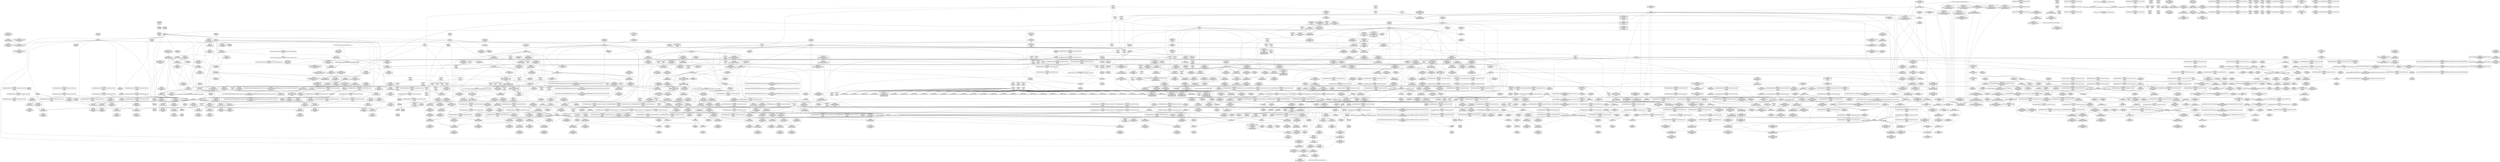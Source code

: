 digraph {
	CE0x57a55c0 [shape=record,shape=Mrecord,label="{CE0x57a55c0|sock_has_perm:_call|security/selinux/hooks.c,3967|*SummSource*}"]
	CE0x57c7740 [shape=record,shape=Mrecord,label="{CE0x57c7740|task_sid:_tmp23|security/selinux/hooks.c,208|*SummSource*}"]
	CE0x57151f0 [shape=record,shape=Mrecord,label="{CE0x57151f0|GLOBAL:_current_task|Global_var:current_task}"]
	CE0x57be150 [shape=record,shape=Mrecord,label="{CE0x57be150|rcu_read_lock:_tmp2}"]
	CE0x57cda10 [shape=record,shape=Mrecord,label="{CE0x57cda10|i64_ptrtoint_(i8*_blockaddress(_rcu_lock_release,_%__here)_to_i64)|*Constant*}"]
	CE0x57bdd90 [shape=record,shape=Mrecord,label="{CE0x57bdd90|_call_void_mcount()_#3|*SummSink*}"]
	CE0x5846ab0 [shape=record,shape=Mrecord,label="{CE0x5846ab0|i64*_getelementptr_inbounds_(_4_x_i64_,_4_x_i64_*___llvm_gcov_ctr133,_i64_0,_i64_3)|*Constant*|*SummSink*}"]
	CE0x5754020 [shape=record,shape=Mrecord,label="{CE0x5754020|_call_void_mcount()_#3}"]
	CE0x58716f0 [shape=record,shape=Mrecord,label="{CE0x58716f0|__preempt_count_add:_tmp2|*SummSource*}"]
	CE0x57cf1b0 [shape=record,shape=Mrecord,label="{CE0x57cf1b0|__rcu_read_lock:_do.end|*SummSink*}"]
	CE0x5871120 [shape=record,shape=Mrecord,label="{CE0x5871120|i64*_getelementptr_inbounds_(_4_x_i64_,_4_x_i64_*___llvm_gcov_ctr129,_i64_0,_i64_3)|*Constant*|*SummSink*}"]
	CE0x5847bd0 [shape=record,shape=Mrecord,label="{CE0x5847bd0|i64*_getelementptr_inbounds_(_4_x_i64_,_4_x_i64_*___llvm_gcov_ctr134,_i64_0,_i64_2)|*Constant*|*SummSource*}"]
	CE0x57c0520 [shape=record,shape=Mrecord,label="{CE0x57c0520|i64*_getelementptr_inbounds_(_13_x_i64_,_13_x_i64_*___llvm_gcov_ctr126,_i64_0,_i64_0)|*Constant*}"]
	CE0x5791250 [shape=record,shape=Mrecord,label="{CE0x5791250|i64*_getelementptr_inbounds_(_4_x_i64_,_4_x_i64_*___llvm_gcov_ctr135,_i64_0,_i64_3)|*Constant*}"]
	CE0x57d10b0 [shape=record,shape=Mrecord,label="{CE0x57d10b0|__rcu_read_lock:_tmp|*SummSource*}"]
	CE0x57b9020 [shape=record,shape=Mrecord,label="{CE0x57b9020|GLOBAL:___rcu_read_lock|*Constant*|*SummSource*}"]
	CE0x57a52f0 [shape=record,shape=Mrecord,label="{CE0x57a52f0|i32_8|*Constant*}"]
	CE0x57a98c0 [shape=record,shape=Mrecord,label="{CE0x57a98c0|i8_1|*Constant*|*SummSource*}"]
	CE0x57c85b0 [shape=record,shape=Mrecord,label="{CE0x57c85b0|i64*_getelementptr_inbounds_(_13_x_i64_,_13_x_i64_*___llvm_gcov_ctr126,_i64_0,_i64_9)|*Constant*|*SummSource*}"]
	CE0x57c1380 [shape=record,shape=Mrecord,label="{CE0x57c1380|task_sid:_tmp7|security/selinux/hooks.c,208|*SummSource*}"]
	CE0x576d870 [shape=record,shape=Mrecord,label="{CE0x576d870|16:_i32,_24:_i16,_:_CRE_24,26_|*MultipleSource*|*LoadInst*|security/selinux/hooks.c,3964|security/selinux/hooks.c,3964|security/selinux/hooks.c,3969}"]
	CE0x57d73c0 [shape=record,shape=Mrecord,label="{CE0x57d73c0|i64_1|*Constant*}"]
	CE0x576c910 [shape=record,shape=Mrecord,label="{CE0x576c910|_ret_i32_%call7,_!dbg_!27749|security/selinux/hooks.c,210|*SummSink*}"]
	CE0x5753010 [shape=record,shape=Mrecord,label="{CE0x5753010|sock_has_perm:_sk_security|security/selinux/hooks.c,3964|*SummSource*}"]
	CE0x57bd2f0 [shape=record,shape=Mrecord,label="{CE0x57bd2f0|task_sid:_tmp1}"]
	CE0x5841940 [shape=record,shape=Mrecord,label="{CE0x5841940|__rcu_read_unlock:_tmp1}"]
	CE0x57f8180 [shape=record,shape=Mrecord,label="{CE0x57f8180|_call_void_mcount()_#3}"]
	CE0x57af690 [shape=record,shape=Mrecord,label="{CE0x57af690|avc_has_perm:_requested|Function::avc_has_perm&Arg::requested::|*SummSource*}"]
	CE0x57d6060 [shape=record,shape=Mrecord,label="{CE0x57d6060|i64_ptrtoint_(i8*_blockaddress(_rcu_lock_acquire,_%__here)_to_i64)|*Constant*|*SummSink*}"]
	CE0x5799670 [shape=record,shape=Mrecord,label="{CE0x5799670|i8_2|*Constant*}"]
	CE0x58313a0 [shape=record,shape=Mrecord,label="{CE0x58313a0|void_(i32*,_i32,_i32*)*_asm_addl_$1,_%gs:$0_,_*m,ri,*m,_dirflag_,_fpsr_,_flags_}"]
	CE0x57c3f20 [shape=record,shape=Mrecord,label="{CE0x57c3f20|task_sid:_tmp8|security/selinux/hooks.c,208}"]
	CE0x57b4740 [shape=record,shape=Mrecord,label="{CE0x57b4740|task_sid:_tmp2|*SummSource*}"]
	CE0x570eb30 [shape=record,shape=Mrecord,label="{CE0x570eb30|32:_%struct.sock*,_:_CRE_0,4_|*MultipleSource*|Function::selinux_socket_setsockopt&Arg::sock::|security/selinux/hooks.c,4238}"]
	CE0x57e64c0 [shape=record,shape=Mrecord,label="{CE0x57e64c0|rcu_read_lock:_tobool1|include/linux/rcupdate.h,882|*SummSink*}"]
	CE0x571b550 [shape=record,shape=Mrecord,label="{CE0x571b550|i64*_getelementptr_inbounds_(_2_x_i64_,_2_x_i64_*___llvm_gcov_ctr98,_i64_0,_i64_1)|*Constant*}"]
	CE0x57eddf0 [shape=record,shape=Mrecord,label="{CE0x57eddf0|rcu_read_lock:_tmp14|include/linux/rcupdate.h,882}"]
	CE0x57fa0d0 [shape=record,shape=Mrecord,label="{CE0x57fa0d0|i64*_getelementptr_inbounds_(_4_x_i64_,_4_x_i64_*___llvm_gcov_ctr134,_i64_0,_i64_1)|*Constant*|*SummSource*}"]
	CE0x5753d80 [shape=record,shape=Mrecord,label="{CE0x5753d80|cred_sid:_tmp3|*SummSink*}"]
	CE0x57bb8d0 [shape=record,shape=Mrecord,label="{CE0x57bb8d0|task_sid:_land.lhs.true2|*SummSource*}"]
	CE0x580ea90 [shape=record,shape=Mrecord,label="{CE0x580ea90|rcu_read_unlock:_tmp20|include/linux/rcupdate.h,933}"]
	CE0x570e110 [shape=record,shape=Mrecord,label="{CE0x570e110|selinux_socket_setsockopt:_sk|security/selinux/hooks.c,4238}"]
	CE0x58720e0 [shape=record,shape=Mrecord,label="{CE0x58720e0|__rcu_read_unlock:_tmp6|include/linux/rcupdate.h,245}"]
	CE0x5716590 [shape=record,shape=Mrecord,label="{CE0x5716590|i64*_getelementptr_inbounds_(_6_x_i64_,_6_x_i64_*___llvm_gcov_ctr366,_i64_0,_i64_0)|*Constant*|*SummSink*}"]
	CE0x57924d0 [shape=record,shape=Mrecord,label="{CE0x57924d0|__preempt_count_add:_do.end|*SummSink*}"]
	CE0x571d8a0 [shape=record,shape=Mrecord,label="{CE0x571d8a0|i64*_getelementptr_inbounds_(_6_x_i64_,_6_x_i64_*___llvm_gcov_ctr327,_i64_0,_i64_4)|*Constant*|*SummSource*}"]
	CE0x5717cd0 [shape=record,shape=Mrecord,label="{CE0x5717cd0|%struct.task_struct*_(%struct.task_struct**)*_asm_movq_%gs:$_1:P_,$0_,_r,im,_dirflag_,_fpsr_,_flags_|*SummSource*}"]
	CE0x572b390 [shape=record,shape=Mrecord,label="{CE0x572b390|selinux_socket_setsockopt:_call1|security/selinux/hooks.c,4238|*SummSink*}"]
	CE0x57b32c0 [shape=record,shape=Mrecord,label="{CE0x57b32c0|i32_0|*Constant*}"]
	CE0x57c18a0 [shape=record,shape=Mrecord,label="{CE0x57c18a0|cred_sid:_tmp|*SummSource*}"]
	CE0x586bcb0 [shape=record,shape=Mrecord,label="{CE0x586bcb0|i64*_getelementptr_inbounds_(_4_x_i64_,_4_x_i64_*___llvm_gcov_ctr134,_i64_0,_i64_0)|*Constant*}"]
	CE0x57e7800 [shape=record,shape=Mrecord,label="{CE0x57e7800|rcu_read_lock:_if.end}"]
	CE0x57fd8c0 [shape=record,shape=Mrecord,label="{CE0x57fd8c0|_call_void___preempt_count_add(i32_1)_#10,_!dbg_!27711|include/linux/rcupdate.h,239|*SummSource*}"]
	CE0x5834130 [shape=record,shape=Mrecord,label="{CE0x5834130|_call_void_lock_acquire(%struct.lockdep_map*_%map,_i32_0,_i32_0,_i32_2,_i32_0,_%struct.lockdep_map*_null,_i64_ptrtoint_(i8*_blockaddress(_rcu_lock_acquire,_%__here)_to_i64))_#10,_!dbg_!27716|include/linux/rcupdate.h,418}"]
	CE0x5871850 [shape=record,shape=Mrecord,label="{CE0x5871850|i64*_getelementptr_inbounds_(_4_x_i64_,_4_x_i64_*___llvm_gcov_ctr129,_i64_0,_i64_2)|*Constant*}"]
	CE0x57f8c50 [shape=record,shape=Mrecord,label="{CE0x57f8c50|_call_void_asm_sideeffect_,_memory_,_dirflag_,_fpsr_,_flags_()_#3,_!dbg_!27714,_!srcloc_!27715|include/linux/rcupdate.h,239|*SummSource*}"]
	CE0x57ac8e0 [shape=record,shape=Mrecord,label="{CE0x57ac8e0|rcu_read_lock:_tmp10|include/linux/rcupdate.h,882|*SummSource*}"]
	CE0x57c54c0 [shape=record,shape=Mrecord,label="{CE0x57c54c0|i8*_getelementptr_inbounds_(_25_x_i8_,_25_x_i8_*_.str3,_i32_0,_i32_0)|*Constant*|*SummSink*}"]
	CE0x57c0c60 [shape=record,shape=Mrecord,label="{CE0x57c0c60|task_sid:_tmp9|security/selinux/hooks.c,208|*SummSource*}"]
	CE0x57a6780 [shape=record,shape=Mrecord,label="{CE0x57a6780|task_sid:_tobool4|security/selinux/hooks.c,208}"]
	CE0x5767e10 [shape=record,shape=Mrecord,label="{CE0x5767e10|task_sid:_tmp13|security/selinux/hooks.c,208}"]
	CE0x57319c0 [shape=record,shape=Mrecord,label="{CE0x57319c0|sock_has_perm:_tmp13|security/selinux/hooks.c,3972|*SummSink*}"]
	CE0x57a4130 [shape=record,shape=Mrecord,label="{CE0x57a4130|8:_%struct.sock*,_:_SCME_47,48_}"]
	CE0x5790ba0 [shape=record,shape=Mrecord,label="{CE0x5790ba0|__preempt_count_sub:_tmp5|./arch/x86/include/asm/preempt.h,77|*SummSource*}"]
	CE0x58447e0 [shape=record,shape=Mrecord,label="{CE0x58447e0|__rcu_read_unlock:_tmp|*SummSink*}"]
	CE0x573aa00 [shape=record,shape=Mrecord,label="{CE0x573aa00|sock_has_perm:_tmp8|security/selinux/hooks.c,3969|*SummSource*}"]
	CE0x5845df0 [shape=record,shape=Mrecord,label="{CE0x5845df0|rcu_lock_release:_indirectgoto|*SummSink*}"]
	CE0x5802f00 [shape=record,shape=Mrecord,label="{CE0x5802f00|rcu_read_unlock:_call3|include/linux/rcupdate.h,933|*SummSink*}"]
	CE0x57a2b00 [shape=record,shape=Mrecord,label="{CE0x57a2b00|8:_%struct.sock*,_:_SCME_28,29_}"]
	CE0x5804570 [shape=record,shape=Mrecord,label="{CE0x5804570|rcu_read_unlock:_tmp13|include/linux/rcupdate.h,933|*SummSink*}"]
	CE0x5846fe0 [shape=record,shape=Mrecord,label="{CE0x5846fe0|__rcu_read_unlock:_bb|*SummSink*}"]
	CE0x5870dd0 [shape=record,shape=Mrecord,label="{CE0x5870dd0|i64*_getelementptr_inbounds_(_4_x_i64_,_4_x_i64_*___llvm_gcov_ctr135,_i64_0,_i64_2)|*Constant*|*SummSink*}"]
	CE0x57f6190 [shape=record,shape=Mrecord,label="{CE0x57f6190|cred_sid:_bb}"]
	CE0x5717590 [shape=record,shape=Mrecord,label="{CE0x5717590|selinux_socket_setsockopt:_tmp3|security/selinux/hooks.c,4239|*SummSource*}"]
	CE0x571d3e0 [shape=record,shape=Mrecord,label="{CE0x571d3e0|sock_has_perm:_tmp12|security/selinux/hooks.c,3970|*SummSource*}"]
	CE0x57a7410 [shape=record,shape=Mrecord,label="{CE0x57a7410|task_sid:_tmp14|security/selinux/hooks.c,208|*SummSink*}"]
	CE0x5773e50 [shape=record,shape=Mrecord,label="{CE0x5773e50|cred_sid:_tmp3|*SummSource*}"]
	CE0x57b8180 [shape=record,shape=Mrecord,label="{CE0x57b8180|task_sid:_tmp5|security/selinux/hooks.c,208}"]
	CE0x57e8240 [shape=record,shape=Mrecord,label="{CE0x57e8240|rcu_read_unlock:_call|include/linux/rcupdate.h,933|*SummSink*}"]
	CE0x57a9ec0 [shape=record,shape=Mrecord,label="{CE0x57a9ec0|_call_void_lockdep_rcu_suspicious(i8*_getelementptr_inbounds_(_25_x_i8_,_25_x_i8_*_.str3,_i32_0,_i32_0),_i32_208,_i8*_getelementptr_inbounds_(_41_x_i8_,_41_x_i8_*_.str44,_i32_0,_i32_0))_#10,_!dbg_!27732|security/selinux/hooks.c,208|*SummSink*}"]
	CE0x5843440 [shape=record,shape=Mrecord,label="{CE0x5843440|rcu_lock_acquire:_tmp7|*SummSource*}"]
	CE0x5755690 [shape=record,shape=Mrecord,label="{CE0x5755690|i64*_getelementptr_inbounds_(_13_x_i64_,_13_x_i64_*___llvm_gcov_ctr126,_i64_0,_i64_0)|*Constant*|*SummSink*}"]
	CE0x57c6540 [shape=record,shape=Mrecord,label="{CE0x57c6540|task_sid:_tmp20|security/selinux/hooks.c,208|*SummSink*}"]
	CE0x57e6cb0 [shape=record,shape=Mrecord,label="{CE0x57e6cb0|rcu_read_lock:_tmp9|include/linux/rcupdate.h,882|*SummSink*}"]
	CE0x573ae30 [shape=record,shape=Mrecord,label="{CE0x573ae30|sock_has_perm:_tmp9|security/selinux/hooks.c,3969}"]
	CE0x5737320 [shape=record,shape=Mrecord,label="{CE0x5737320|GLOBAL:_cred_sid|*Constant*|*SummSink*}"]
	CE0x573e040 [shape=record,shape=Mrecord,label="{CE0x573e040|rcu_read_lock:_tmp7|include/linux/rcupdate.h,882|*SummSource*}"]
	CE0x5845f70 [shape=record,shape=Mrecord,label="{CE0x5845f70|rcu_lock_release:___here}"]
	CE0x57c1310 [shape=record,shape=Mrecord,label="{CE0x57c1310|task_sid:_tmp7|security/selinux/hooks.c,208|*SummSink*}"]
	CE0x572ee20 [shape=record,shape=Mrecord,label="{CE0x572ee20|selinux_socket_setsockopt:_tmp7|security/selinux/hooks.c,4240}"]
	CE0x57e08c0 [shape=record,shape=Mrecord,label="{CE0x57e08c0|_ret_i32_%tmp6,_!dbg_!27716|security/selinux/hooks.c,197|*SummSink*}"]
	CE0x57b9500 [shape=record,shape=Mrecord,label="{CE0x57b9500|task_sid:_tmp3|*SummSource*}"]
	CE0x5776810 [shape=record,shape=Mrecord,label="{CE0x5776810|8:_%struct.sock*,_:_SCME_18,20_|*MultipleSource*|security/selinux/hooks.c,3966|security/selinux/hooks.c,3966|security/selinux/hooks.c, 3966}"]
	CE0x57b6710 [shape=record,shape=Mrecord,label="{CE0x57b6710|rcu_read_lock:_call|include/linux/rcupdate.h,882}"]
	CE0x584c900 [shape=record,shape=Mrecord,label="{CE0x584c900|__preempt_count_add:_tmp6|./arch/x86/include/asm/preempt.h,73|*SummSource*}"]
	CE0x57f05c0 [shape=record,shape=Mrecord,label="{CE0x57f05c0|i64*_getelementptr_inbounds_(_11_x_i64_,_11_x_i64_*___llvm_gcov_ctr127,_i64_0,_i64_8)|*Constant*}"]
	CE0x57aacb0 [shape=record,shape=Mrecord,label="{CE0x57aacb0|GLOBAL:_task_sid|*Constant*}"]
	CE0x57b96f0 [shape=record,shape=Mrecord,label="{CE0x57b96f0|cred_sid:_tmp1}"]
	CE0x57b3da0 [shape=record,shape=Mrecord,label="{CE0x57b3da0|rcu_read_lock:_if.then|*SummSink*}"]
	CE0x572c5f0 [shape=record,shape=Mrecord,label="{CE0x572c5f0|selinux_socket_setsockopt:_call1|security/selinux/hooks.c,4238}"]
	CE0x5798c60 [shape=record,shape=Mrecord,label="{CE0x5798c60|i64*_getelementptr_inbounds_(_13_x_i64_,_13_x_i64_*___llvm_gcov_ctr126,_i64_0,_i64_12)|*Constant*|*SummSink*}"]
	CE0x580c620 [shape=record,shape=Mrecord,label="{CE0x580c620|GLOBAL:_rcu_lock_release|*Constant*|*SummSource*}"]
	CE0x5705a40 [shape=record,shape=Mrecord,label="{CE0x5705a40|selinux_socket_setsockopt:_entry}"]
	CE0x571a8c0 [shape=record,shape=Mrecord,label="{CE0x571a8c0|GLOBAL:_get_current|*Constant*|*SummSource*}"]
	CE0x57ffa80 [shape=record,shape=Mrecord,label="{CE0x57ffa80|__rcu_read_lock:_tmp7|include/linux/rcupdate.h,240|*SummSource*}"]
	CE0x5713000 [shape=record,shape=Mrecord,label="{CE0x5713000|selinux_socket_setsockopt:_optname|Function::selinux_socket_setsockopt&Arg::optname::}"]
	CE0x571e640 [shape=record,shape=Mrecord,label="{CE0x571e640|selinux_socket_setsockopt:_tmp1}"]
	CE0x571c240 [shape=record,shape=Mrecord,label="{CE0x571c240|i64*_getelementptr_inbounds_(_2_x_i64_,_2_x_i64_*___llvm_gcov_ctr98,_i64_0,_i64_1)|*Constant*|*SummSource*}"]
	CE0x580d210 [shape=record,shape=Mrecord,label="{CE0x580d210|_ret_void,_!dbg_!27717|include/linux/rcupdate.h,424|*SummSource*}"]
	CE0x57235b0 [shape=record,shape=Mrecord,label="{CE0x57235b0|i8*_undef|*Constant*|*SummSource*}"]
	CE0x5803300 [shape=record,shape=Mrecord,label="{CE0x5803300|rcu_read_unlock:_tmp12|include/linux/rcupdate.h,933}"]
	CE0x574df40 [shape=record,shape=Mrecord,label="{CE0x574df40|i32_32768|*Constant*|*SummSource*}"]
	CE0x57ddc60 [shape=record,shape=Mrecord,label="{CE0x57ddc60|i8*_undef|*Constant*}"]
	CE0x5803ed0 [shape=record,shape=Mrecord,label="{CE0x5803ed0|__rcu_read_lock:_do.body|*SummSink*}"]
	CE0x576c680 [shape=record,shape=Mrecord,label="{CE0x576c680|_ret_i32_%call7,_!dbg_!27749|security/selinux/hooks.c,210}"]
	CE0x57f1580 [shape=record,shape=Mrecord,label="{CE0x57f1580|i32_883|*Constant*|*SummSink*}"]
	CE0x5803ae0 [shape=record,shape=Mrecord,label="{CE0x5803ae0|__rcu_read_lock:_bb|*SummSink*}"]
	CE0x57b2440 [shape=record,shape=Mrecord,label="{CE0x57b2440|task_sid:_bb|*SummSink*}"]
	CE0x5802110 [shape=record,shape=Mrecord,label="{CE0x5802110|_ret_void,_!dbg_!27720|./arch/x86/include/asm/preempt.h,78|*SummSink*}"]
	CE0x5730720 [shape=record,shape=Mrecord,label="{CE0x5730720|i64*_getelementptr_inbounds_(_6_x_i64_,_6_x_i64_*___llvm_gcov_ctr366,_i64_0,_i64_3)|*Constant*|*SummSink*}"]
	CE0x580ac30 [shape=record,shape=Mrecord,label="{CE0x580ac30|i64*_getelementptr_inbounds_(_11_x_i64_,_11_x_i64_*___llvm_gcov_ctr132,_i64_0,_i64_10)|*Constant*|*SummSource*}"]
	CE0x57c6ae0 [shape=record,shape=Mrecord,label="{CE0x57c6ae0|task_sid:_tmp21|security/selinux/hooks.c,208|*SummSink*}"]
	CE0x58471c0 [shape=record,shape=Mrecord,label="{CE0x58471c0|rcu_lock_release:_tmp7}"]
	CE0x5705c50 [shape=record,shape=Mrecord,label="{CE0x5705c50|selinux_socket_setsockopt:_sk|security/selinux/hooks.c,4238|*SummSource*}"]
	CE0x57a4ab0 [shape=record,shape=Mrecord,label="{CE0x57a4ab0|8:_%struct.sock*,_:_SCME_55,56_}"]
	CE0x571b6c0 [shape=record,shape=Mrecord,label="{CE0x571b6c0|GLOBAL:_sock_has_perm|*Constant*|*SummSink*}"]
	CE0x5742380 [shape=record,shape=Mrecord,label="{CE0x5742380|sock_has_perm:_sclass|security/selinux/hooks.c,3976}"]
	CE0x57395c0 [shape=record,shape=Mrecord,label="{CE0x57395c0|rcu_read_lock:_tmp}"]
	CE0x57aae30 [shape=record,shape=Mrecord,label="{CE0x57aae30|GLOBAL:_task_sid|*Constant*|*SummSource*}"]
	CE0x57bd280 [shape=record,shape=Mrecord,label="{CE0x57bd280|i64_1|*Constant*}"]
	CE0x5718450 [shape=record,shape=Mrecord,label="{CE0x5718450|i64_0|*Constant*}"]
	CE0x57b2dd0 [shape=record,shape=Mrecord,label="{CE0x57b2dd0|task_sid:_real_cred|security/selinux/hooks.c,208|*SummSink*}"]
	CE0x572e400 [shape=record,shape=Mrecord,label="{CE0x572e400|selinux_socket_setsockopt:_tmp5|security/selinux/hooks.c,4239}"]
	CE0x57de0a0 [shape=record,shape=Mrecord,label="{CE0x57de0a0|rcu_lock_release:_bb|*SummSource*}"]
	CE0x57a3420 [shape=record,shape=Mrecord,label="{CE0x57a3420|8:_%struct.sock*,_:_SCME_36,37_}"]
	CE0x5842750 [shape=record,shape=Mrecord,label="{CE0x5842750|GLOBAL:___preempt_count|Global_var:__preempt_count}"]
	CE0x580e670 [shape=record,shape=Mrecord,label="{CE0x580e670|rcu_read_unlock:_tmp19|include/linux/rcupdate.h,933|*SummSource*}"]
	CE0x5800330 [shape=record,shape=Mrecord,label="{CE0x5800330|i32_2|*Constant*}"]
	CE0x58457b0 [shape=record,shape=Mrecord,label="{CE0x58457b0|__rcu_read_lock:_tmp3}"]
	CE0x57eeeb0 [shape=record,shape=Mrecord,label="{CE0x57eeeb0|rcu_read_unlock:_tmp10|include/linux/rcupdate.h,933|*SummSource*}"]
	CE0x57b5810 [shape=record,shape=Mrecord,label="{CE0x57b5810|i64_5|*Constant*|*SummSink*}"]
	CE0x571a930 [shape=record,shape=Mrecord,label="{CE0x571a930|GLOBAL:_get_current|*Constant*}"]
	CE0x580bb90 [shape=record,shape=Mrecord,label="{CE0x580bb90|_call_void_rcu_lock_release(%struct.lockdep_map*_rcu_lock_map)_#10,_!dbg_!27733|include/linux/rcupdate.h,935|*SummSink*}"]
	CE0x4e550c0 [shape=record,shape=Mrecord,label="{CE0x4e550c0|GLOBAL:_sock_has_perm|*Constant*|*SummSource*}"]
	CE0x57a8340 [shape=record,shape=Mrecord,label="{CE0x57a8340|task_sid:_tmp17|security/selinux/hooks.c,208|*SummSink*}"]
	CE0x57ce620 [shape=record,shape=Mrecord,label="{CE0x57ce620|_ret_void,_!dbg_!27717|include/linux/rcupdate.h,245|*SummSink*}"]
	CE0x571f1c0 [shape=record,shape=Mrecord,label="{CE0x571f1c0|task_sid:_tmp1|*SummSource*}"]
	CE0x57be4a0 [shape=record,shape=Mrecord,label="{CE0x57be4a0|task_sid:_tmp7|security/selinux/hooks.c,208}"]
	CE0x57b4d40 [shape=record,shape=Mrecord,label="{CE0x57b4d40|COLLAPSED:_GCMRE___llvm_gcov_ctr128_internal_global_4_x_i64_zeroinitializer:_elem_0:default:}"]
	CE0x57fd720 [shape=record,shape=Mrecord,label="{CE0x57fd720|GLOBAL:___preempt_count_add|*Constant*}"]
	CE0x580e600 [shape=record,shape=Mrecord,label="{CE0x580e600|rcu_read_unlock:_tmp19|include/linux/rcupdate.h,933}"]
	CE0x57e5020 [shape=record,shape=Mrecord,label="{CE0x57e5020|GLOBAL:_rcu_lock_map|Global_var:rcu_lock_map|*SummSink*}"]
	CE0x57abb70 [shape=record,shape=Mrecord,label="{CE0x57abb70|sock_has_perm:_tmp4|security/selinux/hooks.c,3966|*SummSink*}"]
	CE0x57ee130 [shape=record,shape=Mrecord,label="{CE0x57ee130|__rcu_read_lock:_tmp2|*SummSource*}"]
	CE0x5843e00 [shape=record,shape=Mrecord,label="{CE0x5843e00|rcu_lock_release:_indirectgoto|*SummSource*}"]
	CE0x5792130 [shape=record,shape=Mrecord,label="{CE0x5792130|i64*_getelementptr_inbounds_(_4_x_i64_,_4_x_i64_*___llvm_gcov_ctr135,_i64_0,_i64_0)|*Constant*|*SummSink*}"]
	CE0x57b75c0 [shape=record,shape=Mrecord,label="{CE0x57b75c0|i64*_getelementptr_inbounds_(_11_x_i64_,_11_x_i64_*___llvm_gcov_ctr127,_i64_0,_i64_1)|*Constant*|*SummSource*}"]
	CE0x5841e70 [shape=record,shape=Mrecord,label="{CE0x5841e70|_call_void___preempt_count_sub(i32_1)_#10,_!dbg_!27715|include/linux/rcupdate.h,244|*SummSink*}"]
	CE0x5730790 [shape=record,shape=Mrecord,label="{CE0x5730790|i64*_getelementptr_inbounds_(_6_x_i64_,_6_x_i64_*___llvm_gcov_ctr366,_i64_0,_i64_3)|*Constant*|*SummSource*}"]
	CE0x57f37a0 [shape=record,shape=Mrecord,label="{CE0x57f37a0|i8_1|*Constant*}"]
	CE0x5728eb0 [shape=record,shape=Mrecord,label="{CE0x5728eb0|i32_0|*Constant*|*SummSource*}"]
	CE0x57bfda0 [shape=record,shape=Mrecord,label="{CE0x57bfda0|task_sid:_tmp6|security/selinux/hooks.c,208|*SummSink*}"]
	CE0x57b2650 [shape=record,shape=Mrecord,label="{CE0x57b2650|_call_void_rcu_read_lock()_#10,_!dbg_!27712|security/selinux/hooks.c,207|*SummSource*}"]
	CE0x57e6120 [shape=record,shape=Mrecord,label="{CE0x57e6120|rcu_read_lock:_do.end|*SummSink*}"]
	CE0x5754be0 [shape=record,shape=Mrecord,label="{CE0x5754be0|i64*_getelementptr_inbounds_(_11_x_i64_,_11_x_i64_*___llvm_gcov_ctr127,_i64_0,_i64_1)|*Constant*|*SummSink*}"]
	CE0x57c02d0 [shape=record,shape=Mrecord,label="{CE0x57c02d0|task_sid:_if.end|*SummSource*}"]
	CE0x57f0dc0 [shape=record,shape=Mrecord,label="{CE0x57f0dc0|i8*_getelementptr_inbounds_(_25_x_i8_,_25_x_i8_*_.str45,_i32_0,_i32_0)|*Constant*|*SummSource*}"]
	CE0x57fcb60 [shape=record,shape=Mrecord,label="{CE0x57fcb60|rcu_read_unlock:_tmp16|include/linux/rcupdate.h,933|*SummSource*}"]
	CE0x57e2780 [shape=record,shape=Mrecord,label="{CE0x57e2780|i64_5|*Constant*}"]
	CE0x57b2330 [shape=record,shape=Mrecord,label="{CE0x57b2330|task_sid:_bb|*SummSource*}"]
	CE0x572e510 [shape=record,shape=Mrecord,label="{CE0x572e510|sock_has_perm:_sk|Function::sock_has_perm&Arg::sk::|*SummSource*}"]
	CE0x5755c60 [shape=record,shape=Mrecord,label="{CE0x5755c60|GLOBAL:_rcu_read_lock|*Constant*|*SummSink*}"]
	CE0x5755810 [shape=record,shape=Mrecord,label="{CE0x5755810|sock_has_perm:_tmp1|*SummSink*}"]
	CE0x57eff80 [shape=record,shape=Mrecord,label="{CE0x57eff80|rcu_read_lock:_tmp16|include/linux/rcupdate.h,882}"]
	CE0x576c230 [shape=record,shape=Mrecord,label="{CE0x576c230|i64*_getelementptr_inbounds_(_11_x_i64_,_11_x_i64_*___llvm_gcov_ctr127,_i64_0,_i64_0)|*Constant*|*SummSource*}"]
	CE0x5737e20 [shape=record,shape=Mrecord,label="{CE0x5737e20|sock_has_perm:_cleanup}"]
	CE0x5842a20 [shape=record,shape=Mrecord,label="{CE0x5842a20|__rcu_read_unlock:_tmp3|*SummSink*}"]
	CE0x571f850 [shape=record,shape=Mrecord,label="{CE0x571f850|sock_has_perm:_bb}"]
	CE0x57fc400 [shape=record,shape=Mrecord,label="{CE0x57fc400|_call_void_mcount()_#3|*SummSink*}"]
	CE0x57e9c10 [shape=record,shape=Mrecord,label="{CE0x57e9c10|GLOBAL:___preempt_count|Global_var:__preempt_count|*SummSink*}"]
	CE0x5806b50 [shape=record,shape=Mrecord,label="{CE0x5806b50|rcu_read_unlock:_tmp11|include/linux/rcupdate.h,933}"]
	CE0x5805cd0 [shape=record,shape=Mrecord,label="{CE0x5805cd0|i64*_getelementptr_inbounds_(_11_x_i64_,_11_x_i64_*___llvm_gcov_ctr132,_i64_0,_i64_0)|*Constant*|*SummSource*}"]
	CE0x57a2e30 [shape=record,shape=Mrecord,label="{CE0x57a2e30|8:_%struct.sock*,_:_SCME_31,32_}"]
	CE0x57ad200 [shape=record,shape=Mrecord,label="{CE0x57ad200|rcu_read_lock:_tmp12|include/linux/rcupdate.h,882}"]
	CE0x57531f0 [shape=record,shape=Mrecord,label="{CE0x57531f0|i32_1|*Constant*|*SummSink*}"]
	CE0x57564d0 [shape=record,shape=Mrecord,label="{CE0x57564d0|cred_sid:_tmp4|*LoadInst*|security/selinux/hooks.c,196|*SummSink*}"]
	CE0x5802d90 [shape=record,shape=Mrecord,label="{CE0x5802d90|rcu_read_unlock:_call3|include/linux/rcupdate.h,933|*SummSource*}"]
	CE0x5870a20 [shape=record,shape=Mrecord,label="{CE0x5870a20|__preempt_count_add:_do.end|*SummSource*}"]
	CE0x57115e0 [shape=record,shape=Mrecord,label="{CE0x57115e0|selinux_socket_setsockopt:_tmp6|security/selinux/hooks.c,4239|*SummSink*}"]
	CE0x579c900 [shape=record,shape=Mrecord,label="{CE0x579c900|sock_has_perm:_sclass|security/selinux/hooks.c,3976|*SummSource*}"]
	CE0x57ff910 [shape=record,shape=Mrecord,label="{CE0x57ff910|__rcu_read_lock:_tmp7|include/linux/rcupdate.h,240}"]
	CE0x57f5d50 [shape=record,shape=Mrecord,label="{CE0x57f5d50|rcu_read_lock:_tmp22|include/linux/rcupdate.h,884|*SummSource*}"]
	CE0x58025e0 [shape=record,shape=Mrecord,label="{CE0x58025e0|rcu_read_unlock:_tmp2}"]
	CE0x576a780 [shape=record,shape=Mrecord,label="{CE0x576a780|task_sid:_do.end|*SummSource*}"]
	CE0x5881b50 [shape=record,shape=Mrecord,label="{CE0x5881b50|__preempt_count_sub:_do.body}"]
	CE0x572b820 [shape=record,shape=Mrecord,label="{CE0x572b820|_call_void_mcount()_#3|*SummSource*}"]
	CE0x57a3da0 [shape=record,shape=Mrecord,label="{CE0x57a3da0|8:_%struct.sock*,_:_SCME_44,45_}"]
	CE0x573e210 [shape=record,shape=Mrecord,label="{CE0x573e210|sock_has_perm:_ad|security/selinux/hooks.c, 3965|*SummSource*}"]
	CE0x57bb470 [shape=record,shape=Mrecord,label="{CE0x57bb470|rcu_read_lock:_tmp8|include/linux/rcupdate.h,882}"]
	CE0x572cd30 [shape=record,shape=Mrecord,label="{CE0x572cd30|selinux_socket_setsockopt:_retval.0}"]
	CE0x5736d70 [shape=record,shape=Mrecord,label="{CE0x5736d70|task_sid:_call7|security/selinux/hooks.c,208|*SummSink*}"]
	CE0x57ab160 [shape=record,shape=Mrecord,label="{CE0x57ab160|task_sid:_entry|*SummSink*}"]
	CE0x572f770 [shape=record,shape=Mrecord,label="{CE0x572f770|i64*_getelementptr_inbounds_(_2_x_i64_,_2_x_i64_*___llvm_gcov_ctr98,_i64_0,_i64_0)|*Constant*|*SummSource*}"]
	CE0x579c0f0 [shape=record,shape=Mrecord,label="{CE0x579c0f0|sock_has_perm:_u|security/selinux/hooks.c,3973|*SummSink*}"]
	CE0x57fe760 [shape=record,shape=Mrecord,label="{CE0x57fe760|rcu_read_unlock:_tmp|*SummSink*}"]
	CE0x5806740 [shape=record,shape=Mrecord,label="{CE0x5806740|rcu_lock_acquire:_indirectgoto}"]
	CE0x57b7020 [shape=record,shape=Mrecord,label="{CE0x57b7020|task_sid:_tmp11|security/selinux/hooks.c,208|*SummSink*}"]
	CE0x57eed20 [shape=record,shape=Mrecord,label="{CE0x57eed20|rcu_read_lock:_bb|*SummSource*}"]
	CE0x57ee780 [shape=record,shape=Mrecord,label="{CE0x57ee780|COLLAPSED:_CMRE:_elem_0::|security/selinux/hooks.c,196}"]
	CE0x5832e60 [shape=record,shape=Mrecord,label="{CE0x5832e60|__rcu_read_unlock:_do.body}"]
	CE0x57dc640 [shape=record,shape=Mrecord,label="{CE0x57dc640|__rcu_read_lock:_do.body|*SummSource*}"]
	CE0x573c1d0 [shape=record,shape=Mrecord,label="{CE0x573c1d0|i64*_getelementptr_inbounds_(_6_x_i64_,_6_x_i64_*___llvm_gcov_ctr327,_i64_0,_i64_3)|*Constant*|*SummSource*}"]
	CE0x57a3b40 [shape=record,shape=Mrecord,label="{CE0x57a3b40|8:_%struct.sock*,_:_SCME_42,43_}"]
	CE0x57cf290 [shape=record,shape=Mrecord,label="{CE0x57cf290|i64*_getelementptr_inbounds_(_4_x_i64_,_4_x_i64_*___llvm_gcov_ctr128,_i64_0,_i64_0)|*Constant*|*SummSink*}"]
	CE0x5801b90 [shape=record,shape=Mrecord,label="{CE0x5801b90|__preempt_count_sub:_val|Function::__preempt_count_sub&Arg::val::}"]
	CE0x57ba150 [shape=record,shape=Mrecord,label="{CE0x57ba150|rcu_read_lock:_tmp5|include/linux/rcupdate.h,882}"]
	CE0x582fe00 [shape=record,shape=Mrecord,label="{CE0x582fe00|rcu_lock_release:_tmp4|include/linux/rcupdate.h,423|*SummSource*}"]
	CE0x574ce70 [shape=record,shape=Mrecord,label="{CE0x574ce70|sock_has_perm:_perms|Function::sock_has_perm&Arg::perms::|*SummSink*}"]
	CE0x57b6040 [shape=record,shape=Mrecord,label="{CE0x57b6040|rcu_lock_acquire:_map|Function::rcu_lock_acquire&Arg::map::|*SummSource*}"]
	CE0x57d5520 [shape=record,shape=Mrecord,label="{CE0x57d5520|rcu_lock_release:_tmp5|include/linux/rcupdate.h,423|*SummSink*}"]
	CE0x57bba20 [shape=record,shape=Mrecord,label="{CE0x57bba20|task_sid:_do.end6|*SummSink*}"]
	CE0x57c2000 [shape=record,shape=Mrecord,label="{CE0x57c2000|rcu_read_lock:_tmp3}"]
	CE0x57e74e0 [shape=record,shape=Mrecord,label="{CE0x57e74e0|rcu_read_unlock:_if.end}"]
	CE0x5729670 [shape=record,shape=Mrecord,label="{CE0x5729670|i64*_getelementptr_inbounds_(_6_x_i64_,_6_x_i64_*___llvm_gcov_ctr366,_i64_0,_i64_0)|*Constant*|*SummSource*}"]
	CE0x57e0070 [shape=record,shape=Mrecord,label="{CE0x57e0070|i64*_getelementptr_inbounds_(_4_x_i64_,_4_x_i64_*___llvm_gcov_ctr129,_i64_0,_i64_2)|*Constant*|*SummSink*}"]
	CE0x58062c0 [shape=record,shape=Mrecord,label="{CE0x58062c0|rcu_read_unlock:_tmp9|include/linux/rcupdate.h,933|*SummSource*}"]
	CE0x579d5f0 [shape=record,shape=Mrecord,label="{CE0x579d5f0|sock_has_perm:_net1|security/selinux/hooks.c,3973|*SummSink*}"]
	CE0x5830a70 [shape=record,shape=Mrecord,label="{CE0x5830a70|rcu_lock_release:_tmp3|*SummSource*}"]
	CE0x5808f00 [shape=record,shape=Mrecord,label="{CE0x5808f00|rcu_read_unlock:_tmp18|include/linux/rcupdate.h,933|*SummSink*}"]
	CE0x570f070 [shape=record,shape=Mrecord,label="{CE0x570f070|i64_1|*Constant*|*SummSource*}"]
	CE0x5719960 [shape=record,shape=Mrecord,label="{CE0x5719960|selinux_socket_setsockopt:_tmp12|security/selinux/hooks.c,4243|*SummSink*}"]
	CE0x576e430 [shape=record,shape=Mrecord,label="{CE0x576e430|sock_has_perm:_cmp|security/selinux/hooks.c,3969}"]
	CE0x5714110 [shape=record,shape=Mrecord,label="{CE0x5714110|__rcu_read_lock:_tmp5|include/linux/rcupdate.h,239|*SummSink*}"]
	CE0x578ea60 [shape=record,shape=Mrecord,label="{CE0x578ea60|i64*_getelementptr_inbounds_(_4_x_i64_,_4_x_i64_*___llvm_gcov_ctr129,_i64_0,_i64_1)|*Constant*|*SummSink*}"]
	CE0x57b7520 [shape=record,shape=Mrecord,label="{CE0x57b7520|i64*_getelementptr_inbounds_(_11_x_i64_,_11_x_i64_*___llvm_gcov_ctr127,_i64_0,_i64_1)|*Constant*}"]
	CE0x57ad850 [shape=record,shape=Mrecord,label="{CE0x57ad850|sock_has_perm:_call6|security/selinux/hooks.c,3976}"]
	CE0x58847a0 [shape=record,shape=Mrecord,label="{CE0x58847a0|i64*_getelementptr_inbounds_(_4_x_i64_,_4_x_i64_*___llvm_gcov_ctr129,_i64_0,_i64_0)|*Constant*}"]
	CE0x570fe00 [shape=record,shape=Mrecord,label="{CE0x570fe00|selinux_socket_setsockopt:_call|security/selinux/hooks.c,4238}"]
	CE0x57fdc50 [shape=record,shape=Mrecord,label="{CE0x57fdc50|rcu_read_unlock:_tmp6|include/linux/rcupdate.h,933|*SummSink*}"]
	CE0x580cfb0 [shape=record,shape=Mrecord,label="{CE0x580cfb0|GLOBAL:___rcu_read_unlock|*Constant*}"]
	CE0x57f2c80 [shape=record,shape=Mrecord,label="{CE0x57f2c80|rcu_read_lock:_tmp17|include/linux/rcupdate.h,882}"]
	CE0x57b47b0 [shape=record,shape=Mrecord,label="{CE0x57b47b0|task_sid:_tmp2|*SummSink*}"]
	CE0x57af970 [shape=record,shape=Mrecord,label="{CE0x57af970|avc_has_perm:_auditdata|Function::avc_has_perm&Arg::auditdata::}"]
	CE0x580c7a0 [shape=record,shape=Mrecord,label="{CE0x580c7a0|rcu_lock_release:_entry}"]
	CE0x57fa2b0 [shape=record,shape=Mrecord,label="{CE0x57fa2b0|i64*_getelementptr_inbounds_(_4_x_i64_,_4_x_i64_*___llvm_gcov_ctr128,_i64_0,_i64_2)|*Constant*}"]
	CE0x57551d0 [shape=record,shape=Mrecord,label="{CE0x57551d0|GLOBAL:_rcu_read_lock|*Constant*|*SummSource*}"]
	CE0x5775570 [shape=record,shape=Mrecord,label="{CE0x5775570|cred_sid:_tmp2|*SummSink*}"]
	CE0x582fa10 [shape=record,shape=Mrecord,label="{CE0x582fa10|__rcu_read_unlock:_tmp5|include/linux/rcupdate.h,244}"]
	CE0x5718560 [shape=record,shape=Mrecord,label="{CE0x5718560|i64_0|*Constant*|*SummSource*}"]
	CE0x573d890 [shape=record,shape=Mrecord,label="{CE0x573d890|0:_i8,_8:_%struct.lsm_network_audit*,_24:_%struct.selinux_audit_data*,_:_SCMRE_0,1_|*MultipleSource*|security/selinux/hooks.c,3972|security/selinux/hooks.c, 3965}"]
	CE0x57f7380 [shape=record,shape=Mrecord,label="{CE0x57f7380|rcu_lock_acquire:___here|*SummSource*}"]
	CE0x5775a80 [shape=record,shape=Mrecord,label="{CE0x5775a80|GLOBAL:_rcu_lock_acquire|*Constant*}"]
	CE0x5717400 [shape=record,shape=Mrecord,label="{CE0x5717400|i64_2|*Constant*|*SummSink*}"]
	CE0x57215a0 [shape=record,shape=Mrecord,label="{CE0x57215a0|sock_has_perm:_task|Function::sock_has_perm&Arg::task::|*SummSink*}"]
	CE0x580a3e0 [shape=record,shape=Mrecord,label="{CE0x580a3e0|i8*_getelementptr_inbounds_(_44_x_i8_,_44_x_i8_*_.str47,_i32_0,_i32_0)|*Constant*|*SummSink*}"]
	CE0x57d6820 [shape=record,shape=Mrecord,label="{CE0x57d6820|i64*_getelementptr_inbounds_(_4_x_i64_,_4_x_i64_*___llvm_gcov_ctr130,_i64_0,_i64_0)|*Constant*|*SummSource*}"]
	CE0x57a6c20 [shape=record,shape=Mrecord,label="{CE0x57a6c20|i64_7|*Constant*}"]
	CE0x573cdd0 [shape=record,shape=Mrecord,label="{CE0x573cdd0|sock_has_perm:_tmp14|security/selinux/hooks.c,3972|*SummSource*}"]
	CE0x57ac030 [shape=record,shape=Mrecord,label="{CE0x57ac030|sock_has_perm:_tmp5|security/selinux/hooks.c,3966|*SummSink*}"]
	CE0x57e7ca0 [shape=record,shape=Mrecord,label="{CE0x57e7ca0|rcu_read_lock:_call|include/linux/rcupdate.h,882|*SummSink*}"]
	CE0x57acfc0 [shape=record,shape=Mrecord,label="{CE0x57acfc0|rcu_read_lock:_tmp11|include/linux/rcupdate.h,882|*SummSink*}"]
	CE0x573b8e0 [shape=record,shape=Mrecord,label="{CE0x573b8e0|sock_has_perm:_tmp9|security/selinux/hooks.c,3969|*SummSink*}"]
	CE0x57dbed0 [shape=record,shape=Mrecord,label="{CE0x57dbed0|rcu_lock_release:_tmp2|*SummSource*}"]
	CE0x57e2f60 [shape=record,shape=Mrecord,label="{CE0x57e2f60|__preempt_count_add:_entry|*SummSink*}"]
	CE0x57f1390 [shape=record,shape=Mrecord,label="{CE0x57f1390|i32_883|*Constant*}"]
	CE0x57f54b0 [shape=record,shape=Mrecord,label="{CE0x57f54b0|i64*_getelementptr_inbounds_(_11_x_i64_,_11_x_i64_*___llvm_gcov_ctr127,_i64_0,_i64_10)|*Constant*|*SummSink*}"]
	CE0x57dbf40 [shape=record,shape=Mrecord,label="{CE0x57dbf40|rcu_lock_release:_tmp2|*SummSink*}"]
	CE0x570fb40 [shape=record,shape=Mrecord,label="{CE0x570fb40|COLLAPSED:_GCMRE___llvm_gcov_ctr366_internal_global_6_x_i64_zeroinitializer:_elem_0:default:}"]
	CE0x57294c0 [shape=record,shape=Mrecord,label="{CE0x57294c0|sock_has_perm:_entry}"]
	CE0x57fa5f0 [shape=record,shape=Mrecord,label="{CE0x57fa5f0|_call_void_mcount()_#3}"]
	CE0x57ade80 [shape=record,shape=Mrecord,label="{CE0x57ade80|i32_(i32,_i32,_i16,_i32,_%struct.common_audit_data*)*_bitcast_(i32_(i32,_i32,_i16,_i32,_%struct.common_audit_data.495*)*_avc_has_perm_to_i32_(i32,_i32,_i16,_i32,_%struct.common_audit_data*)*)|*Constant*|*SummSource*}"]
	CE0x5809e00 [shape=record,shape=Mrecord,label="{CE0x5809e00|i32_934|*Constant*|*SummSink*}"]
	CE0x57ef620 [shape=record,shape=Mrecord,label="{CE0x57ef620|rcu_read_lock:_tmp14|include/linux/rcupdate.h,882|*SummSource*}"]
	CE0x5705d00 [shape=record,shape=Mrecord,label="{CE0x5705d00|selinux_socket_setsockopt:_return}"]
	CE0x57e2460 [shape=record,shape=Mrecord,label="{CE0x57e2460|cred_sid:_tmp6|security/selinux/hooks.c,197}"]
	CE0x57c23c0 [shape=record,shape=Mrecord,label="{CE0x57c23c0|task_sid:_tmp8|security/selinux/hooks.c,208|*SummSource*}"]
	CE0x57c75a0 [shape=record,shape=Mrecord,label="{CE0x57c75a0|task_sid:_tmp23|security/selinux/hooks.c,208}"]
	CE0x572e470 [shape=record,shape=Mrecord,label="{CE0x572e470|selinux_socket_setsockopt:_tmp4|security/selinux/hooks.c,4239|*SummSink*}"]
	CE0x57d6a80 [shape=record,shape=Mrecord,label="{CE0x57d6a80|i64*_getelementptr_inbounds_(_4_x_i64_,_4_x_i64_*___llvm_gcov_ctr130,_i64_0,_i64_0)|*Constant*|*SummSink*}"]
	CE0x57a37b0 [shape=record,shape=Mrecord,label="{CE0x57a37b0|8:_%struct.sock*,_:_SCME_39,40_}"]
	CE0x57c0da0 [shape=record,shape=Mrecord,label="{CE0x57c0da0|GLOBAL:_task_sid.__warned|Global_var:task_sid.__warned|*SummSink*}"]
	CE0x57f7010 [shape=record,shape=Mrecord,label="{CE0x57f7010|rcu_lock_release:_tmp1|*SummSink*}"]
	CE0x5884a80 [shape=record,shape=Mrecord,label="{CE0x5884a80|i64*_getelementptr_inbounds_(_4_x_i64_,_4_x_i64_*___llvm_gcov_ctr135,_i64_0,_i64_1)|*Constant*|*SummSink*}"]
	CE0x5843870 [shape=record,shape=Mrecord,label="{CE0x5843870|_call_void_asm_sideeffect_,_memory_,_dirflag_,_fpsr_,_flags_()_#3,_!dbg_!27711,_!srcloc_!27714|include/linux/rcupdate.h,244|*SummSource*}"]
	CE0x57d5b90 [shape=record,shape=Mrecord,label="{CE0x57d5b90|i64*_getelementptr_inbounds_(_4_x_i64_,_4_x_i64_*___llvm_gcov_ctr128,_i64_0,_i64_1)|*Constant*|*SummSource*}"]
	CE0x57a9280 [shape=record,shape=Mrecord,label="{CE0x57a9280|task_sid:_tmp19|security/selinux/hooks.c,208}"]
	CE0x5768d20 [shape=record,shape=Mrecord,label="{CE0x5768d20|rcu_read_lock:_tmp5|include/linux/rcupdate.h,882|*SummSource*}"]
	CE0x57e1190 [shape=record,shape=Mrecord,label="{CE0x57e1190|GLOBAL:_rcu_read_unlock|*Constant*|*SummSource*}"]
	CE0x57f9ff0 [shape=record,shape=Mrecord,label="{CE0x57f9ff0|i32_934|*Constant*}"]
	CE0x57e6780 [shape=record,shape=Mrecord,label="{CE0x57e6780|i64_4|*Constant*}"]
	CE0x57f7770 [shape=record,shape=Mrecord,label="{CE0x57f7770|i64*_getelementptr_inbounds_(_11_x_i64_,_11_x_i64_*___llvm_gcov_ctr132,_i64_0,_i64_1)|*Constant*|*SummSource*}"]
	CE0x57affe0 [shape=record,shape=Mrecord,label="{CE0x57affe0|_ret_i32_%retval.0,_!dbg_!27728|security/selinux/avc.c,775|*SummSink*}"]
	CE0x57752e0 [shape=record,shape=Mrecord,label="{CE0x57752e0|task_sid:_tmp4|*LoadInst*|security/selinux/hooks.c,208|*SummSource*}"]
	CE0x57a2d00 [shape=record,shape=Mrecord,label="{CE0x57a2d00|8:_%struct.sock*,_:_SCME_30,31_}"]
	CE0x5777c30 [shape=record,shape=Mrecord,label="{CE0x5777c30|i32_77|*Constant*|*SummSource*}"]
	CE0x5845130 [shape=record,shape=Mrecord,label="{CE0x5845130|i64*_getelementptr_inbounds_(_4_x_i64_,_4_x_i64_*___llvm_gcov_ctr130,_i64_0,_i64_3)|*Constant*}"]
	CE0x57c1ba0 [shape=record,shape=Mrecord,label="{CE0x57c1ba0|task_sid:_do.body5}"]
	CE0x57196b0 [shape=record,shape=Mrecord,label="{CE0x57196b0|selinux_socket_setsockopt:_tmp11|security/selinux/hooks.c,4243|*SummSource*}"]
	CE0x57c1e10 [shape=record,shape=Mrecord,label="{CE0x57c1e10|task_sid:_if.end}"]
	CE0x5887df0 [shape=record,shape=Mrecord,label="{CE0x5887df0|i64*_getelementptr_inbounds_(_4_x_i64_,_4_x_i64_*___llvm_gcov_ctr135,_i64_0,_i64_1)|*Constant*}"]
	CE0x57f8760 [shape=record,shape=Mrecord,label="{CE0x57f8760|i64*_getelementptr_inbounds_(_11_x_i64_,_11_x_i64_*___llvm_gcov_ctr132,_i64_0,_i64_8)|*Constant*|*SummSource*}"]
	CE0x571c9a0 [shape=record,shape=Mrecord,label="{CE0x571c9a0|get_current:_entry|*SummSink*}"]
	CE0x57afc40 [shape=record,shape=Mrecord,label="{CE0x57afc40|avc_has_perm:_auditdata|Function::avc_has_perm&Arg::auditdata::|*SummSink*}"]
	CE0x576a1c0 [shape=record,shape=Mrecord,label="{CE0x576a1c0|i64_5|*Constant*}"]
	CE0x571d770 [shape=record,shape=Mrecord,label="{CE0x571d770|i64*_getelementptr_inbounds_(_6_x_i64_,_6_x_i64_*___llvm_gcov_ctr327,_i64_0,_i64_4)|*Constant*}"]
	CE0x579cb10 [shape=record,shape=Mrecord,label="{CE0x579cb10|sock_has_perm:_u|security/selinux/hooks.c,3973|*SummSource*}"]
	CE0x571f560 [shape=record,shape=Mrecord,label="{CE0x571f560|i64*_getelementptr_inbounds_(_13_x_i64_,_13_x_i64_*___llvm_gcov_ctr126,_i64_0,_i64_1)|*Constant*}"]
	CE0x570ed40 [shape=record,shape=Mrecord,label="{CE0x570ed40|selinux_socket_setsockopt:_bb}"]
	CE0x57c47a0 [shape=record,shape=Mrecord,label="{CE0x57c47a0|__rcu_read_lock:_entry|*SummSink*}"]
	CE0x57feea0 [shape=record,shape=Mrecord,label="{CE0x57feea0|GLOBAL:_rcu_read_unlock.__warned|Global_var:rcu_read_unlock.__warned|*SummSource*}"]
	CE0x57f3e00 [shape=record,shape=Mrecord,label="{CE0x57f3e00|_call_void_lockdep_rcu_suspicious(i8*_getelementptr_inbounds_(_25_x_i8_,_25_x_i8_*_.str45,_i32_0,_i32_0),_i32_883,_i8*_getelementptr_inbounds_(_42_x_i8_,_42_x_i8_*_.str46,_i32_0,_i32_0))_#10,_!dbg_!27728|include/linux/rcupdate.h,882|*SummSink*}"]
	CE0x57765e0 [shape=record,shape=Mrecord,label="{CE0x57765e0|__rcu_read_lock:_tmp}"]
	CE0x5711350 [shape=record,shape=Mrecord,label="{CE0x5711350|get_current:_entry|*SummSource*}"]
	CE0x57c3b20 [shape=record,shape=Mrecord,label="{CE0x57c3b20|cred_sid:_sid|security/selinux/hooks.c,197|*SummSink*}"]
	CE0x57fba70 [shape=record,shape=Mrecord,label="{CE0x57fba70|rcu_read_unlock:_land.lhs.true2|*SummSink*}"]
	CE0x5802c60 [shape=record,shape=Mrecord,label="{CE0x5802c60|rcu_read_unlock:_call3|include/linux/rcupdate.h,933}"]
	CE0x57c0cd0 [shape=record,shape=Mrecord,label="{CE0x57c0cd0|GLOBAL:_task_sid.__warned|Global_var:task_sid.__warned|*SummSource*}"]
	CE0x57cde20 [shape=record,shape=Mrecord,label="{CE0x57cde20|task_sid:_tmp24|security/selinux/hooks.c,208|*SummSink*}"]
	CE0x5800f20 [shape=record,shape=Mrecord,label="{CE0x5800f20|rcu_lock_acquire:_tmp4|include/linux/rcupdate.h,418|*SummSink*}"]
	CE0x5717e70 [shape=record,shape=Mrecord,label="{CE0x5717e70|%struct.task_struct*_(%struct.task_struct**)*_asm_movq_%gs:$_1:P_,$0_,_r,im,_dirflag_,_fpsr_,_flags_|*SummSink*}"]
	CE0x57e0b60 [shape=record,shape=Mrecord,label="{CE0x57e0b60|_call_void_rcu_read_unlock()_#10,_!dbg_!27748|security/selinux/hooks.c,209}"]
	CE0x576cd00 [shape=record,shape=Mrecord,label="{CE0x576cd00|sock_has_perm:_sid|security/selinux/hooks.c,3969}"]
	CE0x5733c50 [shape=record,shape=Mrecord,label="{CE0x5733c50|i64*_getelementptr_inbounds_(_6_x_i64_,_6_x_i64_*___llvm_gcov_ctr366,_i64_0,_i64_4)|*Constant*|*SummSource*}"]
	CE0x57a1980 [shape=record,shape=Mrecord,label="{CE0x57a1980|sock_has_perm:_net3|security/selinux/hooks.c,3974}"]
	"CONST[source:0(mediator),value:0(static)][purpose:{operation}]"
	CE0x5871e30 [shape=record,shape=Mrecord,label="{CE0x5871e30|i64*_getelementptr_inbounds_(_4_x_i64_,_4_x_i64_*___llvm_gcov_ctr134,_i64_0,_i64_3)|*Constant*|*SummSink*}"]
	CE0x5845660 [shape=record,shape=Mrecord,label="{CE0x5845660|i64*_getelementptr_inbounds_(_4_x_i64_,_4_x_i64_*___llvm_gcov_ctr128,_i64_0,_i64_2)|*Constant*|*SummSource*}"]
	CE0x584a270 [shape=record,shape=Mrecord,label="{CE0x584a270|__preempt_count_add:_tmp1|*SummSource*}"]
	CE0x57ab300 [shape=record,shape=Mrecord,label="{CE0x57ab300|task_sid:_task|Function::task_sid&Arg::task::}"]
	CE0x57ffe70 [shape=record,shape=Mrecord,label="{CE0x57ffe70|0:_i8,_:_GCMR_rcu_read_unlock.__warned_internal_global_i8_0,_section_.data.unlikely_,_align_1:_elem_0:default:}"]
	CE0x57b7ce0 [shape=record,shape=Mrecord,label="{CE0x57b7ce0|GLOBAL:___rcu_read_lock|*Constant*}"]
	CE0x571c1d0 [shape=record,shape=Mrecord,label="{CE0x571c1d0|selinux_socket_setsockopt:_tmp4|security/selinux/hooks.c,4239}"]
	CE0x57d0320 [shape=record,shape=Mrecord,label="{CE0x57d0320|GLOBAL:_lock_acquire|*Constant*|*SummSource*}"]
	CE0x5719820 [shape=record,shape=Mrecord,label="{CE0x5719820|selinux_socket_setsockopt:_tmp11|security/selinux/hooks.c,4243}"]
	CE0x5883100 [shape=record,shape=Mrecord,label="{CE0x5883100|__preempt_count_sub:_bb|*SummSource*}"]
	CE0x57d6970 [shape=record,shape=Mrecord,label="{CE0x57d6970|rcu_lock_acquire:_bb|*SummSource*}"]
	CE0x74d7a50 [shape=record,shape=Mrecord,label="{CE0x74d7a50|selinux_socket_setsockopt:_tmp2|*LoadInst*|security/selinux/hooks.c,4238|*SummSource*}"]
	CE0x57aec50 [shape=record,shape=Mrecord,label="{CE0x57aec50|avc_has_perm:_tsid|Function::avc_has_perm&Arg::tsid::|*SummSource*}"]
	CE0x57a1f80 [shape=record,shape=Mrecord,label="{CE0x57a1f80|__rcu_read_lock:_tmp1|*SummSource*}"]
	CE0x571dc60 [shape=record,shape=Mrecord,label="{CE0x571dc60|_ret_i32_%retval.0,_!dbg_!27726|security/selinux/hooks.c,4243|*SummSource*}"]
	CE0x57e6210 [shape=record,shape=Mrecord,label="{CE0x57e6210|i64*_getelementptr_inbounds_(_11_x_i64_,_11_x_i64_*___llvm_gcov_ctr127,_i64_0,_i64_0)|*Constant*|*SummSink*}"]
	CE0x5803070 [shape=record,shape=Mrecord,label="{CE0x5803070|rcu_read_unlock:_if.end|*SummSource*}"]
	CE0x5742240 [shape=record,shape=Mrecord,label="{CE0x5742240|sock_has_perm:_sid5|security/selinux/hooks.c,3976}"]
	CE0x57ddcd0 [shape=record,shape=Mrecord,label="{CE0x57ddcd0|i8*_undef|*Constant*|*SummSink*}"]
	CE0x5794d60 [shape=record,shape=Mrecord,label="{CE0x5794d60|__preempt_count_add:_tmp4|./arch/x86/include/asm/preempt.h,72|*SummSink*}"]
	CE0x57a2a50 [shape=record,shape=Mrecord,label="{CE0x57a2a50|8:_%struct.sock*,_:_SCME_27,28_}"]
	CE0x57a87b0 [shape=record,shape=Mrecord,label="{CE0x57a87b0|i64*_getelementptr_inbounds_(_13_x_i64_,_13_x_i64_*___llvm_gcov_ctr126,_i64_0,_i64_8)|*Constant*|*SummSource*}"]
	CE0x57c66b0 [shape=record,shape=Mrecord,label="{CE0x57c66b0|task_sid:_tmp22|security/selinux/hooks.c,208|*SummSource*}"]
	CE0x57c56b0 [shape=record,shape=Mrecord,label="{CE0x57c56b0|i32_208|*Constant*}"]
	CE0x572e800 [shape=record,shape=Mrecord,label="{CE0x572e800|selinux_socket_setsockopt:_tmp6|security/selinux/hooks.c,4239}"]
	CE0x579d000 [shape=record,shape=Mrecord,label="{CE0x579d000|sock_has_perm:_u2|security/selinux/hooks.c,3974|*SummSource*}"]
	CE0x57f5120 [shape=record,shape=Mrecord,label="{CE0x57f5120|i64*_getelementptr_inbounds_(_11_x_i64_,_11_x_i64_*___llvm_gcov_ctr127,_i64_0,_i64_10)|*Constant*}"]
	CE0x57f9b10 [shape=record,shape=Mrecord,label="{CE0x57f9b10|rcu_read_unlock:_tmp17|include/linux/rcupdate.h,933|*SummSource*}"]
	CE0x57220f0 [shape=record,shape=Mrecord,label="{CE0x57220f0|selinux_socket_setsockopt:_call2|security/selinux/hooks.c,4242|*SummSink*}"]
	CE0x57759a0 [shape=record,shape=Mrecord,label="{CE0x57759a0|rcu_lock_acquire:_entry|*SummSource*}"]
	CE0x57e5680 [shape=record,shape=Mrecord,label="{CE0x57e5680|rcu_read_unlock:_tmp4|include/linux/rcupdate.h,933|*SummSource*}"]
	CE0x5795df0 [shape=record,shape=Mrecord,label="{CE0x5795df0|task_sid:_tmp25|security/selinux/hooks.c,208}"]
	CE0x57ab9c0 [shape=record,shape=Mrecord,label="{CE0x57ab9c0|sock_has_perm:_tmp4|security/selinux/hooks.c,3966}"]
	CE0x57cff80 [shape=record,shape=Mrecord,label="{CE0x57cff80|rcu_lock_release:_tmp2}"]
	CE0x584a1b0 [shape=record,shape=Mrecord,label="{CE0x584a1b0|__preempt_count_add:_tmp1}"]
	CE0x57bfab0 [shape=record,shape=Mrecord,label="{CE0x57bfab0|task_sid:_tmp6|security/selinux/hooks.c,208|*SummSource*}"]
	CE0x57fb930 [shape=record,shape=Mrecord,label="{CE0x57fb930|rcu_read_unlock:_land.lhs.true2|*SummSource*}"]
	CE0x57fbc20 [shape=record,shape=Mrecord,label="{CE0x57fbc20|rcu_read_unlock:_land.lhs.true}"]
	CE0x572fbb0 [shape=record,shape=Mrecord,label="{CE0x572fbb0|get_current:_tmp3}"]
	CE0x57dfe20 [shape=record,shape=Mrecord,label="{CE0x57dfe20|__preempt_count_sub:_tmp1|*SummSink*}"]
	CE0x574bc40 [shape=record,shape=Mrecord,label="{CE0x574bc40|_ret_i32_%retval.0,_!dbg_!27740|security/selinux/hooks.c,3977|*SummSource*}"]
	CE0x571a110 [shape=record,shape=Mrecord,label="{CE0x571a110|selinux_socket_setsockopt:_tmp9|security/selinux/hooks.c,4242}"]
	CE0x57bdbd0 [shape=record,shape=Mrecord,label="{CE0x57bdbd0|_call_void_mcount()_#3}"]
	CE0x57be390 [shape=record,shape=Mrecord,label="{CE0x57be390|task_sid:_tmp6|security/selinux/hooks.c,208}"]
	CE0x57f6120 [shape=record,shape=Mrecord,label="{CE0x57f6120|i64*_getelementptr_inbounds_(_2_x_i64_,_2_x_i64_*___llvm_gcov_ctr131,_i64_0,_i64_0)|*Constant*|*SummSink*}"]
	CE0x57f0cf0 [shape=record,shape=Mrecord,label="{CE0x57f0cf0|i8*_getelementptr_inbounds_(_25_x_i8_,_25_x_i8_*_.str45,_i32_0,_i32_0)|*Constant*}"]
	CE0x5872d70 [shape=record,shape=Mrecord,label="{CE0x5872d70|_call_void_mcount()_#3|*SummSource*}"]
	CE0x57bf030 [shape=record,shape=Mrecord,label="{CE0x57bf030|rcu_read_lock:_tmp6|include/linux/rcupdate.h,882|*SummSource*}"]
	CE0x5774f40 [shape=record,shape=Mrecord,label="{CE0x5774f40|task_sid:_tmp4|*LoadInst*|security/selinux/hooks.c,208}"]
	CE0x586c8d0 [shape=record,shape=Mrecord,label="{CE0x586c8d0|__preempt_count_add:_tmp7|./arch/x86/include/asm/preempt.h,73|*SummSource*}"]
	CE0x57a4720 [shape=record,shape=Mrecord,label="{CE0x57a4720|8:_%struct.sock*,_:_SCME_52,53_}"]
	CE0x570db90 [shape=record,shape=Mrecord,label="{CE0x570db90|selinux_socket_setsockopt:_entry|*SummSource*}"]
	CE0x57e4520 [shape=record,shape=Mrecord,label="{CE0x57e4520|rcu_read_lock:_tmp4|include/linux/rcupdate.h,882}"]
	CE0x571bfc0 [shape=record,shape=Mrecord,label="{CE0x571bfc0|selinux_socket_setsockopt:_tmp3|security/selinux/hooks.c,4239|*SummSink*}"]
	CE0x579c160 [shape=record,shape=Mrecord,label="{CE0x579c160|i8_2|*Constant*|*SummSink*}"]
	CE0x572d2c0 [shape=record,shape=Mrecord,label="{CE0x572d2c0|selinux_socket_setsockopt:_level|Function::selinux_socket_setsockopt&Arg::level::|*SummSource*}"]
	CE0x5741c10 [shape=record,shape=Mrecord,label="{CE0x5741c10|sock_has_perm:_sk4|security/selinux/hooks.c,3974|*SummSource*}"]
	CE0x576eb10 [shape=record,shape=Mrecord,label="{CE0x576eb10|i32_59|*Constant*|*SummSource*}"]
	CE0x57fb6d0 [shape=record,shape=Mrecord,label="{CE0x57fb6d0|GLOBAL:___preempt_count_add|*Constant*|*SummSource*}"]
	CE0x57b7760 [shape=record,shape=Mrecord,label="{CE0x57b7760|task_sid:_land.lhs.true}"]
	CE0x57a2f60 [shape=record,shape=Mrecord,label="{CE0x57a2f60|8:_%struct.sock*,_:_SCME_32,33_}"]
	CE0x57a28d0 [shape=record,shape=Mrecord,label="{CE0x57a28d0|8:_%struct.sock*,_:_SCME_26,27_}"]
	CE0x57ce5b0 [shape=record,shape=Mrecord,label="{CE0x57ce5b0|GLOBAL:___rcu_read_unlock|*Constant*|*SummSink*}"]
	CE0x57cdd00 [shape=record,shape=Mrecord,label="{CE0x57cdd00|i64*_getelementptr_inbounds_(_13_x_i64_,_13_x_i64_*___llvm_gcov_ctr126,_i64_0,_i64_11)|*Constant*|*SummSource*}"]
	CE0x57ad330 [shape=record,shape=Mrecord,label="{CE0x57ad330|rcu_read_lock:_tmp12|include/linux/rcupdate.h,882|*SummSource*}"]
	CE0x576cab0 [shape=record,shape=Mrecord,label="{CE0x576cab0|i32_2|*Constant*|*SummSink*}"]
	CE0x5795180 [shape=record,shape=Mrecord,label="{CE0x5795180|__preempt_count_sub:_tmp6|./arch/x86/include/asm/preempt.h,78|*SummSource*}"]
	CE0x5744780 [shape=record,shape=Mrecord,label="{CE0x5744780|selinux_socket_setsockopt:_optname|Function::selinux_socket_setsockopt&Arg::optname::|*SummSink*}"]
	CE0x57e71c0 [shape=record,shape=Mrecord,label="{CE0x57e71c0|i64*_getelementptr_inbounds_(_11_x_i64_,_11_x_i64_*___llvm_gcov_ctr132,_i64_0,_i64_0)|*Constant*|*SummSink*}"]
	CE0x57a9510 [shape=record,shape=Mrecord,label="{CE0x57a9510|task_sid:_tmp19|security/selinux/hooks.c,208|*SummSink*}"]
	CE0x571f5d0 [shape=record,shape=Mrecord,label="{CE0x571f5d0|i64*_getelementptr_inbounds_(_6_x_i64_,_6_x_i64_*___llvm_gcov_ctr327,_i64_0,_i64_0)|*Constant*|*SummSource*}"]
	CE0x5773de0 [shape=record,shape=Mrecord,label="{CE0x5773de0|cred_sid:_tmp3}"]
	CE0x57148e0 [shape=record,shape=Mrecord,label="{CE0x57148e0|i64_1|*Constant*}"]
	CE0x5738ff0 [shape=record,shape=Mrecord,label="{CE0x5738ff0|task_sid:_real_cred|security/selinux/hooks.c,208}"]
	CE0x5705f50 [shape=record,shape=Mrecord,label="{CE0x5705f50|sock_has_perm:_task|Function::sock_has_perm&Arg::task::}"]
	CE0x57f43f0 [shape=record,shape=Mrecord,label="{CE0x57f43f0|rcu_read_lock:_tmp19|include/linux/rcupdate.h,882}"]
	CE0x5741490 [shape=record,shape=Mrecord,label="{CE0x5741490|sock_has_perm:_net3|security/selinux/hooks.c,3974|*SummSink*}"]
	CE0x57b4ab0 [shape=record,shape=Mrecord,label="{CE0x57b4ab0|_call_void___rcu_read_lock()_#10,_!dbg_!27710|include/linux/rcupdate.h,879|*SummSource*}"]
	CE0x5804fe0 [shape=record,shape=Mrecord,label="{CE0x5804fe0|rcu_lock_acquire:_tmp2|*SummSink*}"]
	CE0x57d6900 [shape=record,shape=Mrecord,label="{CE0x57d6900|rcu_lock_acquire:_bb}"]
	CE0x57b0c10 [shape=record,shape=Mrecord,label="{CE0x57b0c10|sock_has_perm:_tmp18|security/selinux/hooks.c,3977}"]
	CE0x57b2230 [shape=record,shape=Mrecord,label="{CE0x57b2230|task_sid:_bb}"]
	CE0x5739ee0 [shape=record,shape=Mrecord,label="{CE0x5739ee0|sock_has_perm:_tmp7|security/selinux/hooks.c,3969}"]
	CE0x57f8390 [shape=record,shape=Mrecord,label="{CE0x57f8390|_call_void_mcount()_#3|*SummSink*}"]
	CE0x57f8db0 [shape=record,shape=Mrecord,label="{CE0x57f8db0|_call_void_asm_sideeffect_,_memory_,_dirflag_,_fpsr_,_flags_()_#3,_!dbg_!27714,_!srcloc_!27715|include/linux/rcupdate.h,239|*SummSink*}"]
	CE0x57bd210 [shape=record,shape=Mrecord,label="{CE0x57bd210|i64*_getelementptr_inbounds_(_13_x_i64_,_13_x_i64_*___llvm_gcov_ctr126,_i64_0,_i64_1)|*Constant*|*SummSink*}"]
	CE0x57a4be0 [shape=record,shape=Mrecord,label="{CE0x57a4be0|i64_56|*Constant*}"]
	CE0x573d2e0 [shape=record,shape=Mrecord,label="{CE0x573d2e0|sock_has_perm:_type|security/selinux/hooks.c,3972|*SummSource*}"]
	CE0x57dbab0 [shape=record,shape=Mrecord,label="{CE0x57dbab0|rcu_lock_release:_tmp|*SummSource*}"]
	CE0x57fb250 [shape=record,shape=Mrecord,label="{CE0x57fb250|rcu_read_unlock:_tmp3}"]
	CE0x57cf550 [shape=record,shape=Mrecord,label="{CE0x57cf550|__preempt_count_sub:_tmp4|./arch/x86/include/asm/preempt.h,77|*SummSource*}"]
	CE0x57b4f20 [shape=record,shape=Mrecord,label="{CE0x57b4f20|GLOBAL:___llvm_gcov_ctr126|Global_var:__llvm_gcov_ctr126}"]
	CE0x5713070 [shape=record,shape=Mrecord,label="{CE0x5713070|GLOBAL:_selinux_netlbl_socket_setsockopt|*Constant*|*SummSource*}"]
	CE0x57152f0 [shape=record,shape=Mrecord,label="{CE0x57152f0|%struct.task_struct*_(%struct.task_struct**)*_asm_movq_%gs:$_1:P_,$0_,_r,im,_dirflag_,_fpsr_,_flags_}"]
	CE0x57b8f40 [shape=record,shape=Mrecord,label="{CE0x57b8f40|GLOBAL:___rcu_read_lock|*Constant*|*SummSink*}"]
	CE0x5754c50 [shape=record,shape=Mrecord,label="{CE0x5754c50|i64_1|*Constant*}"]
	CE0x57a80b0 [shape=record,shape=Mrecord,label="{CE0x57a80b0|task_sid:_tmp17|security/selinux/hooks.c,208}"]
	CE0x57b5ec0 [shape=record,shape=Mrecord,label="{CE0x57b5ec0|rcu_lock_acquire:_map|Function::rcu_lock_acquire&Arg::map::}"]
	CE0x57cdb70 [shape=record,shape=Mrecord,label="{CE0x57cdb70|i64_ptrtoint_(i8*_blockaddress(_rcu_lock_release,_%__here)_to_i64)|*Constant*|*SummSource*}"]
	CE0x57fc550 [shape=record,shape=Mrecord,label="{CE0x57fc550|rcu_read_unlock:_tmp15|include/linux/rcupdate.h,933}"]
	CE0x57c7b50 [shape=record,shape=Mrecord,label="{CE0x57c7b50|task_sid:_tmp23|security/selinux/hooks.c,208|*SummSink*}"]
	CE0x586c400 [shape=record,shape=Mrecord,label="{CE0x586c400|i64*_getelementptr_inbounds_(_4_x_i64_,_4_x_i64_*___llvm_gcov_ctr134,_i64_0,_i64_2)|*Constant*|*SummSink*}"]
	CE0x57c6d30 [shape=record,shape=Mrecord,label="{CE0x57c6d30|task_sid:_tmp22|security/selinux/hooks.c,208}"]
	CE0x57d5e00 [shape=record,shape=Mrecord,label="{CE0x57d5e00|i64_ptrtoint_(i8*_blockaddress(_rcu_lock_acquire,_%__here)_to_i64)|*Constant*}"]
	CE0x5831250 [shape=record,shape=Mrecord,label="{CE0x5831250|rcu_lock_release:___here|*SummSink*}"]
	CE0x57b6800 [shape=record,shape=Mrecord,label="{CE0x57b6800|_ret_void,_!dbg_!27717|include/linux/rcupdate.h,419}"]
	CE0x5798bb0 [shape=record,shape=Mrecord,label="{CE0x5798bb0|i64*_getelementptr_inbounds_(_13_x_i64_,_13_x_i64_*___llvm_gcov_ctr126,_i64_0,_i64_12)|*Constant*|*SummSource*}"]
	CE0x5755cd0 [shape=record,shape=Mrecord,label="{CE0x5755cd0|_ret_void,_!dbg_!27735|include/linux/rcupdate.h,884|*SummSink*}"]
	CE0x5845820 [shape=record,shape=Mrecord,label="{CE0x5845820|__rcu_read_lock:_tmp3|*SummSource*}"]
	CE0x5737500 [shape=record,shape=Mrecord,label="{CE0x5737500|cred_sid:_entry|*SummSource*}"]
	CE0x57c1c10 [shape=record,shape=Mrecord,label="{CE0x57c1c10|task_sid:_do.body5|*SummSource*}"]
	"CONST[source:1(input),value:2(dynamic)][purpose:{object}]"
	CE0x57a8dc0 [shape=record,shape=Mrecord,label="{CE0x57a8dc0|task_sid:_tmp18|security/selinux/hooks.c,208|*SummSink*}"]
	CE0x57e5200 [shape=record,shape=Mrecord,label="{CE0x57e5200|i64*_getelementptr_inbounds_(_4_x_i64_,_4_x_i64_*___llvm_gcov_ctr128,_i64_0,_i64_3)|*Constant*|*SummSink*}"]
	CE0x5713a80 [shape=record,shape=Mrecord,label="{CE0x5713a80|selinux_socket_setsockopt:_bb|*SummSource*}"]
	CE0x57c2450 [shape=record,shape=Mrecord,label="{CE0x57c2450|GLOBAL:_task_sid.__warned|Global_var:task_sid.__warned}"]
	CE0x5872310 [shape=record,shape=Mrecord,label="{CE0x5872310|_call_void_mcount()_#3|*SummSink*}"]
	CE0x57e3370 [shape=record,shape=Mrecord,label="{CE0x57e3370|GLOBAL:___llvm_gcov_ctr127|Global_var:__llvm_gcov_ctr127}"]
	CE0x57e1a30 [shape=record,shape=Mrecord,label="{CE0x57e1a30|_ret_void,_!dbg_!27735|include/linux/rcupdate.h,938|*SummSource*}"]
	CE0x580a960 [shape=record,shape=Mrecord,label="{CE0x580a960|rcu_read_unlock:_tmp21|include/linux/rcupdate.h,935}"]
	CE0x693c190 [shape=record,shape=Mrecord,label="{CE0x693c190|32:_%struct.sock*,_:_CRE_32,40_|*MultipleSource*|Function::selinux_socket_setsockopt&Arg::sock::|security/selinux/hooks.c,4238}"]
	CE0x57bef00 [shape=record,shape=Mrecord,label="{CE0x57bef00|rcu_read_lock:_tmp6|include/linux/rcupdate.h,882}"]
	CE0x57a7200 [shape=record,shape=Mrecord,label="{CE0x57a7200|task_sid:_tmp14|security/selinux/hooks.c,208}"]
	CE0x57ea310 [shape=record,shape=Mrecord,label="{CE0x57ea310|i64*_getelementptr_inbounds_(_11_x_i64_,_11_x_i64_*___llvm_gcov_ctr132,_i64_0,_i64_8)|*Constant*}"]
	CE0x57b92d0 [shape=record,shape=Mrecord,label="{CE0x57b92d0|_call_void_mcount()_#3|*SummSink*}"]
	CE0x57f32f0 [shape=record,shape=Mrecord,label="{CE0x57f32f0|rcu_read_lock:_tmp18|include/linux/rcupdate.h,882|*SummSource*}"]
	CE0x576cdd0 [shape=record,shape=Mrecord,label="{CE0x576cdd0|sock_has_perm:_sid|security/selinux/hooks.c,3969|*SummSource*}"]
	CE0x5776280 [shape=record,shape=Mrecord,label="{CE0x5776280|task_sid:_if.then|*SummSource*}"]
	CE0x57a9e10 [shape=record,shape=Mrecord,label="{CE0x57a9e10|_call_void_lockdep_rcu_suspicious(i8*_getelementptr_inbounds_(_25_x_i8_,_25_x_i8_*_.str3,_i32_0,_i32_0),_i32_208,_i8*_getelementptr_inbounds_(_41_x_i8_,_41_x_i8_*_.str44,_i32_0,_i32_0))_#10,_!dbg_!27732|security/selinux/hooks.c,208|*SummSource*}"]
	CE0x572a940 [shape=record,shape=Mrecord,label="{CE0x572a940|selinux_socket_setsockopt:_sock|Function::selinux_socket_setsockopt&Arg::sock::|*SummSink*}"]
	CE0x57f21a0 [shape=record,shape=Mrecord,label="{CE0x57f21a0|i64*_getelementptr_inbounds_(_11_x_i64_,_11_x_i64_*___llvm_gcov_ctr127,_i64_0,_i64_9)|*Constant*}"]
	CE0x57679d0 [shape=record,shape=Mrecord,label="{CE0x57679d0|task_sid:_tmp12|security/selinux/hooks.c,208}"]
	CE0x5704750 [shape=record,shape=Mrecord,label="{CE0x5704750|sock_has_perm:_tmp17|security/selinux/hooks.c,3976|*SummSource*}"]
	CE0x57b4a40 [shape=record,shape=Mrecord,label="{CE0x57b4a40|_call_void___rcu_read_lock()_#10,_!dbg_!27710|include/linux/rcupdate.h,879}"]
	CE0x57904b0 [shape=record,shape=Mrecord,label="{CE0x57904b0|i64*_getelementptr_inbounds_(_4_x_i64_,_4_x_i64_*___llvm_gcov_ctr135,_i64_0,_i64_3)|*Constant*|*SummSink*}"]
	CE0x5775230 [shape=record,shape=Mrecord,label="{CE0x5775230|task_sid:_call|security/selinux/hooks.c,208}"]
	CE0x576b390 [shape=record,shape=Mrecord,label="{CE0x576b390|sock_has_perm:_bb|*SummSource*}"]
	CE0x57c3910 [shape=record,shape=Mrecord,label="{CE0x57c3910|cred_sid:_tmp5|security/selinux/hooks.c,196|*SummSink*}"]
	CE0x573e8c0 [shape=record,shape=Mrecord,label="{CE0x573e8c0|rcu_read_lock:_do.end}"]
	CE0x576d460 [shape=record,shape=Mrecord,label="{CE0x576d460|16:_i32,_24:_i16,_:_CRE_16,20_|*MultipleSource*|*LoadInst*|security/selinux/hooks.c,3964|security/selinux/hooks.c,3964|security/selinux/hooks.c,3969}"]
	CE0x570e870 [shape=record,shape=Mrecord,label="{CE0x570e870|i32_5|*Constant*}"]
	CE0x57b17b0 [shape=record,shape=Mrecord,label="{CE0x57b17b0|sock_has_perm:_tmp20|security/selinux/hooks.c,3977}"]
	CE0x57ff570 [shape=record,shape=Mrecord,label="{CE0x57ff570|COLLAPSED:_GCMRE___llvm_gcov_ctr132_internal_global_11_x_i64_zeroinitializer:_elem_0:default:}"]
	CE0x5710640 [shape=record,shape=Mrecord,label="{CE0x5710640|selinux_socket_setsockopt:_if.end}"]
	CE0x571efc0 [shape=record,shape=Mrecord,label="{CE0x571efc0|sock_has_perm:_net|security/selinux/hooks.c, 3966}"]
	CE0x5712aa0 [shape=record,shape=Mrecord,label="{CE0x5712aa0|GLOBAL:_current_task|Global_var:current_task|*SummSink*}"]
	CE0x574bad0 [shape=record,shape=Mrecord,label="{CE0x574bad0|_ret_i32_%retval.0,_!dbg_!27740|security/selinux/hooks.c,3977|*SummSink*}"]
	CE0x57da2c0 [shape=record,shape=Mrecord,label="{CE0x57da2c0|__rcu_read_unlock:_tmp2}"]
	CE0x57a79f0 [shape=record,shape=Mrecord,label="{CE0x57a79f0|task_sid:_tmp15|security/selinux/hooks.c,208|*SummSink*}"]
	CE0x57e0790 [shape=record,shape=Mrecord,label="{CE0x57e0790|_ret_i32_%tmp6,_!dbg_!27716|security/selinux/hooks.c,197|*SummSource*}"]
	CE0x57a8650 [shape=record,shape=Mrecord,label="{CE0x57a8650|i64*_getelementptr_inbounds_(_13_x_i64_,_13_x_i64_*___llvm_gcov_ctr126,_i64_0,_i64_8)|*Constant*}"]
	CE0x57f44d0 [shape=record,shape=Mrecord,label="{CE0x57f44d0|rcu_read_lock:_tmp19|include/linux/rcupdate.h,882|*SummSink*}"]
	CE0x5884330 [shape=record,shape=Mrecord,label="{CE0x5884330|__preempt_count_add:_do.body}"]
	CE0x584de30 [shape=record,shape=Mrecord,label="{CE0x584de30|__preempt_count_sub:_bb|*SummSink*}"]
	CE0x57ed9e0 [shape=record,shape=Mrecord,label="{CE0x57ed9e0|rcu_read_lock:_tmp13|include/linux/rcupdate.h,882|*SummSource*}"]
	CE0x57cd470 [shape=record,shape=Mrecord,label="{CE0x57cd470|GLOBAL:_lock_release|*Constant*|*SummSource*}"]
	CE0x5775bc0 [shape=record,shape=Mrecord,label="{CE0x5775bc0|_call_void_rcu_lock_acquire(%struct.lockdep_map*_rcu_lock_map)_#10,_!dbg_!27711|include/linux/rcupdate.h,881|*SummSource*}"]
	CE0x57af900 [shape=record,shape=Mrecord,label="{CE0x57af900|sock_has_perm:_retval.0}"]
	CE0x57e3f20 [shape=record,shape=Mrecord,label="{CE0x57e3f20|rcu_lock_acquire:_entry|*SummSink*}"]
	CE0x5891a00 [shape=record,shape=Mrecord,label="{CE0x5891a00|COLLAPSED:_GCMRE___llvm_gcov_ctr135_internal_global_4_x_i64_zeroinitializer:_elem_0:default:}"]
	CE0x5768a30 [shape=record,shape=Mrecord,label="{CE0x5768a30|COLLAPSED:_GCMRE___llvm_gcov_ctr126_internal_global_13_x_i64_zeroinitializer:_elem_0:default:}"]
	CE0x572b720 [shape=record,shape=Mrecord,label="{CE0x572b720|_call_void_mcount()_#3}"]
	CE0x576c140 [shape=record,shape=Mrecord,label="{CE0x576c140|i64*_getelementptr_inbounds_(_11_x_i64_,_11_x_i64_*___llvm_gcov_ctr127,_i64_0,_i64_0)|*Constant*}"]
	CE0x572ee90 [shape=record,shape=Mrecord,label="{CE0x572ee90|selinux_socket_setsockopt:_tmp7|security/selinux/hooks.c,4240|*SummSource*}"]
	CE0x5798cd0 [shape=record,shape=Mrecord,label="{CE0x5798cd0|task_sid:_tmp26|security/selinux/hooks.c,208|*SummSink*}"]
	CE0x571e800 [shape=record,shape=Mrecord,label="{CE0x571e800|32:_%struct.sock*,_:_CRE_16,24_|*MultipleSource*|Function::selinux_socket_setsockopt&Arg::sock::|security/selinux/hooks.c,4238}"]
	CE0x57b5d10 [shape=record,shape=Mrecord,label="{CE0x57b5d10|task_sid:_tmp10|security/selinux/hooks.c,208|*SummSource*}"]
	CE0x57c5f70 [shape=record,shape=Mrecord,label="{CE0x57c5f70|i8*_getelementptr_inbounds_(_41_x_i8_,_41_x_i8_*_.str44,_i32_0,_i32_0)|*Constant*}"]
	CE0x5809b40 [shape=record,shape=Mrecord,label="{CE0x5809b40|i32_934|*Constant*|*SummSource*}"]
	CE0x58726d0 [shape=record,shape=Mrecord,label="{CE0x58726d0|__preempt_count_sub:_sub|./arch/x86/include/asm/preempt.h,77}"]
	CE0x5710e80 [shape=record,shape=Mrecord,label="{CE0x5710e80|selinux_socket_setsockopt:_if.end|*SummSource*}"]
	CE0x57ee5d0 [shape=record,shape=Mrecord,label="{CE0x57ee5d0|i64_3|*Constant*}"]
	CE0x57da680 [shape=record,shape=Mrecord,label="{CE0x57da680|__preempt_count_add:_tmp1|*SummSink*}"]
	CE0x573bae0 [shape=record,shape=Mrecord,label="{CE0x573bae0|sock_has_perm:_tmp10|security/selinux/hooks.c,3969}"]
	CE0x57fe860 [shape=record,shape=Mrecord,label="{CE0x57fe860|__rcu_read_lock:_tmp6|include/linux/rcupdate.h,240|*SummSink*}"]
	CE0x5844eb0 [shape=record,shape=Mrecord,label="{CE0x5844eb0|_call_void_mcount()_#3|*SummSink*}"]
	CE0x573a650 [shape=record,shape=Mrecord,label="{CE0x573a650|GLOBAL:___llvm_gcov_ctr327|Global_var:__llvm_gcov_ctr327|*SummSource*}"]
	CE0x57fda90 [shape=record,shape=Mrecord,label="{CE0x57fda90|rcu_read_unlock:_if.then|*SummSource*}"]
	CE0x5731cd0 [shape=record,shape=Mrecord,label="{CE0x5731cd0|sock_has_perm:_tmp14|security/selinux/hooks.c,3972|*SummSink*}"]
	CE0x57b4e50 [shape=record,shape=Mrecord,label="{CE0x57b4e50|task_sid:_tobool|security/selinux/hooks.c,208|*SummSink*}"]
	CE0x571afa0 [shape=record,shape=Mrecord,label="{CE0x571afa0|sock_has_perm:_net|security/selinux/hooks.c, 3966|*SummSource*}"]
	CE0x57a6ed0 [shape=record,shape=Mrecord,label="{CE0x57a6ed0|i64_7|*Constant*|*SummSink*}"]
	CE0x57de160 [shape=record,shape=Mrecord,label="{CE0x57de160|rcu_lock_release:_bb|*SummSink*}"]
	CE0x5800260 [shape=record,shape=Mrecord,label="{CE0x5800260|i32_0|*Constant*}"]
	CE0x57e5bb0 [shape=record,shape=Mrecord,label="{CE0x57e5bb0|_call_void_mcount()_#3|*SummSink*}"]
	CE0x57fd5c0 [shape=record,shape=Mrecord,label="{CE0x57fd5c0|rcu_read_unlock:_bb|*SummSource*}"]
	CE0x5791630 [shape=record,shape=Mrecord,label="{CE0x5791630|i64*_getelementptr_inbounds_(_4_x_i64_,_4_x_i64_*___llvm_gcov_ctr129,_i64_0,_i64_2)|*Constant*|*SummSource*}"]
	CE0x57aa5a0 [shape=record,shape=Mrecord,label="{CE0x57aa5a0|GLOBAL:_lockdep_rcu_suspicious|*Constant*}"]
	CE0x57f8a00 [shape=record,shape=Mrecord,label="{CE0x57f8a00|i64*_getelementptr_inbounds_(_11_x_i64_,_11_x_i64_*___llvm_gcov_ctr132,_i64_0,_i64_8)|*Constant*|*SummSink*}"]
	CE0x57a4980 [shape=record,shape=Mrecord,label="{CE0x57a4980|8:_%struct.sock*,_:_SCME_54,55_}"]
	CE0x57fb2c0 [shape=record,shape=Mrecord,label="{CE0x57fb2c0|rcu_read_unlock:_tmp3|*SummSource*}"]
	CE0x578e470 [shape=record,shape=Mrecord,label="{CE0x578e470|_call_void_asm_addl_$1,_%gs:$0_,_*m,ri,*m,_dirflag_,_fpsr_,_flags_(i32*___preempt_count,_i32_%sub,_i32*___preempt_count)_#3,_!dbg_!27717,_!srcloc_!27718|./arch/x86/include/asm/preempt.h,77|*SummSink*}"]
	CE0x57b9ef0 [shape=record,shape=Mrecord,label="{CE0x57b9ef0|GLOBAL:___llvm_gcov_ctr127|Global_var:__llvm_gcov_ctr127|*SummSource*}"]
	CE0x57b5960 [shape=record,shape=Mrecord,label="{CE0x57b5960|i64_4|*Constant*}"]
	CE0x5843500 [shape=record,shape=Mrecord,label="{CE0x5843500|rcu_lock_acquire:_tmp7|*SummSink*}"]
	CE0x570c8c0 [shape=record,shape=Mrecord,label="{CE0x570c8c0|selinux_socket_setsockopt:_call|security/selinux/hooks.c,4238|*SummSink*}"]
	CE0x57e0630 [shape=record,shape=Mrecord,label="{CE0x57e0630|_ret_i32_%tmp6,_!dbg_!27716|security/selinux/hooks.c,197}"]
	CE0x57e8d20 [shape=record,shape=Mrecord,label="{CE0x57e8d20|rcu_read_lock:_tmp8|include/linux/rcupdate.h,882|*SummSource*}"]
	CE0x57f3a40 [shape=record,shape=Mrecord,label="{CE0x57f3a40|_call_void_lockdep_rcu_suspicious(i8*_getelementptr_inbounds_(_25_x_i8_,_25_x_i8_*_.str45,_i32_0,_i32_0),_i32_883,_i8*_getelementptr_inbounds_(_42_x_i8_,_42_x_i8_*_.str46,_i32_0,_i32_0))_#10,_!dbg_!27728|include/linux/rcupdate.h,882|*SummSource*}"]
	CE0x5717ee0 [shape=record,shape=Mrecord,label="{CE0x5717ee0|GLOBAL:_current_task|Global_var:current_task|*SummSource*}"]
	CE0x57bf7f0 [shape=record,shape=Mrecord,label="{CE0x57bf7f0|rcu_read_unlock:_tmp5|include/linux/rcupdate.h,933|*SummSource*}"]
	CE0x579c410 [shape=record,shape=Mrecord,label="{CE0x579c410|sock_has_perm:_sid5|security/selinux/hooks.c,3976|*SummSource*}"]
	CE0x57ea0b0 [shape=record,shape=Mrecord,label="{CE0x57ea0b0|rcu_read_unlock:_tobool1|include/linux/rcupdate.h,933|*SummSource*}"]
	CE0x5841a20 [shape=record,shape=Mrecord,label="{CE0x5841a20|__preempt_count_sub:_sub|./arch/x86/include/asm/preempt.h,77|*SummSink*}"]
	CE0x57d6f30 [shape=record,shape=Mrecord,label="{CE0x57d6f30|_call_void_asm_addl_$1,_%gs:$0_,_*m,ri,*m,_dirflag_,_fpsr_,_flags_(i32*___preempt_count,_i32_%val,_i32*___preempt_count)_#3,_!dbg_!27714,_!srcloc_!27717|./arch/x86/include/asm/preempt.h,72|*SummSink*}"]
	CE0x57bc5b0 [shape=record,shape=Mrecord,label="{CE0x57bc5b0|rcu_read_unlock:_tmp2|*SummSink*}"]
	CE0x5844670 [shape=record,shape=Mrecord,label="{CE0x5844670|__rcu_read_lock:_bb}"]
	CE0x57fed70 [shape=record,shape=Mrecord,label="{CE0x57fed70|GLOBAL:_rcu_read_unlock.__warned|Global_var:rcu_read_unlock.__warned}"]
	CE0x57a6da0 [shape=record,shape=Mrecord,label="{CE0x57a6da0|i64_7|*Constant*|*SummSource*}"]
	CE0x57accd0 [shape=record,shape=Mrecord,label="{CE0x57accd0|rcu_read_lock:_tmp11|include/linux/rcupdate.h,882}"]
	CE0x57c3a90 [shape=record,shape=Mrecord,label="{CE0x57c3a90|cred_sid:_sid|security/selinux/hooks.c,197}"]
	CE0x57b0510 [shape=record,shape=Mrecord,label="{CE0x57b0510|sock_has_perm:_retval.0|*SummSink*}"]
	CE0x57a93e0 [shape=record,shape=Mrecord,label="{CE0x57a93e0|task_sid:_tmp19|security/selinux/hooks.c,208|*SummSource*}"]
	CE0x57a1d00 [shape=record,shape=Mrecord,label="{CE0x57a1d00|8:_%struct.sock*,_:_SCME_8,16_|*MultipleSource*|security/selinux/hooks.c,3966|security/selinux/hooks.c,3966|security/selinux/hooks.c, 3966}"]
	CE0x57cd8e0 [shape=record,shape=Mrecord,label="{CE0x57cd8e0|i32_1|*Constant*}"]
	CE0x578c2e0 [shape=record,shape=Mrecord,label="{CE0x578c2e0|1216:_i8*,_:_CRE_1216,1224_|*MultipleSource*|security/selinux/hooks.c,3964|Function::sock_has_perm&Arg::sk::|*LoadInst*|security/selinux/hooks.c,4238}"]
	CE0x576c7e0 [shape=record,shape=Mrecord,label="{CE0x576c7e0|_ret_i32_%call7,_!dbg_!27749|security/selinux/hooks.c,210|*SummSource*}"]
	CE0x57bec00 [shape=record,shape=Mrecord,label="{CE0x57bec00|task_sid:_tmp|*SummSink*}"]
	CE0x5887ec0 [shape=record,shape=Mrecord,label="{CE0x5887ec0|i64*_getelementptr_inbounds_(_4_x_i64_,_4_x_i64_*___llvm_gcov_ctr135,_i64_0,_i64_1)|*Constant*|*SummSource*}"]
	CE0x57eec90 [shape=record,shape=Mrecord,label="{CE0x57eec90|rcu_read_lock:_bb}"]
	"CONST[source:2(external),value:2(dynamic)][purpose:{subject}]"
	CE0x57bc540 [shape=record,shape=Mrecord,label="{CE0x57bc540|rcu_read_unlock:_tmp2|*SummSource*}"]
	CE0x574cce0 [shape=record,shape=Mrecord,label="{CE0x574cce0|sock_has_perm:_perms|Function::sock_has_perm&Arg::perms::}"]
	CE0x57a6a10 [shape=record,shape=Mrecord,label="{CE0x57a6a10|task_sid:_tobool4|security/selinux/hooks.c,208|*SummSink*}"]
	CE0x5752e30 [shape=record,shape=Mrecord,label="{CE0x5752e30|get_current:_tmp4|./arch/x86/include/asm/current.h,14|*SummSource*}"]
	CE0x57d5880 [shape=record,shape=Mrecord,label="{CE0x57d5880|rcu_lock_release:_tmp5|include/linux/rcupdate.h,423|*SummSource*}"]
	CE0x582f820 [shape=record,shape=Mrecord,label="{CE0x582f820|_call_void_asm_sideeffect_,_memory_,_dirflag_,_fpsr_,_flags_()_#3,_!dbg_!27711,_!srcloc_!27714|include/linux/rcupdate.h,244}"]
	CE0x5798340 [shape=record,shape=Mrecord,label="{CE0x5798340|task_sid:_tmp25|security/selinux/hooks.c,208|*SummSink*}"]
	CE0x57c5a10 [shape=record,shape=Mrecord,label="{CE0x57c5a10|i32_208|*Constant*|*SummSink*}"]
	CE0x5730280 [shape=record,shape=Mrecord,label="{CE0x5730280|selinux_socket_setsockopt:_bb|*SummSink*}"]
	CE0x570c340 [shape=record,shape=Mrecord,label="{CE0x570c340|selinux_socket_setsockopt:_sock|Function::selinux_socket_setsockopt&Arg::sock::}"]
	CE0x5871680 [shape=record,shape=Mrecord,label="{CE0x5871680|__preempt_count_add:_tmp2}"]
	CE0x57a2c00 [shape=record,shape=Mrecord,label="{CE0x57a2c00|8:_%struct.sock*,_:_SCME_29,30_}"]
	CE0x57a4390 [shape=record,shape=Mrecord,label="{CE0x57a4390|8:_%struct.sock*,_:_SCME_49,50_}"]
	CE0x5739120 [shape=record,shape=Mrecord,label="{CE0x5739120|task_sid:_tobool|security/selinux/hooks.c,208}"]
	CE0x57e0270 [shape=record,shape=Mrecord,label="{CE0x57e0270|__preempt_count_add:_tmp4|./arch/x86/include/asm/preempt.h,72}"]
	CE0x57e5610 [shape=record,shape=Mrecord,label="{CE0x57e5610|GLOBAL:___llvm_gcov_ctr132|Global_var:__llvm_gcov_ctr132}"]
	CE0x57f2cf0 [shape=record,shape=Mrecord,label="{CE0x57f2cf0|rcu_read_lock:_tmp17|include/linux/rcupdate.h,882|*SummSource*}"]
	CE0x579d4c0 [shape=record,shape=Mrecord,label="{CE0x579d4c0|sock_has_perm:_net1|security/selinux/hooks.c,3973|*SummSource*}"]
	CE0x57e2500 [shape=record,shape=Mrecord,label="{CE0x57e2500|rcu_read_lock:_tmp8|include/linux/rcupdate.h,882|*SummSink*}"]
	CE0x57f1400 [shape=record,shape=Mrecord,label="{CE0x57f1400|i32_883|*Constant*|*SummSource*}"]
	CE0x57c4730 [shape=record,shape=Mrecord,label="{CE0x57c4730|__rcu_read_lock:_entry}"]
	CE0x5806ae0 [shape=record,shape=Mrecord,label="{CE0x5806ae0|_call_void_lockdep_rcu_suspicious(i8*_getelementptr_inbounds_(_25_x_i8_,_25_x_i8_*_.str45,_i32_0,_i32_0),_i32_934,_i8*_getelementptr_inbounds_(_44_x_i8_,_44_x_i8_*_.str47,_i32_0,_i32_0))_#10,_!dbg_!27726|include/linux/rcupdate.h,933}"]
	CE0x57750c0 [shape=record,shape=Mrecord,label="{CE0x57750c0|task_sid:_tmp4|*LoadInst*|security/selinux/hooks.c,208|*SummSink*}"]
	CE0x57fde90 [shape=record,shape=Mrecord,label="{CE0x57fde90|rcu_read_unlock:_tmp7|include/linux/rcupdate.h,933}"]
	CE0x57fe1e0 [shape=record,shape=Mrecord,label="{CE0x57fe1e0|rcu_lock_acquire:_tmp3|*SummSource*}"]
	CE0x5733be0 [shape=record,shape=Mrecord,label="{CE0x5733be0|i64*_getelementptr_inbounds_(_6_x_i64_,_6_x_i64_*___llvm_gcov_ctr366,_i64_0,_i64_4)|*Constant*|*SummSink*}"]
	CE0x57e0420 [shape=record,shape=Mrecord,label="{CE0x57e0420|cred_sid:_cred|Function::cred_sid&Arg::cred::|*SummSink*}"]
	CE0x57ced90 [shape=record,shape=Mrecord,label="{CE0x57ced90|_ret_void,_!dbg_!27717|include/linux/rcupdate.h,245}"]
	CE0x57b53e0 [shape=record,shape=Mrecord,label="{CE0x57b53e0|cred_sid:_tmp1|*SummSink*}"]
	CE0x5737ce0 [shape=record,shape=Mrecord,label="{CE0x5737ce0|sock_has_perm:_if.then|*SummSource*}"]
	CE0x576da70 [shape=record,shape=Mrecord,label="{CE0x576da70|sock_has_perm:_tmp6|security/selinux/hooks.c,3969}"]
	CE0x5832060 [shape=record,shape=Mrecord,label="{CE0x5832060|__rcu_read_unlock:_do.body|*SummSource*}"]
	CE0x57b6aa0 [shape=record,shape=Mrecord,label="{CE0x57b6aa0|task_sid:_tmp10|security/selinux/hooks.c,208|*SummSink*}"]
	CE0x5749830 [shape=record,shape=Mrecord,label="{CE0x5749830|i64_2|*Constant*}"]
	CE0x57e5460 [shape=record,shape=Mrecord,label="{CE0x57e5460|__rcu_read_lock:_tmp6|include/linux/rcupdate.h,240|*SummSource*}"]
	CE0x57b0190 [shape=record,shape=Mrecord,label="{CE0x57b0190|i64*_getelementptr_inbounds_(_6_x_i64_,_6_x_i64_*___llvm_gcov_ctr327,_i64_0,_i64_5)|*Constant*|*SummSink*}"]
	CE0x5846cf0 [shape=record,shape=Mrecord,label="{CE0x5846cf0|rcu_lock_release:_tmp6|*SummSource*}"]
	CE0x57bac10 [shape=record,shape=Mrecord,label="{CE0x57bac10|rcu_read_unlock:_tmp4|include/linux/rcupdate.h,933}"]
	CE0x5805b10 [shape=record,shape=Mrecord,label="{CE0x5805b10|rcu_read_unlock:_do.end|*SummSink*}"]
	CE0x57214e0 [shape=record,shape=Mrecord,label="{CE0x57214e0|sock_has_perm:_task|Function::sock_has_perm&Arg::task::|*SummSource*}"]
	CE0x578e2f0 [shape=record,shape=Mrecord,label="{CE0x578e2f0|_call_void_asm_addl_$1,_%gs:$0_,_*m,ri,*m,_dirflag_,_fpsr_,_flags_(i32*___preempt_count,_i32_%sub,_i32*___preempt_count)_#3,_!dbg_!27717,_!srcloc_!27718|./arch/x86/include/asm/preempt.h,77|*SummSource*}"]
	CE0x57ef790 [shape=record,shape=Mrecord,label="{CE0x57ef790|rcu_read_lock:_tmp14|include/linux/rcupdate.h,882|*SummSink*}"]
	CE0x578dba0 [shape=record,shape=Mrecord,label="{CE0x578dba0|sock_has_perm:_tmp2|*LoadInst*|security/selinux/hooks.c,3964|*SummSink*}"]
	CE0x58331c0 [shape=record,shape=Mrecord,label="{CE0x58331c0|rcu_lock_release:_indirectgoto}"]
	CE0x576efb0 [shape=record,shape=Mrecord,label="{CE0x576efb0|rcu_read_lock:_land.lhs.true|*SummSource*}"]
	CE0x57add50 [shape=record,shape=Mrecord,label="{CE0x57add50|i32_(i32,_i32,_i16,_i32,_%struct.common_audit_data*)*_bitcast_(i32_(i32,_i32,_i16,_i32,_%struct.common_audit_data.495*)*_avc_has_perm_to_i32_(i32,_i32,_i16,_i32,_%struct.common_audit_data*)*)|*Constant*}"]
	CE0x57fd790 [shape=record,shape=Mrecord,label="{CE0x57fd790|_call_void___preempt_count_add(i32_1)_#10,_!dbg_!27711|include/linux/rcupdate.h,239}"]
	CE0x5710590 [shape=record,shape=Mrecord,label="{CE0x5710590|selinux_socket_setsockopt:_tmp1|*SummSink*}"]
	CE0x5801680 [shape=record,shape=Mrecord,label="{CE0x5801680|rcu_lock_acquire:_tmp5|include/linux/rcupdate.h,418}"]
	CE0x57fb660 [shape=record,shape=Mrecord,label="{CE0x57fb660|GLOBAL:___preempt_count_add|*Constant*|*SummSink*}"]
	CE0x57da330 [shape=record,shape=Mrecord,label="{CE0x57da330|__rcu_read_unlock:_tmp2|*SummSource*}"]
	CE0x57afac0 [shape=record,shape=Mrecord,label="{CE0x57afac0|avc_has_perm:_auditdata|Function::avc_has_perm&Arg::auditdata::|*SummSource*}"]
	CE0x571c030 [shape=record,shape=Mrecord,label="{CE0x571c030|GLOBAL:___llvm_gcov_ctr366|Global_var:__llvm_gcov_ctr366|*SummSource*}"]
	CE0x57e3750 [shape=record,shape=Mrecord,label="{CE0x57e3750|rcu_lock_acquire:_indirectgoto|*SummSink*}"]
	CE0x57a53b0 [shape=record,shape=Mrecord,label="{CE0x57a53b0|i32_8|*Constant*|*SummSource*}"]
	CE0x572b5e0 [shape=record,shape=Mrecord,label="{CE0x572b5e0|get_current:_tmp2}"]
	CE0x57abd60 [shape=record,shape=Mrecord,label="{CE0x57abd60|sock_has_perm:_tmp5|security/selinux/hooks.c,3966}"]
	CE0x5834720 [shape=record,shape=Mrecord,label="{CE0x5834720|__preempt_count_sub:_val|Function::__preempt_count_sub&Arg::val::|*SummSink*}"]
	CE0x5717f50 [shape=record,shape=Mrecord,label="{CE0x5717f50|sock_has_perm:_if.end}"]
	CE0x5808c60 [shape=record,shape=Mrecord,label="{CE0x5808c60|rcu_read_unlock:_tmp18|include/linux/rcupdate.h,933}"]
	CE0x58334a0 [shape=record,shape=Mrecord,label="{CE0x58334a0|i64*_getelementptr_inbounds_(_4_x_i64_,_4_x_i64_*___llvm_gcov_ctr128,_i64_0,_i64_0)|*Constant*|*SummSource*}"]
	CE0x57c2350 [shape=record,shape=Mrecord,label="{CE0x57c2350|task_sid:_tmp8|security/selinux/hooks.c,208|*SummSink*}"]
	CE0x5742520 [shape=record,shape=Mrecord,label="{CE0x5742520|sock_has_perm:_tmp16|security/selinux/hooks.c,3976|*SummSource*}"]
	CE0x57efbd0 [shape=record,shape=Mrecord,label="{CE0x57efbd0|rcu_read_lock:_tmp15|include/linux/rcupdate.h,882|*SummSource*}"]
	CE0x57f8240 [shape=record,shape=Mrecord,label="{CE0x57f8240|_call_void_mcount()_#3|*SummSource*}"]
	CE0x57c3a20 [shape=record,shape=Mrecord,label="{CE0x57c3a20|cred_sid:_sid|security/selinux/hooks.c,197|*SummSource*}"]
	CE0x5830d00 [shape=record,shape=Mrecord,label="{CE0x5830d00|_call_void_asm_sideeffect_,_memory_,_dirflag_,_fpsr_,_flags_()_#3,_!dbg_!27711,_!srcloc_!27714|include/linux/rcupdate.h,244|*SummSink*}"]
	CE0x58007d0 [shape=record,shape=Mrecord,label="{CE0x58007d0|%struct.lockdep_map*_null|*Constant*|*SummSource*}"]
	CE0x57e2c50 [shape=record,shape=Mrecord,label="{CE0x57e2c50|__preempt_count_add:_val|Function::__preempt_count_add&Arg::val::|*SummSink*}"]
	CE0x5741920 [shape=record,shape=Mrecord,label="{CE0x5741920|sock_has_perm:_tmp15|security/selinux/hooks.c,3974|*SummSink*}"]
	CE0x5706420 [shape=record,shape=Mrecord,label="{CE0x5706420|sock_has_perm:_entry|*SummSource*}"]
	CE0x57a7050 [shape=record,shape=Mrecord,label="{CE0x57a7050|i64_6|*Constant*|*SummSource*}"]
	CE0x57abe90 [shape=record,shape=Mrecord,label="{CE0x57abe90|sock_has_perm:_tmp5|security/selinux/hooks.c,3966|*SummSource*}"]
	CE0x586c770 [shape=record,shape=Mrecord,label="{CE0x586c770|__preempt_count_add:_tmp7|./arch/x86/include/asm/preempt.h,73}"]
	CE0x57f66a0 [shape=record,shape=Mrecord,label="{CE0x57f66a0|rcu_read_unlock:_if.then|*SummSink*}"]
	CE0x57b6170 [shape=record,shape=Mrecord,label="{CE0x57b6170|rcu_lock_acquire:_map|Function::rcu_lock_acquire&Arg::map::|*SummSink*}"]
	CE0x57e7c30 [shape=record,shape=Mrecord,label="{CE0x57e7c30|rcu_read_lock:_call|include/linux/rcupdate.h,882|*SummSource*}"]
	CE0x57cde90 [shape=record,shape=Mrecord,label="{CE0x57cde90|task_sid:_tmp26|security/selinux/hooks.c,208|*SummSource*}"]
	CE0x57a1910 [shape=record,shape=Mrecord,label="{CE0x57a1910|sock_has_perm:_sid5|security/selinux/hooks.c,3976|*SummSink*}"]
	CE0x5775490 [shape=record,shape=Mrecord,label="{CE0x5775490|cred_sid:_tmp2}"]
	CE0x57e1200 [shape=record,shape=Mrecord,label="{CE0x57e1200|rcu_read_unlock:_entry|*SummSource*}"]
	CE0x57edab0 [shape=record,shape=Mrecord,label="{CE0x57edab0|rcu_read_lock:_tmp13|include/linux/rcupdate.h,882|*SummSink*}"]
	CE0x580de80 [shape=record,shape=Mrecord,label="{CE0x580de80|i64*_getelementptr_inbounds_(_11_x_i64_,_11_x_i64_*___llvm_gcov_ctr132,_i64_0,_i64_9)|*Constant*|*SummSource*}"]
	CE0x578d780 [shape=record,shape=Mrecord,label="{CE0x578d780|sock_has_perm:_tmp2|*LoadInst*|security/selinux/hooks.c,3964}"]
	CE0x57f7960 [shape=record,shape=Mrecord,label="{CE0x57f7960|i64*_getelementptr_inbounds_(_4_x_i64_,_4_x_i64_*___llvm_gcov_ctr128,_i64_0,_i64_3)|*Constant*|*SummSource*}"]
	CE0x57b9680 [shape=record,shape=Mrecord,label="{CE0x57b9680|i64*_getelementptr_inbounds_(_2_x_i64_,_2_x_i64_*___llvm_gcov_ctr131,_i64_0,_i64_1)|*Constant*|*SummSink*}"]
	CE0x58045e0 [shape=record,shape=Mrecord,label="{CE0x58045e0|rcu_read_unlock:_tmp14|include/linux/rcupdate.h,933}"]
	CE0x57efd40 [shape=record,shape=Mrecord,label="{CE0x57efd40|rcu_read_lock:_tmp15|include/linux/rcupdate.h,882|*SummSink*}"]
	CE0x57ba930 [shape=record,shape=Mrecord,label="{CE0x57ba930|__preempt_count_add:_val|Function::__preempt_count_add&Arg::val::}"]
	CE0x57c4b40 [shape=record,shape=Mrecord,label="{CE0x57c4b40|rcu_read_unlock:_tobool1|include/linux/rcupdate.h,933|*SummSink*}"]
	CE0x5731f20 [shape=record,shape=Mrecord,label="{CE0x5731f20|_ret_i32_%retval.0,_!dbg_!27726|security/selinux/hooks.c,4243|*SummSink*}"]
	CE0x57af090 [shape=record,shape=Mrecord,label="{CE0x57af090|avc_has_perm:_tclass|Function::avc_has_perm&Arg::tclass::|*SummSource*}"]
	CE0x57b4260 [shape=record,shape=Mrecord,label="{CE0x57b4260|i64*_getelementptr_inbounds_(_2_x_i64_,_2_x_i64_*___llvm_gcov_ctr131,_i64_0,_i64_1)|*Constant*}"]
	CE0x5730070 [shape=record,shape=Mrecord,label="{CE0x5730070|i32_5|*Constant*|*SummSink*}"]
	CE0x580e010 [shape=record,shape=Mrecord,label="{CE0x580e010|i64*_getelementptr_inbounds_(_11_x_i64_,_11_x_i64_*___llvm_gcov_ctr132,_i64_0,_i64_9)|*Constant*|*SummSink*}"]
	CE0x57cd160 [shape=record,shape=Mrecord,label="{CE0x57cd160|i64*_getelementptr_inbounds_(_4_x_i64_,_4_x_i64_*___llvm_gcov_ctr133,_i64_0,_i64_3)|*Constant*}"]
	CE0x57fc7f0 [shape=record,shape=Mrecord,label="{CE0x57fc7f0|rcu_read_unlock:_tmp15|include/linux/rcupdate.h,933|*SummSink*}"]
	CE0x57e59e0 [shape=record,shape=Mrecord,label="{CE0x57e59e0|_call_void_mcount()_#3}"]
	CE0x57f6950 [shape=record,shape=Mrecord,label="{CE0x57f6950|rcu_read_unlock:_tmp6|include/linux/rcupdate.h,933}"]
	CE0x57e3cb0 [shape=record,shape=Mrecord,label="{CE0x57e3cb0|GLOBAL:_rcu_lock_acquire|*Constant*|*SummSource*}"]
	CE0x57f9da0 [shape=record,shape=Mrecord,label="{CE0x57f9da0|rcu_read_unlock:_tmp17|include/linux/rcupdate.h,933|*SummSink*}"]
	CE0x570f120 [shape=record,shape=Mrecord,label="{CE0x570f120|GLOBAL:_get_current|*Constant*|*SummSink*}"]
	CE0x57c5330 [shape=record,shape=Mrecord,label="{CE0x57c5330|i8*_getelementptr_inbounds_(_25_x_i8_,_25_x_i8_*_.str3,_i32_0,_i32_0)|*Constant*|*SummSource*}"]
	CE0x5777310 [shape=record,shape=Mrecord,label="{CE0x5777310|rcu_read_lock:_tmp|*SummSink*}"]
	CE0x57b0ef0 [shape=record,shape=Mrecord,label="{CE0x57b0ef0|sock_has_perm:_tmp19|security/selinux/hooks.c,3977|*SummSink*}"]
	CE0x5768e90 [shape=record,shape=Mrecord,label="{CE0x5768e90|rcu_read_lock:_tmp5|include/linux/rcupdate.h,882|*SummSink*}"]
	CE0x573bd80 [shape=record,shape=Mrecord,label="{CE0x573bd80|sock_has_perm:_tmp10|security/selinux/hooks.c,3969|*SummSink*}"]
	CE0x571c7c0 [shape=record,shape=Mrecord,label="{CE0x571c7c0|sock_has_perm:_entry|*SummSink*}"]
	CE0x576f140 [shape=record,shape=Mrecord,label="{CE0x576f140|rcu_read_lock:_land.lhs.true|*SummSink*}"]
	CE0x57a5690 [shape=record,shape=Mrecord,label="{CE0x57a5690|sock_has_perm:_call|security/selinux/hooks.c,3967|*SummSink*}"]
	CE0x586b8c0 [shape=record,shape=Mrecord,label="{CE0x586b8c0|__rcu_read_unlock:_do.end|*SummSink*}"]
	CE0x57ff500 [shape=record,shape=Mrecord,label="{CE0x57ff500|rcu_read_unlock:_tmp}"]
	CE0x58012c0 [shape=record,shape=Mrecord,label="{CE0x58012c0|rcu_read_unlock:_land.lhs.true2}"]
	CE0x5791a90 [shape=record,shape=Mrecord,label="{CE0x5791a90|__preempt_count_sub:_tmp3|*SummSource*}"]
	CE0x5801ca0 [shape=record,shape=Mrecord,label="{CE0x5801ca0|__preempt_count_sub:_val|Function::__preempt_count_sub&Arg::val::|*SummSource*}"]
	CE0x57d6780 [shape=record,shape=Mrecord,label="{CE0x57d6780|i64*_getelementptr_inbounds_(_4_x_i64_,_4_x_i64_*___llvm_gcov_ctr130,_i64_0,_i64_0)|*Constant*}"]
	CE0x57185d0 [shape=record,shape=Mrecord,label="{CE0x57185d0|i64*_getelementptr_inbounds_(_2_x_i64_,_2_x_i64_*___llvm_gcov_ctr98,_i64_0,_i64_0)|*Constant*|*SummSink*}"]
	CE0x580b590 [shape=record,shape=Mrecord,label="{CE0x580b590|rcu_read_unlock:_tmp22|include/linux/rcupdate.h,935|*SummSource*}"]
	CE0x57e1ba0 [shape=record,shape=Mrecord,label="{CE0x57e1ba0|rcu_read_lock:_land.lhs.true2}"]
	CE0x5804f70 [shape=record,shape=Mrecord,label="{CE0x5804f70|rcu_lock_acquire:_tmp2|*SummSource*}"]
	CE0x580d3c0 [shape=record,shape=Mrecord,label="{CE0x580d3c0|_call_void___rcu_read_unlock()_#10,_!dbg_!27734|include/linux/rcupdate.h,937|*SummSource*}"]
	CE0x58463e0 [shape=record,shape=Mrecord,label="{CE0x58463e0|i64_ptrtoint_(i8*_blockaddress(_rcu_lock_release,_%__here)_to_i64)|*Constant*|*SummSink*}"]
	CE0x57a8210 [shape=record,shape=Mrecord,label="{CE0x57a8210|task_sid:_tmp17|security/selinux/hooks.c,208|*SummSource*}"]
	CE0x57b2b90 [shape=record,shape=Mrecord,label="{CE0x57b2b90|_call_void_mcount()_#3|*SummSource*}"]
	CE0x57aeb20 [shape=record,shape=Mrecord,label="{CE0x57aeb20|avc_has_perm:_tsid|Function::avc_has_perm&Arg::tsid::}"]
	CE0x5832b20 [shape=record,shape=Mrecord,label="{CE0x5832b20|__rcu_read_unlock:_do.end|*SummSource*}"]
	CE0x5803be0 [shape=record,shape=Mrecord,label="{CE0x5803be0|i64*_getelementptr_inbounds_(_4_x_i64_,_4_x_i64_*___llvm_gcov_ctr134,_i64_0,_i64_0)|*Constant*|*SummSource*}"]
	CE0x57f5590 [shape=record,shape=Mrecord,label="{CE0x57f5590|rcu_read_lock:_tmp22|include/linux/rcupdate.h,884|*SummSink*}"]
	CE0x57d0ca0 [shape=record,shape=Mrecord,label="{CE0x57d0ca0|__rcu_read_lock:_tmp4|include/linux/rcupdate.h,239|*SummSink*}"]
	CE0x57da420 [shape=record,shape=Mrecord,label="{CE0x57da420|__rcu_read_unlock:_tmp2|*SummSink*}"]
	CE0x57fe120 [shape=record,shape=Mrecord,label="{CE0x57fe120|rcu_lock_acquire:_tmp3}"]
	CE0x57af440 [shape=record,shape=Mrecord,label="{CE0x57af440|_ret_i32_%retval.0,_!dbg_!27728|security/selinux/avc.c,775}"]
	CE0x57b0880 [shape=record,shape=Mrecord,label="{CE0x57b0880|i64*_getelementptr_inbounds_(_6_x_i64_,_6_x_i64_*___llvm_gcov_ctr327,_i64_0,_i64_5)|*Constant*|*SummSource*}"]
	CE0x572a080 [shape=record,shape=Mrecord,label="{CE0x572a080|get_current:_bb|*SummSource*}"]
	CE0x580e840 [shape=record,shape=Mrecord,label="{CE0x580e840|rcu_read_unlock:_tmp19|include/linux/rcupdate.h,933|*SummSink*}"]
	CE0x5842f60 [shape=record,shape=Mrecord,label="{CE0x5842f60|rcu_lock_acquire:_tmp6|*SummSink*}"]
	CE0x576de70 [shape=record,shape=Mrecord,label="{CE0x576de70|sock_has_perm:_tmp6|security/selinux/hooks.c,3969|*SummSink*}"]
	CE0x57aca50 [shape=record,shape=Mrecord,label="{CE0x57aca50|rcu_read_lock:_tmp10|include/linux/rcupdate.h,882|*SummSink*}"]
	CE0x57a4000 [shape=record,shape=Mrecord,label="{CE0x57a4000|8:_%struct.sock*,_:_SCME_46,47_}"]
	CE0x57a8d50 [shape=record,shape=Mrecord,label="{CE0x57a8d50|task_sid:_tmp18|security/selinux/hooks.c,208|*SummSource*}"]
	CE0x57b73a0 [shape=record,shape=Mrecord,label="{CE0x57b73a0|rcu_read_lock:_tmp1|*SummSink*}"]
	CE0x57530e0 [shape=record,shape=Mrecord,label="{CE0x57530e0|i32_59|*Constant*}"]
	CE0x57d7ae0 [shape=record,shape=Mrecord,label="{CE0x57d7ae0|rcu_lock_acquire:_tmp|*SummSource*}"]
	CE0x5773370 [shape=record,shape=Mrecord,label="{CE0x5773370|sock_has_perm:_tmp|*SummSink*}"]
	CE0x57e78d0 [shape=record,shape=Mrecord,label="{CE0x57e78d0|rcu_read_lock:_if.end|*SummSource*}"]
	CE0x5841bc0 [shape=record,shape=Mrecord,label="{CE0x5841bc0|_call_void_asm_addl_$1,_%gs:$0_,_*m,ri,*m,_dirflag_,_fpsr_,_flags_(i32*___preempt_count,_i32_%sub,_i32*___preempt_count)_#3,_!dbg_!27717,_!srcloc_!27718|./arch/x86/include/asm/preempt.h,77}"]
	CE0x58346b0 [shape=record,shape=Mrecord,label="{CE0x58346b0|__preempt_count_sub:_entry}"]
	CE0x57fb830 [shape=record,shape=Mrecord,label="{CE0x57fb830|__preempt_count_add:_entry}"]
	CE0x5831740 [shape=record,shape=Mrecord,label="{CE0x5831740|_call_void_asm_addl_$1,_%gs:$0_,_*m,ri,*m,_dirflag_,_fpsr_,_flags_(i32*___preempt_count,_i32_%val,_i32*___preempt_count)_#3,_!dbg_!27714,_!srcloc_!27717|./arch/x86/include/asm/preempt.h,72}"]
	CE0x57d81d0 [shape=record,shape=Mrecord,label="{CE0x57d81d0|_call_void_mcount()_#3|*SummSink*}"]
	CE0x57ddfe0 [shape=record,shape=Mrecord,label="{CE0x57ddfe0|rcu_lock_release:_bb}"]
	CE0x57f6db0 [shape=record,shape=Mrecord,label="{CE0x57f6db0|i64*_getelementptr_inbounds_(_4_x_i64_,_4_x_i64_*___llvm_gcov_ctr128,_i64_0,_i64_0)|*Constant*}"]
	CE0x57049d0 [shape=record,shape=Mrecord,label="{CE0x57049d0|sock_has_perm:_sclass|security/selinux/hooks.c,3976|*SummSink*}"]
	CE0x57f49d0 [shape=record,shape=Mrecord,label="{CE0x57f49d0|rcu_read_lock:_tmp20|include/linux/rcupdate.h,882|*SummSource*}"]
	CE0x57ee3e0 [shape=record,shape=Mrecord,label="{CE0x57ee3e0|rcu_read_lock:_tobool1|include/linux/rcupdate.h,882|*SummSource*}"]
	CE0x572d150 [shape=record,shape=Mrecord,label="{CE0x572d150|GLOBAL:_selinux_netlbl_socket_setsockopt|*Constant*|*SummSink*}"]
	CE0x57a9760 [shape=record,shape=Mrecord,label="{CE0x57a9760|i8_1|*Constant*}"]
	CE0x5755b00 [shape=record,shape=Mrecord,label="{CE0x5755b00|i32_1|*Constant*}"]
	CE0x57e46c0 [shape=record,shape=Mrecord,label="{CE0x57e46c0|rcu_read_lock:_tmp4|include/linux/rcupdate.h,882|*SummSource*}"]
	CE0x571ac70 [shape=record,shape=Mrecord,label="{CE0x571ac70|selinux_socket_setsockopt:_tmp8|security/selinux/hooks.c,4240|*SummSource*}"]
	CE0x573a4e0 [shape=record,shape=Mrecord,label="{CE0x573a4e0|GLOBAL:___llvm_gcov_ctr327|Global_var:__llvm_gcov_ctr327}"]
	CE0x57a44c0 [shape=record,shape=Mrecord,label="{CE0x57a44c0|8:_%struct.sock*,_:_SCME_50,51_}"]
	CE0x571d700 [shape=record,shape=Mrecord,label="{CE0x571d700|i64*_getelementptr_inbounds_(_6_x_i64_,_6_x_i64_*___llvm_gcov_ctr327,_i64_0,_i64_4)|*Constant*|*SummSink*}"]
	CE0x5731950 [shape=record,shape=Mrecord,label="{CE0x5731950|sock_has_perm:_tmp13|security/selinux/hooks.c,3972|*SummSource*}"]
	CE0x586cc20 [shape=record,shape=Mrecord,label="{CE0x586cc20|__preempt_count_sub:_tmp5|./arch/x86/include/asm/preempt.h,77|*SummSink*}"]
	CE0x5754120 [shape=record,shape=Mrecord,label="{CE0x5754120|sock_has_perm:_cleanup|*SummSource*}"]
	CE0x57371f0 [shape=record,shape=Mrecord,label="{CE0x57371f0|GLOBAL:_cred_sid|*Constant*|*SummSource*}"]
	CE0x57ec940 [shape=record,shape=Mrecord,label="{CE0x57ec940|rcu_read_lock:_call3|include/linux/rcupdate.h,882|*SummSink*}"]
	CE0x57a99f0 [shape=record,shape=Mrecord,label="{CE0x57a99f0|i8_1|*Constant*|*SummSink*}"]
	CE0x573a360 [shape=record,shape=Mrecord,label="{CE0x573a360|i64_0|*Constant*}"]
	CE0x5774cc0 [shape=record,shape=Mrecord,label="{CE0x5774cc0|_ret_void,_!dbg_!27717|include/linux/rcupdate.h,240}"]
	CE0x57eea20 [shape=record,shape=Mrecord,label="{CE0x57eea20|cred_sid:_tmp4|*LoadInst*|security/selinux/hooks.c,196|*SummSource*}"]
	CE0x5832910 [shape=record,shape=Mrecord,label="{CE0x5832910|i64*_getelementptr_inbounds_(_4_x_i64_,_4_x_i64_*___llvm_gcov_ctr134,_i64_0,_i64_0)|*Constant*|*SummSink*}"]
	CE0x5729530 [shape=record,shape=Mrecord,label="{CE0x5729530|selinux_socket_setsockopt:_tmp2|*LoadInst*|security/selinux/hooks.c,4238|*SummSink*}"]
	CE0x57c03b0 [shape=record,shape=Mrecord,label="{CE0x57c03b0|task_sid:_if.end|*SummSink*}"]
	CE0x57c2920 [shape=record,shape=Mrecord,label="{CE0x57c2920|i64*_getelementptr_inbounds_(_2_x_i64_,_2_x_i64_*___llvm_gcov_ctr131,_i64_0,_i64_0)|*Constant*|*SummSource*}"]
	CE0x57ee0c0 [shape=record,shape=Mrecord,label="{CE0x57ee0c0|__rcu_read_lock:_tmp2}"]
	CE0x57f10e0 [shape=record,shape=Mrecord,label="{CE0x57f10e0|i8*_getelementptr_inbounds_(_25_x_i8_,_25_x_i8_*_.str45,_i32_0,_i32_0)|*Constant*|*SummSink*}"]
	CE0x5803880 [shape=record,shape=Mrecord,label="{CE0x5803880|__rcu_read_lock:_bb|*SummSource*}"]
	CE0x5806c80 [shape=record,shape=Mrecord,label="{CE0x5806c80|rcu_read_unlock:_tmp11|include/linux/rcupdate.h,933|*SummSource*}"]
	CE0x57a8ce0 [shape=record,shape=Mrecord,label="{CE0x57a8ce0|task_sid:_tmp18|security/selinux/hooks.c,208}"]
	CE0x5768650 [shape=record,shape=Mrecord,label="{CE0x5768650|0:_i32,_4:_i32,_8:_i32,_12:_i32,_:_CMRE_4,8_|*MultipleSource*|security/selinux/hooks.c,196|*LoadInst*|security/selinux/hooks.c,196|security/selinux/hooks.c,197}"]
	CE0x57ff5e0 [shape=record,shape=Mrecord,label="{CE0x57ff5e0|rcu_read_unlock:_tmp|*SummSource*}"]
	CE0x57d5f00 [shape=record,shape=Mrecord,label="{CE0x57d5f00|i64_ptrtoint_(i8*_blockaddress(_rcu_lock_acquire,_%__here)_to_i64)|*Constant*|*SummSource*}"]
	CE0x573cc60 [shape=record,shape=Mrecord,label="{CE0x573cc60|sock_has_perm:_tmp14|security/selinux/hooks.c,3972}"]
	CE0x580a2c0 [shape=record,shape=Mrecord,label="{CE0x580a2c0|i8*_getelementptr_inbounds_(_44_x_i8_,_44_x_i8_*_.str47,_i32_0,_i32_0)|*Constant*}"]
	CE0x576bce0 [shape=record,shape=Mrecord,label="{CE0x576bce0|sock_has_perm:_tmp1}"]
	CE0x57c68a0 [shape=record,shape=Mrecord,label="{CE0x57c68a0|task_sid:_tmp21|security/selinux/hooks.c,208}"]
	CE0x571f780 [shape=record,shape=Mrecord,label="{CE0x571f780|COLLAPSED:_GCMRE___llvm_gcov_ctr327_internal_global_6_x_i64_zeroinitializer:_elem_0:default:}"]
	CE0x57c3540 [shape=record,shape=Mrecord,label="{CE0x57c3540|task_sid:_tmp9|security/selinux/hooks.c,208|*SummSink*}"]
	CE0x5775500 [shape=record,shape=Mrecord,label="{CE0x5775500|cred_sid:_tmp2|*SummSource*}"]
	CE0x5832700 [shape=record,shape=Mrecord,label="{CE0x5832700|__preempt_count_add:_tmp3|*SummSource*}"]
	CE0x57c64d0 [shape=record,shape=Mrecord,label="{CE0x57c64d0|task_sid:_tmp20|security/selinux/hooks.c,208|*SummSource*}"]
	CE0x586d990 [shape=record,shape=Mrecord,label="{CE0x586d990|__rcu_read_unlock:_tmp1|*SummSink*}"]
	CE0x584e1d0 [shape=record,shape=Mrecord,label="{CE0x584e1d0|__preempt_count_add:_tmp5|./arch/x86/include/asm/preempt.h,72}"]
	CE0x576dc70 [shape=record,shape=Mrecord,label="{CE0x576dc70|sock_has_perm:_tmp6|security/selinux/hooks.c,3969|*SummSource*}"]
	CE0x6a6dff0 [shape=record,shape=Mrecord,label="{CE0x6a6dff0|_ret_%struct.task_struct*_%tmp4,_!dbg_!27714|./arch/x86/include/asm/current.h,14|*SummSink*}"]
	CE0x5754460 [shape=record,shape=Mrecord,label="{CE0x5754460|_call_void_mcount()_#3|*SummSink*}"]
	CE0x57bc9f0 [shape=record,shape=Mrecord,label="{CE0x57bc9f0|i32_22|*Constant*|*SummSink*}"]
	CE0x57c1cd0 [shape=record,shape=Mrecord,label="{CE0x57c1cd0|task_sid:_do.body5|*SummSink*}"]
	CE0x58039d0 [shape=record,shape=Mrecord,label="{CE0x58039d0|__rcu_read_unlock:_tmp|*SummSource*}"]
	CE0x57b2170 [shape=record,shape=Mrecord,label="{CE0x57b2170|task_sid:_land.lhs.true2|*SummSink*}"]
	CE0x57e5d10 [shape=record,shape=Mrecord,label="{CE0x57e5d10|rcu_read_unlock:_tmp8|include/linux/rcupdate.h,933|*SummSource*}"]
	CE0x57fca30 [shape=record,shape=Mrecord,label="{CE0x57fca30|rcu_read_unlock:_tmp16|include/linux/rcupdate.h,933}"]
	CE0x5803dc0 [shape=record,shape=Mrecord,label="{CE0x5803dc0|__rcu_read_unlock:_tmp}"]
	CE0x57e70b0 [shape=record,shape=Mrecord,label="{CE0x57e70b0|cred_sid:_tmp6|security/selinux/hooks.c,197|*SummSink*}"]
	CE0x5730330 [shape=record,shape=Mrecord,label="{CE0x5730330|i32_5|*Constant*|*SummSource*}"]
	CE0x57fc120 [shape=record,shape=Mrecord,label="{CE0x57fc120|__rcu_read_lock:_tmp3|*SummSink*}"]
	CE0x5728f20 [shape=record,shape=Mrecord,label="{CE0x5728f20|i32_0|*Constant*|*SummSink*}"]
	CE0x584c970 [shape=record,shape=Mrecord,label="{CE0x584c970|__preempt_count_add:_tmp6|./arch/x86/include/asm/preempt.h,73|*SummSink*}"]
	CE0x57be1c0 [shape=record,shape=Mrecord,label="{CE0x57be1c0|rcu_read_lock:_tmp2|*SummSource*}"]
	CE0x57bf1a0 [shape=record,shape=Mrecord,label="{CE0x57bf1a0|rcu_read_lock:_tmp6|include/linux/rcupdate.h,882|*SummSink*}"]
	CE0x57c21f0 [shape=record,shape=Mrecord,label="{CE0x57c21f0|rcu_read_lock:_tmp3|*SummSink*}"]
	CE0x57e5aa0 [shape=record,shape=Mrecord,label="{CE0x57e5aa0|_call_void_mcount()_#3|*SummSource*}"]
	CE0x5713dc0 [shape=record,shape=Mrecord,label="{CE0x5713dc0|i64*_getelementptr_inbounds_(_6_x_i64_,_6_x_i64_*___llvm_gcov_ctr366,_i64_0,_i64_4)|*Constant*}"]
	CE0x57e9e60 [shape=record,shape=Mrecord,label="{CE0x57e9e60|i64*_getelementptr_inbounds_(_4_x_i64_,_4_x_i64_*___llvm_gcov_ctr129,_i64_0,_i64_3)|*Constant*|*SummSource*}"]
	CE0x57fc390 [shape=record,shape=Mrecord,label="{CE0x57fc390|_call_void_mcount()_#3|*SummSource*}"]
	CE0x5769540 [shape=record,shape=Mrecord,label="{CE0x5769540|rcu_read_lock:_tmp7|include/linux/rcupdate.h,882|*SummSink*}"]
	CE0x57f7150 [shape=record,shape=Mrecord,label="{CE0x57f7150|i64*_getelementptr_inbounds_(_4_x_i64_,_4_x_i64_*___llvm_gcov_ctr133,_i64_0,_i64_1)|*Constant*}"]
	CE0x57d71e0 [shape=record,shape=Mrecord,label="{CE0x57d71e0|i64*_getelementptr_inbounds_(_4_x_i64_,_4_x_i64_*___llvm_gcov_ctr130,_i64_0,_i64_1)|*Constant*}"]
	CE0x57f4b40 [shape=record,shape=Mrecord,label="{CE0x57f4b40|rcu_read_lock:_tmp20|include/linux/rcupdate.h,882|*SummSink*}"]
	CE0x5728c10 [shape=record,shape=Mrecord,label="{CE0x5728c10|selinux_socket_setsockopt:_tmp5|security/selinux/hooks.c,4239|*SummSource*}"]
	CE0x57a32f0 [shape=record,shape=Mrecord,label="{CE0x57a32f0|8:_%struct.sock*,_:_SCME_35,36_}"]
	CE0x578d990 [shape=record,shape=Mrecord,label="{CE0x578d990|sock_has_perm:_tmp2|*LoadInst*|security/selinux/hooks.c,3964|*SummSource*}"]
	CE0x572b8e0 [shape=record,shape=Mrecord,label="{CE0x572b8e0|_call_void_mcount()_#3|*SummSink*}"]
	CE0x570bef0 [shape=record,shape=Mrecord,label="{CE0x570bef0|selinux_socket_setsockopt:_entry|*SummSink*}"]
	CE0x5741ae0 [shape=record,shape=Mrecord,label="{CE0x5741ae0|sock_has_perm:_sk4|security/selinux/hooks.c,3974}"]
	CE0x5705700 [shape=record,shape=Mrecord,label="{CE0x5705700|32:_%struct.sock*,_:_CRE_4,6_|*MultipleSource*|Function::selinux_socket_setsockopt&Arg::sock::|security/selinux/hooks.c,4238}"]
	CE0x57c5fe0 [shape=record,shape=Mrecord,label="{CE0x57c5fe0|i8*_getelementptr_inbounds_(_41_x_i8_,_41_x_i8_*_.str44,_i32_0,_i32_0)|*Constant*|*SummSource*}"]
	CE0x57c1410 [shape=record,shape=Mrecord,label="{CE0x57c1410|task_sid:_tmp9|security/selinux/hooks.c,208}"]
	CE0x580f400 [shape=record,shape=Mrecord,label="{CE0x580f400|__rcu_read_unlock:_tmp4|include/linux/rcupdate.h,244}"]
	CE0x572c150 [shape=record,shape=Mrecord,label="{CE0x572c150|sock_has_perm:_bb|*SummSink*}"]
	CE0x580d4f0 [shape=record,shape=Mrecord,label="{CE0x580d4f0|_call_void___rcu_read_unlock()_#10,_!dbg_!27734|include/linux/rcupdate.h,937|*SummSink*}"]
	CE0x57c3e10 [shape=record,shape=Mrecord,label="{CE0x57c3e10|GLOBAL:___llvm_gcov_ctr126|Global_var:__llvm_gcov_ctr126|*SummSource*}"]
	CE0x580a330 [shape=record,shape=Mrecord,label="{CE0x580a330|i8*_getelementptr_inbounds_(_44_x_i8_,_44_x_i8_*_.str47,_i32_0,_i32_0)|*Constant*|*SummSource*}"]
	CE0x57ccff0 [shape=record,shape=Mrecord,label="{CE0x57ccff0|_call_void_lock_release(%struct.lockdep_map*_%map,_i32_1,_i64_ptrtoint_(i8*_blockaddress(_rcu_lock_release,_%__here)_to_i64))_#10,_!dbg_!27716|include/linux/rcupdate.h,423|*SummSink*}"]
	CE0x57a2500 [shape=record,shape=Mrecord,label="{CE0x57a2500|8:_%struct.sock*,_:_SCME_24,25_}"]
	CE0x576d150 [shape=record,shape=Mrecord,label="{CE0x576d150|i64*_getelementptr_inbounds_(_6_x_i64_,_6_x_i64_*___llvm_gcov_ctr327,_i64_0,_i64_3)|*Constant*|*SummSink*}"]
	CE0x579c2a0 [shape=record,shape=Mrecord,label="{CE0x579c2a0|sock_has_perm:_u|security/selinux/hooks.c,3973}"]
	CE0x57c5850 [shape=record,shape=Mrecord,label="{CE0x57c5850|i32_208|*Constant*|*SummSource*}"]
	CE0x57f4e80 [shape=record,shape=Mrecord,label="{CE0x57f4e80|rcu_read_lock:_tmp21|include/linux/rcupdate.h,884}"]
	"CONST[source:0(mediator),value:2(dynamic)][purpose:{subject}]"
	CE0x57f8ff0 [shape=record,shape=Mrecord,label="{CE0x57f8ff0|_ret_void,_!dbg_!27719|./arch/x86/include/asm/preempt.h,73}"]
	CE0x57b18e0 [shape=record,shape=Mrecord,label="{CE0x57b18e0|sock_has_perm:_tmp20|security/selinux/hooks.c,3977|*SummSource*}"]
	CE0x57330f0 [shape=record,shape=Mrecord,label="{CE0x57330f0|selinux_socket_setsockopt:_tmp7|security/selinux/hooks.c,4240|*SummSink*}"]
	CE0x579d340 [shape=record,shape=Mrecord,label="{CE0x579d340|sock_has_perm:_net1|security/selinux/hooks.c,3973}"]
	CE0x5737d70 [shape=record,shape=Mrecord,label="{CE0x5737d70|sock_has_perm:_if.then|*SummSink*}"]
	CE0x57fc680 [shape=record,shape=Mrecord,label="{CE0x57fc680|rcu_read_unlock:_tmp15|include/linux/rcupdate.h,933|*SummSource*}"]
	CE0x579d2d0 [shape=record,shape=Mrecord,label="{CE0x579d2d0|sock_has_perm:_u2|security/selinux/hooks.c,3974|*SummSink*}"]
	CE0x584d9c0 [shape=record,shape=Mrecord,label="{CE0x584d9c0|i64*_getelementptr_inbounds_(_4_x_i64_,_4_x_i64_*___llvm_gcov_ctr135,_i64_0,_i64_0)|*Constant*|*SummSource*}"]
	CE0x57b8800 [shape=record,shape=Mrecord,label="{CE0x57b8800|task_sid:_call3|security/selinux/hooks.c,208}"]
	CE0x57a4e40 [shape=record,shape=Mrecord,label="{CE0x57a4e40|i64_56|*Constant*|*SummSink*}"]
	CE0x57f2370 [shape=record,shape=Mrecord,label="{CE0x57f2370|i64*_getelementptr_inbounds_(_11_x_i64_,_11_x_i64_*___llvm_gcov_ctr127,_i64_0,_i64_9)|*Constant*|*SummSink*}"]
	CE0x5845d40 [shape=record,shape=Mrecord,label="{CE0x5845d40|rcu_lock_release:___here|*SummSource*}"]
	CE0x57e38a0 [shape=record,shape=Mrecord,label="{CE0x57e38a0|rcu_read_unlock:_tobool|include/linux/rcupdate.h,933|*SummSource*}"]
	CE0x57dc2e0 [shape=record,shape=Mrecord,label="{CE0x57dc2e0|rcu_lock_acquire:_tmp1}"]
	CE0x57ecdd0 [shape=record,shape=Mrecord,label="{CE0x57ecdd0|i64_7|*Constant*}"]
	CE0x57ee450 [shape=record,shape=Mrecord,label="{CE0x57ee450|i64_2|*Constant*}"]
	CE0x5847380 [shape=record,shape=Mrecord,label="{CE0x5847380|rcu_lock_release:_tmp7|*SummSink*}"]
	CE0x5752ed0 [shape=record,shape=Mrecord,label="{CE0x5752ed0|i32_59|*Constant*|*SummSink*}"]
	CE0x57a6fe0 [shape=record,shape=Mrecord,label="{CE0x57a6fe0|i64_6|*Constant*}"]
	CE0x5884af0 [shape=record,shape=Mrecord,label="{CE0x5884af0|i64_1|*Constant*}"]
	CE0x57f6430 [shape=record,shape=Mrecord,label="{CE0x57f6430|cred_sid:_bb|*SummSink*}"]
	CE0x573c870 [shape=record,shape=Mrecord,label="{CE0x573c870|sock_has_perm:_tmp11|security/selinux/hooks.c,3970|*SummSink*}"]
	CE0x580ed80 [shape=record,shape=Mrecord,label="{CE0x580ed80|rcu_read_unlock:_tmp20|include/linux/rcupdate.h,933|*SummSink*}"]
	CE0x5742b30 [shape=record,shape=Mrecord,label="{CE0x5742b30|i32_4|*Constant*|*SummSink*}"]
	CE0x57dae40 [shape=record,shape=Mrecord,label="{CE0x57dae40|__rcu_read_unlock:_tmp7|include/linux/rcupdate.h,245|*SummSource*}"]
	CE0x693c2e0 [shape=record,shape=Mrecord,label="{CE0x693c2e0|32:_%struct.sock*,_:_CRE_40,48_|*MultipleSource*|Function::selinux_socket_setsockopt&Arg::sock::|security/selinux/hooks.c,4238}"]
	CE0x57d5380 [shape=record,shape=Mrecord,label="{CE0x57d5380|rcu_lock_release:_tmp4|include/linux/rcupdate.h,423|*SummSink*}"]
	CE0x57c3da0 [shape=record,shape=Mrecord,label="{CE0x57c3da0|GLOBAL:___llvm_gcov_ctr126|Global_var:__llvm_gcov_ctr126|*SummSink*}"]
	CE0x57aafc0 [shape=record,shape=Mrecord,label="{CE0x57aafc0|task_sid:_entry}"]
	CE0x573a050 [shape=record,shape=Mrecord,label="{CE0x573a050|sock_has_perm:_tmp7|security/selinux/hooks.c,3969|*SummSource*}"]
	CE0x57adaf0 [shape=record,shape=Mrecord,label="{CE0x57adaf0|sock_has_perm:_call6|security/selinux/hooks.c,3976|*SummSink*}"]
	CE0x5710850 [shape=record,shape=Mrecord,label="{CE0x5710850|_call_void_mcount()_#3}"]
	CE0x5807b20 [shape=record,shape=Mrecord,label="{CE0x5807b20|rcu_read_unlock:_if.end|*SummSink*}"]
	CE0x571f710 [shape=record,shape=Mrecord,label="{CE0x571f710|sock_has_perm:_tmp}"]
	CE0x57057b0 [shape=record,shape=Mrecord,label="{CE0x57057b0|get_current:_entry}"]
	CE0x57541e0 [shape=record,shape=Mrecord,label="{CE0x57541e0|sock_has_perm:_cleanup|*SummSink*}"]
	CE0x57429c0 [shape=record,shape=Mrecord,label="{CE0x57429c0|i32_4|*Constant*|*SummSource*}"]
	CE0x57ac190 [shape=record,shape=Mrecord,label="{CE0x57ac190|i8_0|*Constant*}"]
	CE0x57b7fa0 [shape=record,shape=Mrecord,label="{CE0x57b7fa0|i64_3|*Constant*|*SummSource*}"]
	CE0x5804bd0 [shape=record,shape=Mrecord,label="{CE0x5804bd0|void_(i32*,_i32,_i32*)*_asm_addl_$1,_%gs:$0_,_*m,ri,*m,_dirflag_,_fpsr_,_flags_}"]
	CE0x5799470 [shape=record,shape=Mrecord,label="{CE0x5799470|task_sid:_tmp27|security/selinux/hooks.c,208|*SummSink*}"]
	CE0x57515a0 [shape=record,shape=Mrecord,label="{CE0x57515a0|rcu_lock_acquire:_bb|*SummSink*}"]
	CE0x578e9f0 [shape=record,shape=Mrecord,label="{CE0x578e9f0|__preempt_count_add:_tmp|*SummSink*}"]
	CE0x57a3ed0 [shape=record,shape=Mrecord,label="{CE0x57a3ed0|8:_%struct.sock*,_:_SCME_45,46_}"]
	CE0x57497c0 [shape=record,shape=Mrecord,label="{CE0x57497c0|selinux_socket_setsockopt:_tmp3|security/selinux/hooks.c,4239}"]
	CE0x5844ce0 [shape=record,shape=Mrecord,label="{CE0x5844ce0|_call_void_mcount()_#3}"]
	CE0x57d80c0 [shape=record,shape=Mrecord,label="{CE0x57d80c0|i64*_getelementptr_inbounds_(_4_x_i64_,_4_x_i64_*___llvm_gcov_ctr135,_i64_0,_i64_2)|*Constant*}"]
	CE0x57f2210 [shape=record,shape=Mrecord,label="{CE0x57f2210|i64*_getelementptr_inbounds_(_11_x_i64_,_11_x_i64_*___llvm_gcov_ctr127,_i64_0,_i64_9)|*Constant*|*SummSource*}"]
	CE0x57f5400 [shape=record,shape=Mrecord,label="{CE0x57f5400|i64*_getelementptr_inbounds_(_11_x_i64_,_11_x_i64_*___llvm_gcov_ctr127,_i64_0,_i64_10)|*Constant*|*SummSource*}"]
	CE0x571a1f0 [shape=record,shape=Mrecord,label="{CE0x571a1f0|selinux_socket_setsockopt:_tmp9|security/selinux/hooks.c,4242|*SummSource*}"]
	CE0x57b25b0 [shape=record,shape=Mrecord,label="{CE0x57b25b0|_call_void_rcu_read_lock()_#10,_!dbg_!27712|security/selinux/hooks.c,207}"]
	CE0x57d7430 [shape=record,shape=Mrecord,label="{CE0x57d7430|__rcu_read_lock:_tmp1}"]
	CE0x57f7e60 [shape=record,shape=Mrecord,label="{CE0x57f7e60|GLOBAL:___llvm_gcov_ctr132|Global_var:__llvm_gcov_ctr132|*SummSink*}"]
	CE0x57aaf10 [shape=record,shape=Mrecord,label="{CE0x57aaf10|GLOBAL:_task_sid|*Constant*|*SummSink*}"]
	CE0x5739b00 [shape=record,shape=Mrecord,label="{CE0x5739b00|sock_has_perm:_cmp|security/selinux/hooks.c,3969|*SummSource*}"]
	CE0x57a45f0 [shape=record,shape=Mrecord,label="{CE0x57a45f0|8:_%struct.sock*,_:_SCME_51,52_}"]
	CE0x57d8930 [shape=record,shape=Mrecord,label="{CE0x57d8930|__preempt_count_sub:_tmp7|./arch/x86/include/asm/preempt.h,78}"]
	CE0x57f8430 [shape=record,shape=Mrecord,label="{CE0x57f8430|rcu_read_unlock:_tmp16|include/linux/rcupdate.h,933|*SummSink*}"]
	CE0x579c890 [shape=record,shape=Mrecord,label="{CE0x579c890|avc_has_perm:_entry}"]
	CE0x57a4260 [shape=record,shape=Mrecord,label="{CE0x57a4260|8:_%struct.sock*,_:_SCME_48,49_}"]
	CE0x573a160 [shape=record,shape=Mrecord,label="{CE0x573a160|sock_has_perm:_tmp7|security/selinux/hooks.c,3969|*SummSink*}"]
	CE0x57c28b0 [shape=record,shape=Mrecord,label="{CE0x57c28b0|i64*_getelementptr_inbounds_(_2_x_i64_,_2_x_i64_*___llvm_gcov_ctr131,_i64_0,_i64_0)|*Constant*}"]
	CE0x57f6c60 [shape=record,shape=Mrecord,label="{CE0x57f6c60|i64*_getelementptr_inbounds_(_4_x_i64_,_4_x_i64_*___llvm_gcov_ctr128,_i64_0,_i64_1)|*Constant*|*SummSink*}"]
	CE0x584d7b0 [shape=record,shape=Mrecord,label="{CE0x584d7b0|i64*_getelementptr_inbounds_(_4_x_i64_,_4_x_i64_*___llvm_gcov_ctr135,_i64_0,_i64_0)|*Constant*}"]
	CE0x57b9490 [shape=record,shape=Mrecord,label="{CE0x57b9490|task_sid:_tmp3}"]
	CE0x57e9900 [shape=record,shape=Mrecord,label="{CE0x57e9900|__rcu_read_lock:_tmp5|include/linux/rcupdate.h,239|*SummSource*}"]
	CE0x57b31e0 [shape=record,shape=Mrecord,label="{CE0x57b31e0|rcu_read_lock:_tobool|include/linux/rcupdate.h,882|*SummSink*}"]
	CE0x57e0350 [shape=record,shape=Mrecord,label="{CE0x57e0350|cred_sid:_cred|Function::cred_sid&Arg::cred::|*SummSource*}"]
	CE0x5706160 [shape=record,shape=Mrecord,label="{CE0x5706160|i64_1|*Constant*|*SummSink*}"]
	CE0x57f97b0 [shape=record,shape=Mrecord,label="{CE0x57f97b0|rcu_lock_release:_tmp1|*SummSource*}"]
	CE0x57326b0 [shape=record,shape=Mrecord,label="{CE0x57326b0|_call_void_mcount()_#3|*SummSink*}"]
	CE0x57951f0 [shape=record,shape=Mrecord,label="{CE0x57951f0|__preempt_count_sub:_tmp6|./arch/x86/include/asm/preempt.h,78|*SummSink*}"]
	CE0x57c45a0 [shape=record,shape=Mrecord,label="{CE0x57c45a0|task_sid:_do.body}"]
	CE0x57e9790 [shape=record,shape=Mrecord,label="{CE0x57e9790|__rcu_read_lock:_tmp5|include/linux/rcupdate.h,239}"]
	CE0x57f5520 [shape=record,shape=Mrecord,label="{CE0x57f5520|rcu_read_lock:_tmp21|include/linux/rcupdate.h,884|*SummSink*}"]
	CE0x57bdc40 [shape=record,shape=Mrecord,label="{CE0x57bdc40|_call_void_mcount()_#3|*SummSource*}"]
	CE0x57198f0 [shape=record,shape=Mrecord,label="{CE0x57198f0|selinux_socket_setsockopt:_tmp11|security/selinux/hooks.c,4243|*SummSink*}"]
	CE0x580d350 [shape=record,shape=Mrecord,label="{CE0x580d350|_call_void___rcu_read_unlock()_#10,_!dbg_!27734|include/linux/rcupdate.h,937}"]
	CE0x57909f0 [shape=record,shape=Mrecord,label="{CE0x57909f0|__preempt_count_sub:_tmp5|./arch/x86/include/asm/preempt.h,77}"]
	CE0x580cc60 [shape=record,shape=Mrecord,label="{CE0x580cc60|rcu_lock_release:_map|Function::rcu_lock_release&Arg::map::|*SummSource*}"]
	CE0x57ff010 [shape=record,shape=Mrecord,label="{CE0x57ff010|GLOBAL:_rcu_read_unlock.__warned|Global_var:rcu_read_unlock.__warned|*SummSink*}"]
	CE0x57c1830 [shape=record,shape=Mrecord,label="{CE0x57c1830|COLLAPSED:_GCMRE___llvm_gcov_ctr131_internal_global_2_x_i64_zeroinitializer:_elem_0:default:}"]
	CE0x57d0c30 [shape=record,shape=Mrecord,label="{CE0x57d0c30|__rcu_read_lock:_tmp4|include/linux/rcupdate.h,239|*SummSource*}"]
	CE0x57a5420 [shape=record,shape=Mrecord,label="{CE0x57a5420|i32_8|*Constant*|*SummSink*}"]
	CE0x573e490 [shape=record,shape=Mrecord,label="{CE0x573e490|sock_has_perm:_ad|security/selinux/hooks.c, 3965|*SummSink*}"]
	CE0x57f7210 [shape=record,shape=Mrecord,label="{CE0x57f7210|i64*_getelementptr_inbounds_(_4_x_i64_,_4_x_i64_*___llvm_gcov_ctr133,_i64_0,_i64_1)|*Constant*|*SummSource*}"]
	CE0x57ace50 [shape=record,shape=Mrecord,label="{CE0x57ace50|rcu_read_lock:_tmp11|include/linux/rcupdate.h,882|*SummSource*}"]
	CE0x573c0a0 [shape=record,shape=Mrecord,label="{CE0x573c0a0|i64*_getelementptr_inbounds_(_6_x_i64_,_6_x_i64_*___llvm_gcov_ctr327,_i64_0,_i64_3)|*Constant*}"]
	CE0x5768aa0 [shape=record,shape=Mrecord,label="{CE0x5768aa0|task_sid:_tmp|*SummSource*}"]
	CE0x5806570 [shape=record,shape=Mrecord,label="{CE0x5806570|rcu_read_unlock:_tmp10|include/linux/rcupdate.h,933|*SummSink*}"]
	CE0x57c09f0 [shape=record,shape=Mrecord,label="{CE0x57c09f0|cred_sid:_tmp|*SummSink*}"]
	CE0x57ae860 [shape=record,shape=Mrecord,label="{CE0x57ae860|avc_has_perm:_ssid|Function::avc_has_perm&Arg::ssid::|*SummSource*}"]
	CE0x57f31c0 [shape=record,shape=Mrecord,label="{CE0x57f31c0|rcu_read_lock:_tmp18|include/linux/rcupdate.h,882}"]
	CE0x57ad980 [shape=record,shape=Mrecord,label="{CE0x57ad980|sock_has_perm:_call6|security/selinux/hooks.c,3976|*SummSource*}"]
	CE0x57aba50 [shape=record,shape=Mrecord,label="{CE0x57aba50|sock_has_perm:_tmp4|security/selinux/hooks.c,3966|*SummSource*}"]
	CE0x580adc0 [shape=record,shape=Mrecord,label="{CE0x580adc0|rcu_read_unlock:_tmp21|include/linux/rcupdate.h,935|*SummSink*}"]
	CE0x57d0bc0 [shape=record,shape=Mrecord,label="{CE0x57d0bc0|__rcu_read_lock:_tmp4|include/linux/rcupdate.h,239}"]
	CE0x58477c0 [shape=record,shape=Mrecord,label="{CE0x58477c0|__rcu_read_unlock:_bb}"]
	CE0x57ae570 [shape=record,shape=Mrecord,label="{CE0x57ae570|avc_has_perm:_requested|Function::avc_has_perm&Arg::requested::|*SummSink*}"]
	CE0x57c87d0 [shape=record,shape=Mrecord,label="{CE0x57c87d0|i64*_getelementptr_inbounds_(_13_x_i64_,_13_x_i64_*___llvm_gcov_ctr126,_i64_0,_i64_9)|*Constant*|*SummSink*}"]
	CE0x5739630 [shape=record,shape=Mrecord,label="{CE0x5739630|COLLAPSED:_GCMRE___llvm_gcov_ctr127_internal_global_11_x_i64_zeroinitializer:_elem_0:default:}"]
	CE0x57e6710 [shape=record,shape=Mrecord,label="{CE0x57e6710|rcu_read_lock:_tmp9|include/linux/rcupdate.h,882|*SummSource*}"]
	CE0x57396a0 [shape=record,shape=Mrecord,label="{CE0x57396a0|rcu_read_lock:_tmp|*SummSource*}"]
	CE0x580c400 [shape=record,shape=Mrecord,label="{CE0x580c400|GLOBAL:_rcu_lock_release|*Constant*|*SummSink*}"]
	CE0x5805be0 [shape=record,shape=Mrecord,label="{CE0x5805be0|i64*_getelementptr_inbounds_(_11_x_i64_,_11_x_i64_*___llvm_gcov_ctr132,_i64_0,_i64_0)|*Constant*}"]
	CE0x57ee1a0 [shape=record,shape=Mrecord,label="{CE0x57ee1a0|__rcu_read_lock:_tmp2|*SummSink*}"]
	CE0x57aef60 [shape=record,shape=Mrecord,label="{CE0x57aef60|avc_has_perm:_tclass|Function::avc_has_perm&Arg::tclass::}"]
	CE0x57ae7c0 [shape=record,shape=Mrecord,label="{CE0x57ae7c0|avc_has_perm:_ssid|Function::avc_has_perm&Arg::ssid::}"]
	CE0x5714600 [shape=record,shape=Mrecord,label="{CE0x5714600|get_current:_tmp|*SummSink*}"]
	CE0x57b1740 [shape=record,shape=Mrecord,label="{CE0x57b1740|task_sid:_do.end6}"]
	CE0x57e9560 [shape=record,shape=Mrecord,label="{CE0x57e9560|rcu_read_lock:_tobool|include/linux/rcupdate.h,882}"]
	CE0x57c6090 [shape=record,shape=Mrecord,label="{CE0x57c6090|i8*_getelementptr_inbounds_(_41_x_i8_,_41_x_i8_*_.str44,_i32_0,_i32_0)|*Constant*|*SummSink*}"]
	CE0x5794870 [shape=record,shape=Mrecord,label="{CE0x5794870|__rcu_read_unlock:_tmp1|*SummSource*}"]
	CE0x57e3240 [shape=record,shape=Mrecord,label="{CE0x57e3240|i64_0|*Constant*}"]
	CE0x57c80f0 [shape=record,shape=Mrecord,label="{CE0x57c80f0|i64*_getelementptr_inbounds_(_13_x_i64_,_13_x_i64_*___llvm_gcov_ctr126,_i64_0,_i64_11)|*Constant*}"]
	CE0x5830540 [shape=record,shape=Mrecord,label="{CE0x5830540|rcu_lock_acquire:_tmp1|*SummSink*}"]
	CE0x57e1920 [shape=record,shape=Mrecord,label="{CE0x57e1920|_ret_void,_!dbg_!27735|include/linux/rcupdate.h,938}"]
	CE0x5717b40 [shape=record,shape=Mrecord,label="{CE0x5717b40|get_current:_tmp|*SummSource*}"]
	CE0x57f06f0 [shape=record,shape=Mrecord,label="{CE0x57f06f0|i64*_getelementptr_inbounds_(_11_x_i64_,_11_x_i64_*___llvm_gcov_ctr127,_i64_0,_i64_8)|*Constant*|*SummSource*}"]
	CE0x57e0c40 [shape=record,shape=Mrecord,label="{CE0x57e0c40|_call_void_rcu_read_unlock()_#10,_!dbg_!27748|security/selinux/hooks.c,209|*SummSource*}"]
	CE0x57c7290 [shape=record,shape=Mrecord,label="{CE0x57c7290|i64*_getelementptr_inbounds_(_13_x_i64_,_13_x_i64_*___llvm_gcov_ctr126,_i64_0,_i64_10)|*Constant*|*SummSource*}"]
	CE0x57e02e0 [shape=record,shape=Mrecord,label="{CE0x57e02e0|__preempt_count_add:_tmp4|./arch/x86/include/asm/preempt.h,72|*SummSource*}"]
	CE0x6b1ceb0 [shape=record,shape=Mrecord,label="{CE0x6b1ceb0|selinux_socket_setsockopt:_tmp12|security/selinux/hooks.c,4243}"]
	CE0x57923b0 [shape=record,shape=Mrecord,label="{CE0x57923b0|__preempt_count_sub:_tmp2}"]
	CE0x57111f0 [shape=record,shape=Mrecord,label="{CE0x57111f0|sock_has_perm:_perms|Function::sock_has_perm&Arg::perms::|*SummSource*}"]
	CE0x5728b10 [shape=record,shape=Mrecord,label="{CE0x5728b10|i64_0|*Constant*|*SummSink*}"]
	CE0x574a930 [shape=record,shape=Mrecord,label="{CE0x574a930|selinux_socket_setsockopt:_tobool|security/selinux/hooks.c,4239}"]
	CE0x5714c80 [shape=record,shape=Mrecord,label="{CE0x5714c80|sock_has_perm:_sk_security|security/selinux/hooks.c,3964|*SummSink*}"]
	CE0x58845b0 [shape=record,shape=Mrecord,label="{CE0x58845b0|__preempt_count_add:_do.body|*SummSink*}"]
	CE0x58440e0 [shape=record,shape=Mrecord,label="{CE0x58440e0|rcu_lock_release:_tmp|*SummSink*}"]
	CE0x57bc8a0 [shape=record,shape=Mrecord,label="{CE0x57bc8a0|rcu_read_unlock:_call|include/linux/rcupdate.h,933}"]
	CE0x58013c0 [shape=record,shape=Mrecord,label="{CE0x58013c0|rcu_read_unlock:_if.then}"]
	CE0x5739db0 [shape=record,shape=Mrecord,label="{CE0x5739db0|i64_2|*Constant*}"]
	CE0x571f400 [shape=record,shape=Mrecord,label="{CE0x571f400|task_sid:_tmp1|*SummSink*}"]
	CE0x57d6470 [shape=record,shape=Mrecord,label="{CE0x57d6470|i64*_getelementptr_inbounds_(_4_x_i64_,_4_x_i64_*___llvm_gcov_ctr130,_i64_0,_i64_3)|*Constant*|*SummSource*}"]
	CE0x57d0a90 [shape=record,shape=Mrecord,label="{CE0x57d0a90|COLLAPSED:_GCMRE___llvm_gcov_ctr133_internal_global_4_x_i64_zeroinitializer:_elem_0:default:}"]
	CE0x5773c20 [shape=record,shape=Mrecord,label="{CE0x5773c20|i32_22|*Constant*}"]
	CE0x5776140 [shape=record,shape=Mrecord,label="{CE0x5776140|task_sid:_land.lhs.true|*SummSink*}"]
	CE0x57a7c70 [shape=record,shape=Mrecord,label="{CE0x57a7c70|task_sid:_tmp16|security/selinux/hooks.c,208}"]
	CE0x571c3a0 [shape=record,shape=Mrecord,label="{CE0x571c3a0|_ret_%struct.task_struct*_%tmp4,_!dbg_!27714|./arch/x86/include/asm/current.h,14}"]
	CE0x570ef50 [shape=record,shape=Mrecord,label="{CE0x570ef50|selinux_socket_setsockopt:_tmp|*SummSink*}"]
	CE0x57c4670 [shape=record,shape=Mrecord,label="{CE0x57c4670|task_sid:_do.body|*SummSource*}"]
	CE0x57e35b0 [shape=record,shape=Mrecord,label="{CE0x57e35b0|rcu_lock_acquire:_indirectgoto|*SummSource*}"]
	CE0x572a3d0 [shape=record,shape=Mrecord,label="{CE0x572a3d0|sock_has_perm:_if.then}"]
	CE0x57f4460 [shape=record,shape=Mrecord,label="{CE0x57f4460|rcu_read_lock:_tmp19|include/linux/rcupdate.h,882|*SummSource*}"]
	CE0x5842ef0 [shape=record,shape=Mrecord,label="{CE0x5842ef0|rcu_lock_acquire:_tmp6|*SummSource*}"]
	CE0x5871760 [shape=record,shape=Mrecord,label="{CE0x5871760|__preempt_count_add:_tmp2|*SummSink*}"]
	CE0x57c8540 [shape=record,shape=Mrecord,label="{CE0x57c8540|i64*_getelementptr_inbounds_(_13_x_i64_,_13_x_i64_*___llvm_gcov_ctr126,_i64_0,_i64_9)|*Constant*}"]
	CE0x57e72c0 [shape=record,shape=Mrecord,label="{CE0x57e72c0|rcu_read_unlock:_do.body|*SummSink*}"]
	CE0x57b3c90 [shape=record,shape=Mrecord,label="{CE0x57b3c90|rcu_read_lock:_if.then|*SummSource*}"]
	CE0x57b0cf0 [shape=record,shape=Mrecord,label="{CE0x57b0cf0|sock_has_perm:_tmp18|security/selinux/hooks.c,3977|*SummSink*}"]
	CE0x5834570 [shape=record,shape=Mrecord,label="{CE0x5834570|GLOBAL:___preempt_count_sub|*Constant*|*SummSink*}"]
	CE0x580cba0 [shape=record,shape=Mrecord,label="{CE0x580cba0|rcu_lock_release:_map|Function::rcu_lock_release&Arg::map::}"]
	CE0x57cddb0 [shape=record,shape=Mrecord,label="{CE0x57cddb0|i64*_getelementptr_inbounds_(_13_x_i64_,_13_x_i64_*___llvm_gcov_ctr126,_i64_0,_i64_11)|*Constant*|*SummSink*}"]
	CE0x5834a30 [shape=record,shape=Mrecord,label="{CE0x5834a30|__preempt_count_sub:_entry|*SummSink*}"]
	CE0x570eea0 [shape=record,shape=Mrecord,label="{CE0x570eea0|_call_void_mcount()_#3|*SummSource*}"]
	CE0x57f6a80 [shape=record,shape=Mrecord,label="{CE0x57f6a80|rcu_read_unlock:_tmp6|include/linux/rcupdate.h,933|*SummSource*}"]
	CE0x5718810 [shape=record,shape=Mrecord,label="{CE0x5718810|32:_%struct.sock*,_:_CRE_8,16_|*MultipleSource*|Function::selinux_socket_setsockopt&Arg::sock::|security/selinux/hooks.c,4238}"]
	CE0x58428a0 [shape=record,shape=Mrecord,label="{CE0x58428a0|__rcu_read_unlock:_tmp3}"]
	CE0x57a54f0 [shape=record,shape=Mrecord,label="{CE0x57a54f0|sock_has_perm:_call|security/selinux/hooks.c,3967}"]
	CE0x57e1340 [shape=record,shape=Mrecord,label="{CE0x57e1340|rcu_read_unlock:_entry}"]
	CE0x57adff0 [shape=record,shape=Mrecord,label="{CE0x57adff0|i32_(i32,_i32,_i16,_i32,_%struct.common_audit_data*)*_bitcast_(i32_(i32,_i32,_i16,_i32,_%struct.common_audit_data.495*)*_avc_has_perm_to_i32_(i32,_i32,_i16,_i32,_%struct.common_audit_data*)*)|*Constant*|*SummSink*}"]
	CE0x5774dd0 [shape=record,shape=Mrecord,label="{CE0x5774dd0|_ret_void,_!dbg_!27717|include/linux/rcupdate.h,240|*SummSource*}"]
	CE0x5872150 [shape=record,shape=Mrecord,label="{CE0x5872150|__rcu_read_unlock:_tmp6|include/linux/rcupdate.h,245|*SummSource*}"]
	CE0x57e2810 [shape=record,shape=Mrecord,label="{CE0x57e2810|rcu_read_lock:_tobool1|include/linux/rcupdate.h,882}"]
	CE0x57ba290 [shape=record,shape=Mrecord,label="{CE0x57ba290|i64*_getelementptr_inbounds_(_13_x_i64_,_13_x_i64_*___llvm_gcov_ctr126,_i64_0,_i64_1)|*Constant*|*SummSource*}"]
	CE0x5717bb0 [shape=record,shape=Mrecord,label="{CE0x5717bb0|get_current:_tmp}"]
	CE0x576ef40 [shape=record,shape=Mrecord,label="{CE0x576ef40|rcu_read_lock:_land.lhs.true}"]
	CE0x57b41b0 [shape=record,shape=Mrecord,label="{CE0x57b41b0|i64_2|*Constant*}"]
	CE0x5891990 [shape=record,shape=Mrecord,label="{CE0x5891990|__preempt_count_sub:_tmp}"]
	CE0x57e81a0 [shape=record,shape=Mrecord,label="{CE0x57e81a0|rcu_read_unlock:_call|include/linux/rcupdate.h,933|*SummSource*}"]
	CE0x57e7230 [shape=record,shape=Mrecord,label="{CE0x57e7230|rcu_read_unlock:_do.body|*SummSource*}"]
	CE0x571c4a0 [shape=record,shape=Mrecord,label="{CE0x571c4a0|get_current:_tmp1|*SummSource*}"]
	CE0x572a670 [shape=record,shape=Mrecord,label="{CE0x572a670|sock_has_perm:_if.end|*SummSink*}"]
	CE0x57dab80 [shape=record,shape=Mrecord,label="{CE0x57dab80|__rcu_read_unlock:_tmp7|include/linux/rcupdate.h,245|*SummSink*}"]
	CE0x574bb40 [shape=record,shape=Mrecord,label="{CE0x574bb40|_ret_i32_%retval.0,_!dbg_!27740|security/selinux/hooks.c,3977}"]
	CE0x57b27a0 [shape=record,shape=Mrecord,label="{CE0x57b27a0|_call_void_rcu_read_lock()_#10,_!dbg_!27712|security/selinux/hooks.c,207|*SummSink*}"]
	CE0x57a4d10 [shape=record,shape=Mrecord,label="{CE0x57a4d10|i64_56|*Constant*|*SummSource*}"]
	CE0x57ce190 [shape=record,shape=Mrecord,label="{CE0x57ce190|cred_sid:_tmp6|security/selinux/hooks.c,197|*SummSource*}"]
	CE0x57b79f0 [shape=record,shape=Mrecord,label="{CE0x57b79f0|rcu_read_lock:_tmp2|*SummSink*}"]
	CE0x57919c0 [shape=record,shape=Mrecord,label="{CE0x57919c0|__preempt_count_sub:_tmp3}"]
	CE0x57f9470 [shape=record,shape=Mrecord,label="{CE0x57f9470|i64*_getelementptr_inbounds_(_4_x_i64_,_4_x_i64_*___llvm_gcov_ctr133,_i64_0,_i64_1)|*Constant*|*SummSink*}"]
	CE0x57ce490 [shape=record,shape=Mrecord,label="{CE0x57ce490|GLOBAL:___rcu_read_unlock|*Constant*|*SummSource*}"]
	CE0x57cf5c0 [shape=record,shape=Mrecord,label="{CE0x57cf5c0|__preempt_count_sub:_tmp4|./arch/x86/include/asm/preempt.h,77|*SummSink*}"]
	CE0x57b5c10 [shape=record,shape=Mrecord,label="{CE0x57b5c10|task_sid:_tmp10|security/selinux/hooks.c,208}"]
	CE0x5800eb0 [shape=record,shape=Mrecord,label="{CE0x5800eb0|rcu_lock_acquire:_tmp4|include/linux/rcupdate.h,418|*SummSource*}"]
	CE0x57fd230 [shape=record,shape=Mrecord,label="{CE0x57fd230|rcu_read_unlock:_land.lhs.true|*SummSink*}"]
	CE0x5833ef0 [shape=record,shape=Mrecord,label="{CE0x5833ef0|rcu_lock_acquire:_tmp5|include/linux/rcupdate.h,418|*SummSink*}"]
	CE0x57f7700 [shape=record,shape=Mrecord,label="{CE0x57f7700|i64*_getelementptr_inbounds_(_11_x_i64_,_11_x_i64_*___llvm_gcov_ctr132,_i64_0,_i64_1)|*Constant*}"]
	CE0x57b3870 [shape=record,shape=Mrecord,label="{CE0x57b3870|_call_void_mcount()_#3|*SummSource*}"]
	CE0x58769d0 [shape=record,shape=Mrecord,label="{CE0x58769d0|i64*_getelementptr_inbounds_(_4_x_i64_,_4_x_i64_*___llvm_gcov_ctr129,_i64_0,_i64_0)|*Constant*|*SummSink*}"]
	CE0x57f9550 [shape=record,shape=Mrecord,label="{CE0x57f9550|rcu_lock_release:_tmp1}"]
	CE0x57b3800 [shape=record,shape=Mrecord,label="{CE0x57b3800|_call_void_mcount()_#3}"]
	CE0x57c7e60 [shape=record,shape=Mrecord,label="{CE0x57c7e60|task_sid:_tmp24|security/selinux/hooks.c,208}"]
	CE0x572d200 [shape=record,shape=Mrecord,label="{CE0x572d200|selinux_socket_setsockopt:_level|Function::selinux_socket_setsockopt&Arg::level::}"]
	CE0x57e48c0 [shape=record,shape=Mrecord,label="{CE0x57e48c0|cred_sid:_security|security/selinux/hooks.c,196}"]
	CE0x57da7a0 [shape=record,shape=Mrecord,label="{CE0x57da7a0|i64*_getelementptr_inbounds_(_4_x_i64_,_4_x_i64_*___llvm_gcov_ctr129,_i64_0,_i64_1)|*Constant*}"]
	CE0x57423f0 [shape=record,shape=Mrecord,label="{CE0x57423f0|sock_has_perm:_tmp16|security/selinux/hooks.c,3976}"]
	CE0x57779f0 [shape=record,shape=Mrecord,label="{CE0x57779f0|task_sid:_real_cred|security/selinux/hooks.c,208|*SummSource*}"]
	CE0x576ec90 [shape=record,shape=Mrecord,label="{CE0x576ec90|i64*_getelementptr_inbounds_(_2_x_i64_,_2_x_i64_*___llvm_gcov_ctr98,_i64_0,_i64_1)|*Constant*|*SummSink*}"]
	CE0x5769490 [shape=record,shape=Mrecord,label="{CE0x5769490|task_sid:_call|security/selinux/hooks.c,208|*SummSource*}"]
	CE0x572c980 [shape=record,shape=Mrecord,label="{CE0x572c980|i64*_getelementptr_inbounds_(_6_x_i64_,_6_x_i64_*___llvm_gcov_ctr366,_i64_0,_i64_5)|*Constant*}"]
	CE0x5800e40 [shape=record,shape=Mrecord,label="{CE0x5800e40|rcu_lock_acquire:_tmp4|include/linux/rcupdate.h,418}"]
	CE0x5871020 [shape=record,shape=Mrecord,label="{CE0x5871020|i64*_getelementptr_inbounds_(_4_x_i64_,_4_x_i64_*___llvm_gcov_ctr135,_i64_0,_i64_2)|*Constant*|*SummSource*}"]
	CE0x57b6ef0 [shape=record,shape=Mrecord,label="{CE0x57b6ef0|task_sid:_tmp11|security/selinux/hooks.c,208|*SummSource*}"]
	CE0x57b8510 [shape=record,shape=Mrecord,label="{CE0x57b8510|rcu_read_unlock:_do.body}"]
	CE0x57d09b0 [shape=record,shape=Mrecord,label="{CE0x57d09b0|i64*_getelementptr_inbounds_(_4_x_i64_,_4_x_i64_*___llvm_gcov_ctr133,_i64_0,_i64_0)|*Constant*|*SummSink*}"]
	CE0x5807710 [shape=record,shape=Mrecord,label="{CE0x5807710|_call_void___preempt_count_add(i32_1)_#10,_!dbg_!27711|include/linux/rcupdate.h,239|*SummSink*}"]
	CE0x576a990 [shape=record,shape=Mrecord,label="{CE0x576a990|sock_has_perm:_tmp|*SummSource*}"]
	CE0x586b9c0 [shape=record,shape=Mrecord,label="{CE0x586b9c0|i64*_getelementptr_inbounds_(_4_x_i64_,_4_x_i64_*___llvm_gcov_ctr129,_i64_0,_i64_0)|*Constant*|*SummSource*}"]
	CE0x57ccec0 [shape=record,shape=Mrecord,label="{CE0x57ccec0|_call_void_lock_release(%struct.lockdep_map*_%map,_i32_1,_i64_ptrtoint_(i8*_blockaddress(_rcu_lock_release,_%__here)_to_i64))_#10,_!dbg_!27716|include/linux/rcupdate.h,423|*SummSource*}"]
	CE0x580f590 [shape=record,shape=Mrecord,label="{CE0x580f590|__rcu_read_unlock:_tmp4|include/linux/rcupdate.h,244|*SummSink*}"]
	CE0x57a3550 [shape=record,shape=Mrecord,label="{CE0x57a3550|8:_%struct.sock*,_:_SCME_37,38_}"]
	"CONST[source:0(mediator),value:2(dynamic)][purpose:{object}]"
	CE0x572f8b0 [shape=record,shape=Mrecord,label="{CE0x572f8b0|selinux_socket_setsockopt:_sk|security/selinux/hooks.c,4238|*SummSink*}"]
	CE0x5884690 [shape=record,shape=Mrecord,label="{CE0x5884690|__preempt_count_sub:_tmp1}"]
	CE0x580c850 [shape=record,shape=Mrecord,label="{CE0x580c850|rcu_lock_release:_entry|*SummSink*}"]
	CE0x57ce7f0 [shape=record,shape=Mrecord,label="{CE0x57ce7f0|__rcu_read_unlock:_entry|*SummSource*}"]
	CE0x57e57b0 [shape=record,shape=Mrecord,label="{CE0x57e57b0|rcu_read_unlock:_tmp4|include/linux/rcupdate.h,933|*SummSink*}"]
	CE0x5775760 [shape=record,shape=Mrecord,label="{CE0x5775760|task_sid:_do.end6|*SummSource*}"]
	CE0x5791e30 [shape=record,shape=Mrecord,label="{CE0x5791e30|__preempt_count_sub:_do.end|*SummSource*}"]
	CE0x5834920 [shape=record,shape=Mrecord,label="{CE0x5834920|__preempt_count_sub:_entry|*SummSource*}"]
	CE0x57e7990 [shape=record,shape=Mrecord,label="{CE0x57e7990|rcu_read_lock:_do.end|*SummSource*}"]
	CE0x5843380 [shape=record,shape=Mrecord,label="{CE0x5843380|rcu_lock_acquire:_tmp7}"]
	CE0x57b2af0 [shape=record,shape=Mrecord,label="{CE0x57b2af0|_call_void_mcount()_#3}"]
	CE0x57bb800 [shape=record,shape=Mrecord,label="{CE0x57bb800|task_sid:_land.lhs.true2}"]
	CE0x5884540 [shape=record,shape=Mrecord,label="{CE0x5884540|__preempt_count_add:_do.body|*SummSource*}"]
	CE0x57bf6e0 [shape=record,shape=Mrecord,label="{CE0x57bf6e0|rcu_read_unlock:_tmp5|include/linux/rcupdate.h,933}"]
	CE0x57b6240 [shape=record,shape=Mrecord,label="{CE0x57b6240|GLOBAL:_rcu_read_lock|*Constant*}"]
	CE0x57c5100 [shape=record,shape=Mrecord,label="{CE0x57c5100|GLOBAL:_lockdep_rcu_suspicious|*Constant*|*SummSink*}"]
	CE0x57d9a60 [shape=record,shape=Mrecord,label="{CE0x57d9a60|__preempt_count_sub:_tmp|*SummSource*}"]
	CE0x572c9f0 [shape=record,shape=Mrecord,label="{CE0x572c9f0|i64*_getelementptr_inbounds_(_6_x_i64_,_6_x_i64_*___llvm_gcov_ctr366,_i64_0,_i64_5)|*Constant*|*SummSource*}"]
	CE0x57ceac0 [shape=record,shape=Mrecord,label="{CE0x57ceac0|__rcu_read_unlock:_entry|*SummSink*}"]
	CE0x5741320 [shape=record,shape=Mrecord,label="{CE0x5741320|sock_has_perm:_net3|security/selinux/hooks.c,3974|*SummSource*}"]
	CE0x58042d0 [shape=record,shape=Mrecord,label="{CE0x58042d0|rcu_read_unlock:_tmp13|include/linux/rcupdate.h,933}"]
	CE0x57d05f0 [shape=record,shape=Mrecord,label="{CE0x57d05f0|GLOBAL:_lock_acquire|*Constant*|*SummSink*}"]
	CE0x580b420 [shape=record,shape=Mrecord,label="{CE0x580b420|rcu_read_unlock:_tmp22|include/linux/rcupdate.h,935}"]
	CE0x57f9aa0 [shape=record,shape=Mrecord,label="{CE0x57f9aa0|rcu_read_unlock:_tmp17|include/linux/rcupdate.h,933}"]
	CE0x57a78c0 [shape=record,shape=Mrecord,label="{CE0x57a78c0|task_sid:_tmp15|security/selinux/hooks.c,208|*SummSource*}"]
	CE0x5832f30 [shape=record,shape=Mrecord,label="{CE0x5832f30|__rcu_read_unlock:_do.body|*SummSink*}"]
	CE0x580cd70 [shape=record,shape=Mrecord,label="{CE0x580cd70|rcu_lock_release:_map|Function::rcu_lock_release&Arg::map::|*SummSink*}"]
	CE0x57fd340 [shape=record,shape=Mrecord,label="{CE0x57fd340|rcu_read_unlock:_do.end}"]
	CE0x582fd90 [shape=record,shape=Mrecord,label="{CE0x582fd90|rcu_lock_release:_tmp4|include/linux/rcupdate.h,423}"]
	CE0x5806400 [shape=record,shape=Mrecord,label="{CE0x5806400|rcu_read_unlock:_tmp9|include/linux/rcupdate.h,933|*SummSink*}"]
	CE0x582fb80 [shape=record,shape=Mrecord,label="{CE0x582fb80|__rcu_read_unlock:_tmp5|include/linux/rcupdate.h,244|*SummSource*}"]
	CE0x57cf030 [shape=record,shape=Mrecord,label="{CE0x57cf030|__rcu_read_lock:_do.end|*SummSource*}"]
	CE0x5830e70 [shape=record,shape=Mrecord,label="{CE0x5830e70|_call_void___preempt_count_sub(i32_1)_#10,_!dbg_!27715|include/linux/rcupdate.h,244}"]
	CE0x57b12a0 [shape=record,shape=Mrecord,label="{CE0x57b12a0|sock_has_perm:_tmp19|security/selinux/hooks.c,3977}"]
	CE0x58091a0 [shape=record,shape=Mrecord,label="{CE0x58091a0|_call_void_lockdep_rcu_suspicious(i8*_getelementptr_inbounds_(_25_x_i8_,_25_x_i8_*_.str45,_i32_0,_i32_0),_i32_934,_i8*_getelementptr_inbounds_(_44_x_i8_,_44_x_i8_*_.str47,_i32_0,_i32_0))_#10,_!dbg_!27726|include/linux/rcupdate.h,933|*SummSource*}"]
	CE0x5738f40 [shape=record,shape=Mrecord,label="{CE0x5738f40|i32_0|*Constant*}"]
	CE0x57b8960 [shape=record,shape=Mrecord,label="{CE0x57b8960|task_sid:_call3|security/selinux/hooks.c,208|*SummSource*}"]
	CE0x57cf920 [shape=record,shape=Mrecord,label="{CE0x57cf920|GLOBAL:_lock_acquire|*Constant*}"]
	CE0x5798ec0 [shape=record,shape=Mrecord,label="{CE0x5798ec0|task_sid:_tmp27|security/selinux/hooks.c,208}"]
	CE0x57e1f10 [shape=record,shape=Mrecord,label="{CE0x57e1f10|rcu_read_lock:_land.lhs.true2|*SummSink*}"]
	CE0x57f00b0 [shape=record,shape=Mrecord,label="{CE0x57f00b0|rcu_read_lock:_tmp16|include/linux/rcupdate.h,882|*SummSource*}"]
	CE0x5884430 [shape=record,shape=Mrecord,label="{CE0x5884430|__preempt_count_sub:_tmp1|*SummSource*}"]
	CE0x5803e30 [shape=record,shape=Mrecord,label="{CE0x5803e30|COLLAPSED:_GCMRE___llvm_gcov_ctr134_internal_global_4_x_i64_zeroinitializer:_elem_0:default:}"]
	CE0x57ed710 [shape=record,shape=Mrecord,label="{CE0x57ed710|i64_6|*Constant*}"]
	CE0x57a3680 [shape=record,shape=Mrecord,label="{CE0x57a3680|8:_%struct.sock*,_:_SCME_38,39_}"]
	CE0x5805f90 [shape=record,shape=Mrecord,label="{CE0x5805f90|i64*_getelementptr_inbounds_(_4_x_i64_,_4_x_i64_*___llvm_gcov_ctr133,_i64_0,_i64_2)|*Constant*|*SummSink*}"]
	CE0x5842cb0 [shape=record,shape=Mrecord,label="{CE0x5842cb0|i64*_getelementptr_inbounds_(_4_x_i64_,_4_x_i64_*___llvm_gcov_ctr130,_i64_0,_i64_3)|*Constant*|*SummSink*}"]
	CE0x57c69b0 [shape=record,shape=Mrecord,label="{CE0x57c69b0|task_sid:_tmp21|security/selinux/hooks.c,208|*SummSource*}"]
	CE0x57112a0 [shape=record,shape=Mrecord,label="{CE0x57112a0|selinux_socket_setsockopt:_tmp1|*SummSource*}"]
	CE0x572c8a0 [shape=record,shape=Mrecord,label="{CE0x572c8a0|selinux_socket_setsockopt:_retval.0|*SummSink*}"]
	CE0x5790330 [shape=record,shape=Mrecord,label="{CE0x5790330|__preempt_count_sub:_tmp6|./arch/x86/include/asm/preempt.h,78}"]
	CE0x5705db0 [shape=record,shape=Mrecord,label="{CE0x5705db0|selinux_socket_setsockopt:_if.then}"]
	CE0x574a8c0 [shape=record,shape=Mrecord,label="{CE0x574a8c0|selinux_socket_setsockopt:_tobool|security/selinux/hooks.c,4239|*SummSink*}"]
	CE0x571c0a0 [shape=record,shape=Mrecord,label="{CE0x571c0a0|GLOBAL:___llvm_gcov_ctr366|Global_var:__llvm_gcov_ctr366}"]
	CE0x58061e0 [shape=record,shape=Mrecord,label="{CE0x58061e0|i64*_getelementptr_inbounds_(_4_x_i64_,_4_x_i64_*___llvm_gcov_ctr133,_i64_0,_i64_2)|*Constant*|*SummSource*}"]
	CE0x5830bc0 [shape=record,shape=Mrecord,label="{CE0x5830bc0|rcu_lock_release:_tmp3|*SummSink*}"]
	CE0x5792420 [shape=record,shape=Mrecord,label="{CE0x5792420|__preempt_count_sub:_tmp2|*SummSource*}"]
	CE0x5842020 [shape=record,shape=Mrecord,label="{CE0x5842020|GLOBAL:___preempt_count_sub|*Constant*}"]
	CE0x5768440 [shape=record,shape=Mrecord,label="{CE0x5768440|i32_0|*Constant*}"]
	CE0x5804f00 [shape=record,shape=Mrecord,label="{CE0x5804f00|rcu_lock_acquire:_tmp2}"]
	CE0x5830450 [shape=record,shape=Mrecord,label="{CE0x5830450|rcu_lock_acquire:_tmp1|*SummSource*}"]
	CE0x57c3ce0 [shape=record,shape=Mrecord,label="{CE0x57c3ce0|task_sid:_tmp5|security/selinux/hooks.c,208|*SummSink*}"]
	CE0x5719460 [shape=record,shape=Mrecord,label="{CE0x5719460|selinux_socket_setsockopt:_if.then|*SummSource*}"]
	CE0x57e9630 [shape=record,shape=Mrecord,label="{CE0x57e9630|rcu_read_lock:_tobool|include/linux/rcupdate.h,882|*SummSource*}"]
	CE0x5846920 [shape=record,shape=Mrecord,label="{CE0x5846920|i64*_getelementptr_inbounds_(_4_x_i64_,_4_x_i64_*___llvm_gcov_ctr133,_i64_0,_i64_3)|*Constant*|*SummSource*}"]
	CE0x57778c0 [shape=record,shape=Mrecord,label="{CE0x57778c0|i32_77|*Constant*|*SummSink*}"]
	CE0x57c73b0 [shape=record,shape=Mrecord,label="{CE0x57c73b0|task_sid:_tmp22|security/selinux/hooks.c,208|*SummSink*}"]
	CE0x58017f0 [shape=record,shape=Mrecord,label="{CE0x58017f0|rcu_lock_acquire:_tmp5|include/linux/rcupdate.h,418|*SummSource*}"]
	CE0x5754090 [shape=record,shape=Mrecord,label="{CE0x5754090|_call_void_mcount()_#3|*SummSource*}"]
	CE0x57f2d60 [shape=record,shape=Mrecord,label="{CE0x57f2d60|rcu_read_lock:_tmp17|include/linux/rcupdate.h,882|*SummSink*}"]
	CE0x5776ae0 [shape=record,shape=Mrecord,label="{CE0x5776ae0|0:_i8,_:_GCMR_task_sid.__warned_internal_global_i8_0,_section_.data.unlikely_,_align_1:_elem_0:default:}"]
	CE0x576bc70 [shape=record,shape=Mrecord,label="{CE0x576bc70|i32_1|*Constant*|*SummSource*}"]
	CE0x5741680 [shape=record,shape=Mrecord,label="{CE0x5741680|sock_has_perm:_tmp15|security/selinux/hooks.c,3974}"]
	CE0x57a9da0 [shape=record,shape=Mrecord,label="{CE0x57a9da0|_call_void_lockdep_rcu_suspicious(i8*_getelementptr_inbounds_(_25_x_i8_,_25_x_i8_*_.str3,_i32_0,_i32_0),_i32_208,_i8*_getelementptr_inbounds_(_41_x_i8_,_41_x_i8_*_.str44,_i32_0,_i32_0))_#10,_!dbg_!27732|security/selinux/hooks.c,208}"]
	CE0x57fe4c0 [shape=record,shape=Mrecord,label="{CE0x57fe4c0|rcu_read_unlock:_tmp1|*SummSource*}"]
	CE0x57e6a70 [shape=record,shape=Mrecord,label="{CE0x57e6a70|i64*_getelementptr_inbounds_(_11_x_i64_,_11_x_i64_*___llvm_gcov_ctr127,_i64_0,_i64_8)|*Constant*|*SummSink*}"]
	CE0x57ac460 [shape=record,shape=Mrecord,label="{CE0x57ac460|i8_0|*Constant*|*SummSink*}"]
	CE0x57988e0 [shape=record,shape=Mrecord,label="{CE0x57988e0|i64*_getelementptr_inbounds_(_13_x_i64_,_13_x_i64_*___llvm_gcov_ctr126,_i64_0,_i64_12)|*Constant*}"]
	CE0x57d0a20 [shape=record,shape=Mrecord,label="{CE0x57d0a20|rcu_lock_release:_tmp}"]
	CE0x5728d10 [shape=record,shape=Mrecord,label="{CE0x5728d10|selinux_socket_setsockopt:_tmp5|security/selinux/hooks.c,4239|*SummSink*}"]
	CE0x57ae300 [shape=record,shape=Mrecord,label="{CE0x57ae300|avc_has_perm:_entry|*SummSink*}"]
	CE0x57d8770 [shape=record,shape=Mrecord,label="{CE0x57d8770|__preempt_count_sub:_tmp7|./arch/x86/include/asm/preempt.h,78|*SummSink*}"]
	CE0x57e4930 [shape=record,shape=Mrecord,label="{CE0x57e4930|cred_sid:_security|security/selinux/hooks.c,196|*SummSource*}"]
	CE0x57c20a0 [shape=record,shape=Mrecord,label="{CE0x57c20a0|rcu_read_lock:_tmp3|*SummSource*}"]
	CE0x5737910 [shape=record,shape=Mrecord,label="{CE0x5737910|sock_has_perm:_tmp12|security/selinux/hooks.c,3970|*SummSink*}"]
	CE0x57ab050 [shape=record,shape=Mrecord,label="{CE0x57ab050|task_sid:_entry|*SummSource*}"]
	CE0x5714c10 [shape=record,shape=Mrecord,label="{CE0x5714c10|i32_2|*Constant*|*SummSource*}"]
	CE0x57e3620 [shape=record,shape=Mrecord,label="{CE0x57e3620|rcu_lock_acquire:___here|*SummSink*}"]
	CE0x57b07c0 [shape=record,shape=Mrecord,label="{CE0x57b07c0|i64*_getelementptr_inbounds_(_6_x_i64_,_6_x_i64_*___llvm_gcov_ctr327,_i64_0,_i64_5)|*Constant*}"]
	CE0x573d450 [shape=record,shape=Mrecord,label="{CE0x573d450|sock_has_perm:_type|security/selinux/hooks.c,3972|*SummSink*}"]
	CE0x57f4010 [shape=record,shape=Mrecord,label="{CE0x57f4010|GLOBAL:_lockdep_rcu_suspicious|*Constant*}"]
	CE0x5804400 [shape=record,shape=Mrecord,label="{CE0x5804400|rcu_read_unlock:_tmp13|include/linux/rcupdate.h,933|*SummSource*}"]
	CE0x58418d0 [shape=record,shape=Mrecord,label="{CE0x58418d0|i64*_getelementptr_inbounds_(_4_x_i64_,_4_x_i64_*___llvm_gcov_ctr134,_i64_0,_i64_1)|*Constant*|*SummSink*}"]
	CE0x57f0220 [shape=record,shape=Mrecord,label="{CE0x57f0220|rcu_read_lock:_tmp16|include/linux/rcupdate.h,882|*SummSink*}"]
	CE0x57ad4a0 [shape=record,shape=Mrecord,label="{CE0x57ad4a0|rcu_read_lock:_tmp12|include/linux/rcupdate.h,882|*SummSink*}"]
	CE0x57e1560 [shape=record,shape=Mrecord,label="{CE0x57e1560|_ret_void,_!dbg_!27735|include/linux/rcupdate.h,938|*SummSink*}"]
	CE0x57fb3d0 [shape=record,shape=Mrecord,label="{CE0x57fb3d0|rcu_read_unlock:_tmp3|*SummSink*}"]
	CE0x57b69f0 [shape=record,shape=Mrecord,label="{CE0x57b69f0|_ret_void,_!dbg_!27717|include/linux/rcupdate.h,419|*SummSource*}"]
	CE0x57c5030 [shape=record,shape=Mrecord,label="{CE0x57c5030|GLOBAL:_lockdep_rcu_suspicious|*Constant*|*SummSource*}"]
	CE0x571ab10 [shape=record,shape=Mrecord,label="{CE0x571ab10|selinux_socket_setsockopt:_tmp8|security/selinux/hooks.c,4240}"]
	CE0x57b1410 [shape=record,shape=Mrecord,label="{CE0x57b1410|sock_has_perm:_tmp19|security/selinux/hooks.c,3977|*SummSource*}"]
	CE0x57902c0 [shape=record,shape=Mrecord,label="{CE0x57902c0|i64*_getelementptr_inbounds_(_4_x_i64_,_4_x_i64_*___llvm_gcov_ctr135,_i64_0,_i64_3)|*Constant*|*SummSource*}"]
	CE0x57b5260 [shape=record,shape=Mrecord,label="{CE0x57b5260|cred_sid:_tmp1|*SummSource*}"]
	CE0x57fd430 [shape=record,shape=Mrecord,label="{CE0x57fd430|rcu_read_unlock:_do.end|*SummSource*}"]
	CE0x572f960 [shape=record,shape=Mrecord,label="{CE0x572f960|get_current:_bb|*SummSink*}"]
	CE0x572fcc0 [shape=record,shape=Mrecord,label="{CE0x572fcc0|get_current:_tmp3|*SummSink*}"]
	CE0x57e8b60 [shape=record,shape=Mrecord,label="{CE0x57e8b60|0:_i8,_:_GCMR_rcu_read_lock.__warned_internal_global_i8_0,_section_.data.unlikely_,_align_1:_elem_0:default:}"]
	CE0x573c790 [shape=record,shape=Mrecord,label="{CE0x573c790|sock_has_perm:_tmp11|security/selinux/hooks.c,3970}"]
	CE0x579bfb0 [shape=record,shape=Mrecord,label="{CE0x579bfb0|i8_2|*Constant*|*SummSource*}"]
	CE0x5872850 [shape=record,shape=Mrecord,label="{CE0x5872850|__preempt_count_sub:_sub|./arch/x86/include/asm/preempt.h,77|*SummSource*}"]
	CE0x5871a00 [shape=record,shape=Mrecord,label="{CE0x5871a00|i64*_getelementptr_inbounds_(_4_x_i64_,_4_x_i64_*___llvm_gcov_ctr134,_i64_0,_i64_3)|*Constant*}"]
	CE0x57ce780 [shape=record,shape=Mrecord,label="{CE0x57ce780|__rcu_read_unlock:_entry}"]
	CE0x57fe450 [shape=record,shape=Mrecord,label="{CE0x57fe450|rcu_read_unlock:_tmp1}"]
	CE0x58051f0 [shape=record,shape=Mrecord,label="{CE0x58051f0|i64*_getelementptr_inbounds_(_4_x_i64_,_4_x_i64_*___llvm_gcov_ctr130,_i64_0,_i64_2)|*Constant*}"]
	CE0x57c4cb0 [shape=record,shape=Mrecord,label="{CE0x57c4cb0|rcu_read_unlock:_tmp7|include/linux/rcupdate.h,933|*SummSink*}"]
	CE0x57d5cb0 [shape=record,shape=Mrecord,label="{CE0x57d5cb0|%struct.lockdep_map*_null|*Constant*|*SummSink*}"]
	CE0x570e270 [shape=record,shape=Mrecord,label="{CE0x570e270|selinux_socket_setsockopt:_tmp}"]
	CE0x57a38e0 [shape=record,shape=Mrecord,label="{CE0x57a38e0|8:_%struct.sock*,_:_SCME_40,41_}"]
	CE0x57417b0 [shape=record,shape=Mrecord,label="{CE0x57417b0|sock_has_perm:_tmp15|security/selinux/hooks.c,3974|*SummSource*}"]
	CE0x57d7170 [shape=record,shape=Mrecord,label="{CE0x57d7170|rcu_lock_acquire:_tmp|*SummSink*}"]
	CE0x5791bd0 [shape=record,shape=Mrecord,label="{CE0x5791bd0|__preempt_count_sub:_bb}"]
	CE0x57b6d90 [shape=record,shape=Mrecord,label="{CE0x57b6d90|task_sid:_tmp11|security/selinux/hooks.c,208}"]
	CE0x57fbd90 [shape=record,shape=Mrecord,label="{CE0x57fbd90|i64*_getelementptr_inbounds_(_4_x_i64_,_4_x_i64_*___llvm_gcov_ctr128,_i64_0,_i64_2)|*Constant*|*SummSink*}"]
	CE0x57b2ce0 [shape=record,shape=Mrecord,label="{CE0x57b2ce0|_call_void_mcount()_#3|*SummSink*}"]
	CE0x57e1e30 [shape=record,shape=Mrecord,label="{CE0x57e1e30|rcu_read_lock:_land.lhs.true2|*SummSource*}"]
	CE0x571a180 [shape=record,shape=Mrecord,label="{CE0x571a180|selinux_socket_setsockopt:_tmp9|security/selinux/hooks.c,4242|*SummSink*}"]
	CE0x57a20f0 [shape=record,shape=Mrecord,label="{CE0x57a20f0|__rcu_read_lock:_tmp1|*SummSink*}"]
	CE0x580b0e0 [shape=record,shape=Mrecord,label="{CE0x580b0e0|_call_void_rcu_lock_release(%struct.lockdep_map*_rcu_lock_map)_#10,_!dbg_!27733|include/linux/rcupdate.h,935}"]
	CE0x57bb6e0 [shape=record,shape=Mrecord,label="{CE0x57bb6e0|task_sid:_do.body|*SummSink*}"]
	CE0x5833040 [shape=record,shape=Mrecord,label="{CE0x5833040|i64*_getelementptr_inbounds_(_4_x_i64_,_4_x_i64_*___llvm_gcov_ctr133,_i64_0,_i64_0)|*Constant*|*SummSource*}"]
	CE0x57318e0 [shape=record,shape=Mrecord,label="{CE0x57318e0|sock_has_perm:_tmp13|security/selinux/hooks.c,3972}"]
	CE0x57cce50 [shape=record,shape=Mrecord,label="{CE0x57cce50|GLOBAL:_lock_release|*Constant*}"]
	CE0x5737c70 [shape=record,shape=Mrecord,label="{CE0x5737c70|i64*_getelementptr_inbounds_(_6_x_i64_,_6_x_i64_*___llvm_gcov_ctr327,_i64_0,_i64_0)|*Constant*|*SummSink*}"]
	CE0x57afe00 [shape=record,shape=Mrecord,label="{CE0x57afe00|_ret_i32_%retval.0,_!dbg_!27728|security/selinux/avc.c,775|*SummSource*}"]
	CE0x57287d0 [shape=record,shape=Mrecord,label="{CE0x57287d0|i64*_getelementptr_inbounds_(_2_x_i64_,_2_x_i64_*___llvm_gcov_ctr98,_i64_0,_i64_0)|*Constant*}"]
	CE0x572ef90 [shape=record,shape=Mrecord,label="{CE0x572ef90|selinux_socket_setsockopt:_tmp8|security/selinux/hooks.c,4240|*SummSink*}"]
	CE0x587cac0 [shape=record,shape=Mrecord,label="{CE0x587cac0|__preempt_count_sub:_do.body|*SummSink*}"]
	CE0x57c3110 [shape=record,shape=Mrecord,label="{CE0x57c3110|GLOBAL:_rcu_read_lock.__warned|Global_var:rcu_read_lock.__warned|*SummSink*}"]
	CE0x5754f00 [shape=record,shape=Mrecord,label="{CE0x5754f00|rcu_read_lock:_tmp1|*SummSource*}"]
	CE0x5832a10 [shape=record,shape=Mrecord,label="{CE0x5832a10|__preempt_count_add:_tmp|*SummSource*}"]
	CE0x57ed880 [shape=record,shape=Mrecord,label="{CE0x57ed880|rcu_read_lock:_tmp13|include/linux/rcupdate.h,882}"]
	CE0x57fd170 [shape=record,shape=Mrecord,label="{CE0x57fd170|rcu_read_unlock:_land.lhs.true|*SummSource*}"]
	CE0x580d0a0 [shape=record,shape=Mrecord,label="{CE0x580d0a0|_ret_void,_!dbg_!27717|include/linux/rcupdate.h,424}"]
	CE0x5753860 [shape=record,shape=Mrecord,label="{CE0x5753860|i32_77|*Constant*}"]
	CE0x572b9d0 [shape=record,shape=Mrecord,label="{CE0x572b9d0|selinux_socket_setsockopt:_tmp10|security/selinux/hooks.c,4242|*SummSource*}"]
	CE0x571eb60 [shape=record,shape=Mrecord,label="{CE0x571eb60|i64*_getelementptr_inbounds_(_6_x_i64_,_6_x_i64_*___llvm_gcov_ctr366,_i64_0,_i64_3)|*Constant*}"]
	CE0x5806df0 [shape=record,shape=Mrecord,label="{CE0x5806df0|rcu_read_unlock:_tmp11|include/linux/rcupdate.h,933|*SummSink*}"]
	CE0x573d1b0 [shape=record,shape=Mrecord,label="{CE0x573d1b0|sock_has_perm:_type|security/selinux/hooks.c,3972}"]
	CE0x572f500 [shape=record,shape=Mrecord,label="{CE0x572f500|get_current:_bb}"]
	CE0x570edf0 [shape=record,shape=Mrecord,label="{CE0x570edf0|selinux_socket_setsockopt:_tmp|*SummSource*}"]
	CE0x5721f50 [shape=record,shape=Mrecord,label="{CE0x5721f50|GLOBAL:_selinux_netlbl_socket_setsockopt|*Constant*}"]
	CE0x57a1c90 [shape=record,shape=Mrecord,label="{CE0x57a1c90|8:_%struct.sock*,_:_SCME_0,4_|*MultipleSource*|security/selinux/hooks.c,3966|security/selinux/hooks.c,3966|security/selinux/hooks.c, 3966}"]
	CE0x57ed200 [shape=record,shape=Mrecord,label="{CE0x57ed200|rcu_read_unlock:_tmp14|include/linux/rcupdate.h,933|*SummSource*}"]
	CE0x5721fc0 [shape=record,shape=Mrecord,label="{CE0x5721fc0|selinux_socket_setsockopt:_call2|security/selinux/hooks.c,4242|*SummSource*}"]
	CE0x57a26d0 [shape=record,shape=Mrecord,label="{CE0x57a26d0|8:_%struct.sock*,_:_SCME_25,26_}"]
	CE0x573a8f0 [shape=record,shape=Mrecord,label="{CE0x573a8f0|sock_has_perm:_tmp8|security/selinux/hooks.c,3969}"]
	CE0x57db460 [shape=record,shape=Mrecord,label="{CE0x57db460|void_(i32*,_i32,_i32*)*_asm_addl_$1,_%gs:$0_,_*m,ri,*m,_dirflag_,_fpsr_,_flags_|*SummSink*}"]
	CE0x5769170 [shape=record,shape=Mrecord,label="{CE0x5769170|task_sid:_tobool|security/selinux/hooks.c,208|*SummSource*}"]
	CE0x5802670 [shape=record,shape=Mrecord,label="{CE0x5802670|i64*_getelementptr_inbounds_(_4_x_i64_,_4_x_i64_*___llvm_gcov_ctr130,_i64_0,_i64_1)|*Constant*|*SummSink*}"]
	CE0x5755d40 [shape=record,shape=Mrecord,label="{CE0x5755d40|rcu_read_lock:_entry}"]
	CE0x573b770 [shape=record,shape=Mrecord,label="{CE0x573b770|sock_has_perm:_tmp9|security/selinux/hooks.c,3969|*SummSource*}"]
	CE0x57a7760 [shape=record,shape=Mrecord,label="{CE0x57a7760|task_sid:_tmp15|security/selinux/hooks.c,208}"]
	CE0x57bbe50 [shape=record,shape=Mrecord,label="{CE0x57bbe50|task_sid:_tobool1|security/selinux/hooks.c,208|*SummSource*}"]
	CE0x57a2300 [shape=record,shape=Mrecord,label="{CE0x57a2300|8:_%struct.sock*,_:_SCME_20,22_|*MultipleSource*|security/selinux/hooks.c,3966|security/selinux/hooks.c,3966|security/selinux/hooks.c, 3966}"]
	CE0x57dc250 [shape=record,shape=Mrecord,label="{CE0x57dc250|i64*_getelementptr_inbounds_(_4_x_i64_,_4_x_i64_*___llvm_gcov_ctr133,_i64_0,_i64_2)|*Constant*}"]
	CE0x57f7cf0 [shape=record,shape=Mrecord,label="{CE0x57f7cf0|GLOBAL:___llvm_gcov_ctr132|Global_var:__llvm_gcov_ctr132|*SummSource*}"]
	CE0x57d5710 [shape=record,shape=Mrecord,label="{CE0x57d5710|rcu_lock_release:_tmp5|include/linux/rcupdate.h,423}"]
	CE0x57a31c0 [shape=record,shape=Mrecord,label="{CE0x57a31c0|8:_%struct.sock*,_:_SCME_34,35_}"]
	CE0x57d7a00 [shape=record,shape=Mrecord,label="{CE0x57d7a00|rcu_lock_acquire:_tmp}"]
	CE0x57e0a20 [shape=record,shape=Mrecord,label="{CE0x57e0a20|GLOBAL:_rcu_read_unlock|*Constant*}"]
	CE0x57ceea0 [shape=record,shape=Mrecord,label="{CE0x57ceea0|_ret_void,_!dbg_!27717|include/linux/rcupdate.h,245|*SummSource*}"]
	CE0x57e13b0 [shape=record,shape=Mrecord,label="{CE0x57e13b0|rcu_read_unlock:_entry|*SummSink*}"]
	CE0x584cc80 [shape=record,shape=Mrecord,label="{CE0x584cc80|__preempt_count_add:_tmp7|./arch/x86/include/asm/preempt.h,73|*SummSink*}"]
	CE0x572ff40 [shape=record,shape=Mrecord,label="{CE0x572ff40|i64*_getelementptr_inbounds_(_6_x_i64_,_6_x_i64_*___llvm_gcov_ctr366,_i64_0,_i64_0)|*Constant*}"]
	CE0x57dacd0 [shape=record,shape=Mrecord,label="{CE0x57dacd0|__rcu_read_unlock:_tmp7|include/linux/rcupdate.h,245}"]
	CE0x5711ab0 [shape=record,shape=Mrecord,label="{CE0x5711ab0|selinux_socket_setsockopt:_tmp10|security/selinux/hooks.c,4242}"]
	CE0x57e3e70 [shape=record,shape=Mrecord,label="{CE0x57e3e70|rcu_lock_acquire:_entry}"]
	CE0x5721680 [shape=record,shape=Mrecord,label="{CE0x5721680|sock_has_perm:_sk|Function::sock_has_perm&Arg::sk::}"]
	CE0x5753560 [shape=record,shape=Mrecord,label="{CE0x5753560|rcu_read_lock:_entry|*SummSource*}"]
	CE0x57d6d40 [shape=record,shape=Mrecord,label="{CE0x57d6d40|_call_void_asm_addl_$1,_%gs:$0_,_*m,ri,*m,_dirflag_,_fpsr_,_flags_(i32*___preempt_count,_i32_%val,_i32*___preempt_count)_#3,_!dbg_!27714,_!srcloc_!27717|./arch/x86/include/asm/preempt.h,72|*SummSource*}"]
	CE0x57db150 [shape=record,shape=Mrecord,label="{CE0x57db150|__preempt_count_add:_do.end}"]
	CE0x57d59d0 [shape=record,shape=Mrecord,label="{CE0x57d59d0|rcu_lock_acquire:___here}"]
	CE0x57a3c70 [shape=record,shape=Mrecord,label="{CE0x57a3c70|8:_%struct.sock*,_:_SCME_43,44_}"]
	CE0x580bd00 [shape=record,shape=Mrecord,label="{CE0x580bd00|rcu_lock_release:_entry|*SummSource*}"]
	CE0x58708b0 [shape=record,shape=Mrecord,label="{CE0x58708b0|__preempt_count_add:_bb|*SummSink*}"]
	CE0x5872220 [shape=record,shape=Mrecord,label="{CE0x5872220|__rcu_read_unlock:_tmp6|include/linux/rcupdate.h,245|*SummSink*}"]
	CE0x5767c60 [shape=record,shape=Mrecord,label="{CE0x5767c60|task_sid:_tmp12|security/selinux/hooks.c,208|*SummSink*}"]
	CE0x571a350 [shape=record,shape=Mrecord,label="{CE0x571a350|selinux_socket_setsockopt:_tmp10|security/selinux/hooks.c,4242|*SummSink*}"]
	CE0x580b9d0 [shape=record,shape=Mrecord,label="{CE0x580b9d0|_call_void_rcu_lock_release(%struct.lockdep_map*_rcu_lock_map)_#10,_!dbg_!27733|include/linux/rcupdate.h,935|*SummSource*}"]
	CE0x57e0fc0 [shape=record,shape=Mrecord,label="{CE0x57e0fc0|GLOBAL:_rcu_read_unlock|*Constant*|*SummSink*}"]
	CE0x57c7340 [shape=record,shape=Mrecord,label="{CE0x57c7340|i64*_getelementptr_inbounds_(_13_x_i64_,_13_x_i64_*___llvm_gcov_ctr126,_i64_0,_i64_10)|*Constant*|*SummSink*}"]
	CE0x57ec6a0 [shape=record,shape=Mrecord,label="{CE0x57ec6a0|rcu_read_lock:_call3|include/linux/rcupdate.h,882}"]
	CE0x57be7e0 [shape=record,shape=Mrecord,label="{CE0x57be7e0|cred_sid:_tmp5|security/selinux/hooks.c,196|*SummSource*}"]
	CE0x58336b0 [shape=record,shape=Mrecord,label="{CE0x58336b0|__preempt_count_add:_tmp5|./arch/x86/include/asm/preempt.h,72|*SummSource*}"]
	CE0x580c8c0 [shape=record,shape=Mrecord,label="{CE0x580c8c0|_ret_void,_!dbg_!27717|include/linux/rcupdate.h,424|*SummSink*}"]
	CE0x57cf4e0 [shape=record,shape=Mrecord,label="{CE0x57cf4e0|__preempt_count_sub:_tmp4|./arch/x86/include/asm/preempt.h,77}"]
	CE0x572c020 [shape=record,shape=Mrecord,label="{CE0x572c020|_call_void_mcount()_#3}"]
	CE0x5844920 [shape=record,shape=Mrecord,label="{CE0x5844920|__rcu_read_lock:_do.body}"]
	CE0x5797f80 [shape=record,shape=Mrecord,label="{CE0x5797f80|task_sid:_tmp25|security/selinux/hooks.c,208|*SummSource*}"]
	CE0x57147e0 [shape=record,shape=Mrecord,label="{CE0x57147e0|COLLAPSED:_GCMRE___llvm_gcov_ctr98_internal_global_2_x_i64_zeroinitializer:_elem_0:default:}"]
	CE0x572e390 [shape=record,shape=Mrecord,label="{CE0x572e390|selinux_socket_setsockopt:_tmp4|security/selinux/hooks.c,4239|*SummSource*}"]
	CE0x572a8d0 [shape=record,shape=Mrecord,label="{CE0x572a8d0|selinux_socket_setsockopt:_sock|Function::selinux_socket_setsockopt&Arg::sock::|*SummSource*}"]
	CE0x5802730 [shape=record,shape=Mrecord,label="{CE0x5802730|i64*_getelementptr_inbounds_(_4_x_i64_,_4_x_i64_*___llvm_gcov_ctr130,_i64_0,_i64_1)|*Constant*|*SummSource*}"]
	CE0x57e4350 [shape=record,shape=Mrecord,label="{CE0x57e4350|rcu_read_unlock:_tmp9|include/linux/rcupdate.h,933}"]
	CE0x57b4c00 [shape=record,shape=Mrecord,label="{CE0x57b4c00|_call_void___rcu_read_lock()_#10,_!dbg_!27710|include/linux/rcupdate.h,879|*SummSink*}"]
	CE0x57b7690 [shape=record,shape=Mrecord,label="{CE0x57b7690|task_sid:_do.end|*SummSink*}"]
	CE0x580ace0 [shape=record,shape=Mrecord,label="{CE0x580ace0|i64*_getelementptr_inbounds_(_11_x_i64_,_11_x_i64_*___llvm_gcov_ctr132,_i64_0,_i64_10)|*Constant*|*SummSink*}"]
	CE0x5798650 [shape=record,shape=Mrecord,label="{CE0x5798650|task_sid:_tmp26|security/selinux/hooks.c,208}"]
	CE0x57bc950 [shape=record,shape=Mrecord,label="{CE0x57bc950|i32_22|*Constant*|*SummSource*}"]
	CE0x571c5b0 [shape=record,shape=Mrecord,label="{CE0x571c5b0|_ret_%struct.task_struct*_%tmp4,_!dbg_!27714|./arch/x86/include/asm/current.h,14|*SummSource*}"]
	CE0x57c2fa0 [shape=record,shape=Mrecord,label="{CE0x57c2fa0|GLOBAL:_rcu_read_lock.__warned|Global_var:rcu_read_lock.__warned|*SummSource*}"]
	CE0x57eebc0 [shape=record,shape=Mrecord,label="{CE0x57eebc0|rcu_read_lock:_do.body|*SummSink*}"]
	CE0x57bd660 [shape=record,shape=Mrecord,label="{CE0x57bd660|__preempt_count_add:_val|Function::__preempt_count_add&Arg::val::|*SummSource*}"]
	CE0x57efaa0 [shape=record,shape=Mrecord,label="{CE0x57efaa0|rcu_read_lock:_tmp15|include/linux/rcupdate.h,882}"]
	CE0x57bf960 [shape=record,shape=Mrecord,label="{CE0x57bf960|rcu_read_unlock:_tmp5|include/linux/rcupdate.h,933|*SummSink*}"]
	CE0x57183e0 [shape=record,shape=Mrecord,label="{CE0x57183e0|GLOBAL:___llvm_gcov_ctr366|Global_var:__llvm_gcov_ctr366|*SummSink*}"]
	CE0x570f720 [shape=record,shape=Mrecord,label="{CE0x570f720|selinux_socket_setsockopt:_return|*SummSource*}"]
	CE0x57b5a00 [shape=record,shape=Mrecord,label="{CE0x57b5a00|i64_4|*Constant*|*SummSource*}"]
	CE0x5804c40 [shape=record,shape=Mrecord,label="{CE0x5804c40|i32_0|*Constant*}"]
	CE0x57d8af0 [shape=record,shape=Mrecord,label="{CE0x57d8af0|__preempt_count_sub:_tmp7|./arch/x86/include/asm/preempt.h,78|*SummSource*}"]
	CE0x5714f20 [shape=record,shape=Mrecord,label="{CE0x5714f20|8:_%struct.sock*,_:_SCME_16,18_|*MultipleSource*|security/selinux/hooks.c,3966|security/selinux/hooks.c,3966|security/selinux/hooks.c, 3966}"]
	CE0x57b5b10 [shape=record,shape=Mrecord,label="{CE0x57b5b10|i64_4|*Constant*|*SummSink*}"]
	CE0x576bd50 [shape=record,shape=Mrecord,label="{CE0x576bd50|sock_has_perm:_tmp1|*SummSource*}"]
	CE0x57ee8b0 [shape=record,shape=Mrecord,label="{CE0x57ee8b0|cred_sid:_tmp4|*LoadInst*|security/selinux/hooks.c,196}"]
	CE0x586b6e0 [shape=record,shape=Mrecord,label="{CE0x586b6e0|_call_void_mcount()_#3}"]
	CE0x5872c00 [shape=record,shape=Mrecord,label="{CE0x5872c00|__preempt_count_sub:_tmp2|*SummSink*}"]
	CE0x57f62c0 [shape=record,shape=Mrecord,label="{CE0x57f62c0|cred_sid:_bb|*SummSource*}"]
	CE0x57c4970 [shape=record,shape=Mrecord,label="{CE0x57c4970|_ret_void,_!dbg_!27717|include/linux/rcupdate.h,240|*SummSink*}"]
	CE0x5831ab0 [shape=record,shape=Mrecord,label="{CE0x5831ab0|__rcu_read_unlock:_bb|*SummSource*}"]
	CE0x572c0e0 [shape=record,shape=Mrecord,label="{CE0x572c0e0|_call_void_mcount()_#3|*SummSource*}"]
	CE0x57f4640 [shape=record,shape=Mrecord,label="{CE0x57f4640|rcu_read_lock:_tmp21|include/linux/rcupdate.h,884|*SummSource*}"]
	CE0x57c4480 [shape=record,shape=Mrecord,label="{CE0x57c4480|task_sid:_if.then|*SummSink*}"]
	CE0x57a5d50 [shape=record,shape=Mrecord,label="{CE0x57a5d50|i32_2|*Constant*}"]
	CE0x573c800 [shape=record,shape=Mrecord,label="{CE0x573c800|sock_has_perm:_tmp11|security/selinux/hooks.c,3970|*SummSource*}"]
	CE0x57a68e0 [shape=record,shape=Mrecord,label="{CE0x57a68e0|task_sid:_tobool4|security/selinux/hooks.c,208|*SummSource*}"]
	CE0x57ac7b0 [shape=record,shape=Mrecord,label="{CE0x57ac7b0|rcu_read_lock:_tmp10|include/linux/rcupdate.h,882}"]
	CE0x5710bc0 [shape=record,shape=Mrecord,label="{CE0x5710bc0|selinux_socket_setsockopt:_call|security/selinux/hooks.c,4238|*SummSource*}"]
	CE0x5847280 [shape=record,shape=Mrecord,label="{CE0x5847280|rcu_lock_release:_tmp7|*SummSource*}"]
	CE0x5832810 [shape=record,shape=Mrecord,label="{CE0x5832810|__preempt_count_add:_tmp3|*SummSink*}"]
	CE0x57be660 [shape=record,shape=Mrecord,label="{CE0x57be660|i32_1|*Constant*}"]
	CE0x57048c0 [shape=record,shape=Mrecord,label="{CE0x57048c0|sock_has_perm:_tmp17|security/selinux/hooks.c,3976|*SummSink*}"]
	CE0x5791ff0 [shape=record,shape=Mrecord,label="{CE0x5791ff0|__preempt_count_sub:_do.end|*SummSink*}"]
	CE0x576c520 [shape=record,shape=Mrecord,label="{CE0x576c520|task_sid:_task|Function::task_sid&Arg::task::|*SummSink*}"]
	CE0x57a4850 [shape=record,shape=Mrecord,label="{CE0x57a4850|8:_%struct.sock*,_:_SCME_53,54_}"]
	CE0x57566a0 [shape=record,shape=Mrecord,label="{CE0x57566a0|cred_sid:_tmp5|security/selinux/hooks.c,196}"]
	CE0x5801ee0 [shape=record,shape=Mrecord,label="{CE0x5801ee0|i64*_getelementptr_inbounds_(_4_x_i64_,_4_x_i64_*___llvm_gcov_ctr134,_i64_0,_i64_3)|*Constant*|*SummSource*}"]
	CE0x57c05c0 [shape=record,shape=Mrecord,label="{CE0x57c05c0|i64*_getelementptr_inbounds_(_13_x_i64_,_13_x_i64_*___llvm_gcov_ctr126,_i64_0,_i64_0)|*Constant*|*SummSource*}"]
	CE0x5830390 [shape=record,shape=Mrecord,label="{CE0x5830390|_call_void_mcount()_#3|*SummSource*}"]
	CE0x571fb10 [shape=record,shape=Mrecord,label="{CE0x571fb10|i32_32768|*Constant*}"]
	CE0x57e4140 [shape=record,shape=Mrecord,label="{CE0x57e4140|rcu_read_unlock:_tmp8|include/linux/rcupdate.h,933|*SummSink*}"]
	CE0x580ec10 [shape=record,shape=Mrecord,label="{CE0x580ec10|rcu_read_unlock:_tmp20|include/linux/rcupdate.h,933|*SummSource*}"]
	CE0x57e55a0 [shape=record,shape=Mrecord,label="{CE0x57e55a0|rcu_read_unlock:_tobool|include/linux/rcupdate.h,933|*SummSink*}"]
	CE0x57af520 [shape=record,shape=Mrecord,label="{CE0x57af520|avc_has_perm:_requested|Function::avc_has_perm&Arg::requested::}"]
	CE0x57e3f90 [shape=record,shape=Mrecord,label="{CE0x57e3f90|_ret_void,_!dbg_!27717|include/linux/rcupdate.h,419|*SummSink*}"]
	CE0x57b9a70 [shape=record,shape=Mrecord,label="{CE0x57b9a70|i64_0|*Constant*}"]
	CE0x5846a40 [shape=record,shape=Mrecord,label="{CE0x5846a40|rcu_lock_release:_tmp6}"]
	CE0x57761f0 [shape=record,shape=Mrecord,label="{CE0x57761f0|task_sid:_if.then}"]
	CE0x571b480 [shape=record,shape=Mrecord,label="{CE0x571b480|selinux_socket_setsockopt:_if.then|*SummSink*}"]
	CE0x57c5230 [shape=record,shape=Mrecord,label="{CE0x57c5230|i8*_getelementptr_inbounds_(_25_x_i8_,_25_x_i8_*_.str3,_i32_0,_i32_0)|*Constant*}"]
	CE0x57542c0 [shape=record,shape=Mrecord,label="{CE0x57542c0|i64*_getelementptr_inbounds_(_6_x_i64_,_6_x_i64_*___llvm_gcov_ctr327,_i64_0,_i64_0)|*Constant*}"]
	CE0x5843800 [shape=record,shape=Mrecord,label="{CE0x5843800|_call_void___preempt_count_sub(i32_1)_#10,_!dbg_!27715|include/linux/rcupdate.h,244|*SummSource*}"]
	CE0x5807290 [shape=record,shape=Mrecord,label="{CE0x5807290|i64*_getelementptr_inbounds_(_4_x_i64_,_4_x_i64_*___llvm_gcov_ctr130,_i64_0,_i64_2)|*Constant*|*SummSource*}"]
	CE0x57f7440 [shape=record,shape=Mrecord,label="{CE0x57f7440|rcu_read_unlock:_tmp1|*SummSink*}"]
	CE0x580de10 [shape=record,shape=Mrecord,label="{CE0x580de10|i64*_getelementptr_inbounds_(_11_x_i64_,_11_x_i64_*___llvm_gcov_ctr132,_i64_0,_i64_9)|*Constant*}"]
	CE0x57f7ba0 [shape=record,shape=Mrecord,label="{CE0x57f7ba0|_call_void_asm_sideeffect_,_memory_,_dirflag_,_fpsr_,_flags_()_#3,_!dbg_!27714,_!srcloc_!27715|include/linux/rcupdate.h,239}"]
	CE0x5736ae0 [shape=record,shape=Mrecord,label="{CE0x5736ae0|task_sid:_call7|security/selinux/hooks.c,208}"]
	CE0x570f300 [shape=record,shape=Mrecord,label="{CE0x570f300|i64_1|*Constant*}"]
	CE0x5846d60 [shape=record,shape=Mrecord,label="{CE0x5846d60|rcu_lock_release:_tmp6|*SummSink*}"]
	CE0x5719720 [shape=record,shape=Mrecord,label="{CE0x5719720|i64*_getelementptr_inbounds_(_6_x_i64_,_6_x_i64_*___llvm_gcov_ctr366,_i64_0,_i64_5)|*Constant*|*SummSink*}"]
	CE0x57fd500 [shape=record,shape=Mrecord,label="{CE0x57fd500|rcu_read_unlock:_bb}"]
	CE0x5710010 [shape=record,shape=Mrecord,label="{CE0x5710010|selinux_socket_setsockopt:_return|*SummSink*}"]
	CE0x58309b0 [shape=record,shape=Mrecord,label="{CE0x58309b0|rcu_lock_release:_tmp3}"]
	CE0x5795af0 [shape=record,shape=Mrecord,label="{CE0x5795af0|__preempt_count_sub:_tmp|*SummSink*}"]
	CE0x57d7a70 [shape=record,shape=Mrecord,label="{CE0x57d7a70|COLLAPSED:_GCMRE___llvm_gcov_ctr130_internal_global_4_x_i64_zeroinitializer:_elem_0:default:}"]
	CE0x57a7dd0 [shape=record,shape=Mrecord,label="{CE0x57a7dd0|task_sid:_tmp16|security/selinux/hooks.c,208|*SummSource*}"]
	CE0x580a7f0 [shape=record,shape=Mrecord,label="{CE0x580a7f0|i64*_getelementptr_inbounds_(_11_x_i64_,_11_x_i64_*___llvm_gcov_ctr132,_i64_0,_i64_10)|*Constant*}"]
	CE0x5799060 [shape=record,shape=Mrecord,label="{CE0x5799060|task_sid:_tmp27|security/selinux/hooks.c,208|*SummSource*}"]
	CE0x5798d40 [shape=record,shape=Mrecord,label="{CE0x5798d40|_call_void_rcu_read_unlock()_#10,_!dbg_!27748|security/selinux/hooks.c,209|*SummSink*}"]
	CE0x57177a0 [shape=record,shape=Mrecord,label="{CE0x57177a0|get_current:_tmp2|*SummSource*}"]
	CE0x5743210 [shape=record,shape=Mrecord,label="{CE0x5743210|sock_has_perm:_tmp17|security/selinux/hooks.c,3976}"]
	CE0x586d6b0 [shape=record,shape=Mrecord,label="{CE0x586d6b0|GLOBAL:___preempt_count|Global_var:__preempt_count}"]
	CE0x57e4f10 [shape=record,shape=Mrecord,label="{CE0x57e4f10|GLOBAL:_rcu_lock_map|Global_var:rcu_lock_map|*SummSource*}"]
	CE0x5767b30 [shape=record,shape=Mrecord,label="{CE0x5767b30|task_sid:_tmp12|security/selinux/hooks.c,208|*SummSource*}"]
	CE0x5711510 [shape=record,shape=Mrecord,label="{CE0x5711510|selinux_socket_setsockopt:_tmp6|security/selinux/hooks.c,4239|*SummSource*}"]
	CE0x5753440 [shape=record,shape=Mrecord,label="{CE0x5753440|sock_has_perm:_ad|security/selinux/hooks.c, 3965}"]
	CE0x57ba020 [shape=record,shape=Mrecord,label="{CE0x57ba020|GLOBAL:___llvm_gcov_ctr127|Global_var:__llvm_gcov_ctr127|*SummSink*}"]
	CE0x582f890 [shape=record,shape=Mrecord,label="{CE0x582f890|__rcu_read_unlock:_tmp5|include/linux/rcupdate.h,244|*SummSink*}"]
	CE0x5844da0 [shape=record,shape=Mrecord,label="{CE0x5844da0|_call_void_mcount()_#3|*SummSource*}"]
	CE0x571be20 [shape=record,shape=Mrecord,label="{CE0x571be20|get_current:_tmp1}"]
	CE0x5775d80 [shape=record,shape=Mrecord,label="{CE0x5775d80|_ret_void,_!dbg_!27735|include/linux/rcupdate.h,884|*SummSource*}"]
	CE0x57c6380 [shape=record,shape=Mrecord,label="{CE0x57c6380|task_sid:_tmp20|security/selinux/hooks.c,208}"]
	CE0x57e4e50 [shape=record,shape=Mrecord,label="{CE0x57e4e50|GLOBAL:_rcu_lock_map|Global_var:rcu_lock_map}"]
	CE0x57697f0 [shape=record,shape=Mrecord,label="{CE0x57697f0|GLOBAL:_rcu_read_lock.__warned|Global_var:rcu_read_lock.__warned}"]
	CE0x58325f0 [shape=record,shape=Mrecord,label="{CE0x58325f0|__preempt_count_add:_tmp3}"]
	CE0x579ce90 [shape=record,shape=Mrecord,label="{CE0x579ce90|sock_has_perm:_u2|security/selinux/hooks.c,3974}"]
	CE0x57bacf0 [shape=record,shape=Mrecord,label="{CE0x57bacf0|rcu_read_unlock:_tobool|include/linux/rcupdate.h,933}"]
	CE0x5742890 [shape=record,shape=Mrecord,label="{CE0x5742890|i32_4|*Constant*}"]
	CE0x57b3bf0 [shape=record,shape=Mrecord,label="{CE0x57b3bf0|rcu_read_lock:_if.then}"]
	CE0x57b80b0 [shape=record,shape=Mrecord,label="{CE0x57b80b0|i64_3|*Constant*|*SummSink*}"]
	CE0x5808d90 [shape=record,shape=Mrecord,label="{CE0x5808d90|rcu_read_unlock:_tmp18|include/linux/rcupdate.h,933|*SummSource*}"]
	CE0x571ece0 [shape=record,shape=Mrecord,label="{CE0x571ece0|selinux_socket_setsockopt:_tmp2|*LoadInst*|security/selinux/hooks.c,4238}"]
	CE0x57e9dd0 [shape=record,shape=Mrecord,label="{CE0x57e9dd0|i64*_getelementptr_inbounds_(_4_x_i64_,_4_x_i64_*___llvm_gcov_ctr129,_i64_0,_i64_3)|*Constant*}"]
	CE0x57b0c80 [shape=record,shape=Mrecord,label="{CE0x57b0c80|sock_has_perm:_tmp18|security/selinux/hooks.c,3977|*SummSource*}"]
	CE0x5768220 [shape=record,shape=Mrecord,label="{CE0x5768220|sock_has_perm:_if.end|*SummSource*}"]
	CE0x57f1d20 [shape=record,shape=Mrecord,label="{CE0x57f1d20|i8*_getelementptr_inbounds_(_42_x_i8_,_42_x_i8_*_.str46,_i32_0,_i32_0)|*Constant*|*SummSource*}"]
	CE0x57ab700 [shape=record,shape=Mrecord,label="{CE0x57ab700|sock_has_perm:_tmp3|security/selinux/hooks.c,3964|*SummSource*}"]
	CE0x57f9080 [shape=record,shape=Mrecord,label="{CE0x57f9080|rcu_read_unlock:_tmp7|include/linux/rcupdate.h,933|*SummSource*}"]
	CE0x57ae110 [shape=record,shape=Mrecord,label="{CE0x57ae110|avc_has_perm:_entry|*SummSource*}"]
	CE0x57a7f00 [shape=record,shape=Mrecord,label="{CE0x57a7f00|task_sid:_tmp16|security/selinux/hooks.c,208|*SummSink*}"]
	CE0x572bf50 [shape=record,shape=Mrecord,label="{CE0x572bf50|sock_has_perm:_net|security/selinux/hooks.c, 3966|*SummSink*}"]
	CE0x57e76c0 [shape=record,shape=Mrecord,label="{CE0x57e76c0|rcu_read_lock:_bb|*SummSink*}"]
	CE0x57485f0 [shape=record,shape=Mrecord,label="{CE0x57485f0|i64_2|*Constant*|*SummSource*}"]
	CE0x57f6bd0 [shape=record,shape=Mrecord,label="{CE0x57f6bd0|__rcu_read_lock:_tmp|*SummSink*}"]
	CE0x586bc10 [shape=record,shape=Mrecord,label="{CE0x586bc10|COLLAPSED:_GCMRE___llvm_gcov_ctr129_internal_global_4_x_i64_zeroinitializer:_elem_0:default:}"]
	CE0x571e930 [shape=record,shape=Mrecord,label="{CE0x571e930|32:_%struct.sock*,_:_CRE_24,32_|*MultipleSource*|Function::selinux_socket_setsockopt&Arg::sock::|security/selinux/hooks.c,4238}"]
	CE0x5803430 [shape=record,shape=Mrecord,label="{CE0x5803430|rcu_read_unlock:_tmp12|include/linux/rcupdate.h,933|*SummSource*}"]
	CE0x5737be0 [shape=record,shape=Mrecord,label="{CE0x5737be0|sock_has_perm:_tmp12|security/selinux/hooks.c,3970}"]
	CE0x57d5590 [shape=record,shape=Mrecord,label="{CE0x57d5590|_call_void_lock_release(%struct.lockdep_map*_%map,_i32_1,_i64_ptrtoint_(i8*_blockaddress(_rcu_lock_release,_%__here)_to_i64))_#10,_!dbg_!27716|include/linux/rcupdate.h,423}"]
	CE0x57ed370 [shape=record,shape=Mrecord,label="{CE0x57ed370|rcu_read_unlock:_tmp14|include/linux/rcupdate.h,933|*SummSink*}"]
	CE0x57a7300 [shape=record,shape=Mrecord,label="{CE0x57a7300|task_sid:_tmp14|security/selinux/hooks.c,208|*SummSource*}"]
	CE0x5715100 [shape=record,shape=Mrecord,label="{CE0x5715100|get_current:_tmp4|./arch/x86/include/asm/current.h,14|*SummSink*}"]
	CE0x57d5b20 [shape=record,shape=Mrecord,label="{CE0x57d5b20|i64*_getelementptr_inbounds_(_4_x_i64_,_4_x_i64_*___llvm_gcov_ctr128,_i64_0,_i64_1)|*Constant*}"]
	CE0x57689c0 [shape=record,shape=Mrecord,label="{CE0x57689c0|task_sid:_tmp}"]
	CE0x57bd850 [shape=record,shape=Mrecord,label="{CE0x57bd850|_ret_void,_!dbg_!27719|./arch/x86/include/asm/preempt.h,73|*SummSink*}"]
	CE0x573dec0 [shape=record,shape=Mrecord,label="{CE0x573dec0|rcu_read_lock:_tmp7|include/linux/rcupdate.h,882}"]
	CE0x57b77d0 [shape=record,shape=Mrecord,label="{CE0x57b77d0|task_sid:_land.lhs.true|*SummSource*}"]
	CE0x57ae920 [shape=record,shape=Mrecord,label="{CE0x57ae920|avc_has_perm:_ssid|Function::avc_has_perm&Arg::ssid::|*SummSink*}"]
	CE0x576a230 [shape=record,shape=Mrecord,label="{CE0x576a230|task_sid:_tobool1|security/selinux/hooks.c,208|*SummSink*}"]
	CE0x5731eb0 [shape=record,shape=Mrecord,label="{CE0x5731eb0|selinux_socket_setsockopt:_tmp12|security/selinux/hooks.c,4243|*SummSource*}"]
	CE0x580b960 [shape=record,shape=Mrecord,label="{CE0x580b960|GLOBAL:_rcu_lock_release|*Constant*}"]
	CE0x57ec7d0 [shape=record,shape=Mrecord,label="{CE0x57ec7d0|rcu_read_lock:_call3|include/linux/rcupdate.h,882|*SummSource*}"]
	CE0x5830280 [shape=record,shape=Mrecord,label="{CE0x5830280|_call_void_mcount()_#3}"]
	CE0x576a300 [shape=record,shape=Mrecord,label="{CE0x576a300|i64*_getelementptr_inbounds_(_13_x_i64_,_13_x_i64_*___llvm_gcov_ctr126,_i64_0,_i64_8)|*Constant*|*SummSink*}"]
	CE0x57b46d0 [shape=record,shape=Mrecord,label="{CE0x57b46d0|task_sid:_tmp2}"]
	CE0x57cefc0 [shape=record,shape=Mrecord,label="{CE0x57cefc0|__rcu_read_lock:_do.end}"]
	CE0x573bc10 [shape=record,shape=Mrecord,label="{CE0x573bc10|sock_has_perm:_tmp10|security/selinux/hooks.c,3969|*SummSource*}"]
	CE0x57447f0 [shape=record,shape=Mrecord,label="{CE0x57447f0|selinux_socket_setsockopt:_optname|Function::selinux_socket_setsockopt&Arg::optname::|*SummSource*}"]
	CE0x5842c40 [shape=record,shape=Mrecord,label="{CE0x5842c40|rcu_lock_acquire:_tmp6}"]
	CE0x57a3090 [shape=record,shape=Mrecord,label="{CE0x57a3090|8:_%struct.sock*,_:_SCME_33,34_}"]
	CE0x57375e0 [shape=record,shape=Mrecord,label="{CE0x57375e0|cred_sid:_entry|*SummSink*}"]
	CE0x58797a0 [shape=record,shape=Mrecord,label="{CE0x58797a0|__preempt_count_sub:_tmp3|*SummSink*}"]
	CE0x5800490 [shape=record,shape=Mrecord,label="{CE0x5800490|%struct.lockdep_map*_null|*Constant*}"]
	CE0x573ab70 [shape=record,shape=Mrecord,label="{CE0x573ab70|sock_has_perm:_tmp8|security/selinux/hooks.c,3969|*SummSink*}"]
	CE0x5774c00 [shape=record,shape=Mrecord,label="{CE0x5774c00|_call_void_rcu_lock_acquire(%struct.lockdep_map*_rcu_lock_map)_#10,_!dbg_!27711|include/linux/rcupdate.h,881}"]
	CE0x57fe930 [shape=record,shape=Mrecord,label="{CE0x57fe930|__rcu_read_lock:_tmp7|include/linux/rcupdate.h,240|*SummSink*}"]
	CE0x57e43e0 [shape=record,shape=Mrecord,label="{CE0x57e43e0|rcu_read_unlock:_tobool1|include/linux/rcupdate.h,933}"]
	CE0x572d3a0 [shape=record,shape=Mrecord,label="{CE0x572d3a0|selinux_socket_setsockopt:_level|Function::selinux_socket_setsockopt&Arg::level::|*SummSink*}"]
	CE0x57c17c0 [shape=record,shape=Mrecord,label="{CE0x57c17c0|cred_sid:_tmp}"]
	CE0x570e3d0 [shape=record,shape=Mrecord,label="{CE0x570e3d0|selinux_socket_setsockopt:_if.end|*SummSink*}"]
	CE0x57e6900 [shape=record,shape=Mrecord,label="{CE0x57e6900|rcu_read_lock:_tmp9|include/linux/rcupdate.h,882}"]
	CE0x5714ae0 [shape=record,shape=Mrecord,label="{CE0x5714ae0|sock_has_perm:_sk_security|security/selinux/hooks.c,3964}"]
	CE0x57dabf0 [shape=record,shape=Mrecord,label="{CE0x57dabf0|__preempt_count_add:_bb}"]
	CE0x57b7e70 [shape=record,shape=Mrecord,label="{CE0x57b7e70|i64_3|*Constant*}"]
	CE0x5737090 [shape=record,shape=Mrecord,label="{CE0x5737090|GLOBAL:_cred_sid|*Constant*}"]
	CE0x57af200 [shape=record,shape=Mrecord,label="{CE0x57af200|avc_has_perm:_tclass|Function::avc_has_perm&Arg::tclass::|*SummSink*}"]
	CE0x5791cb0 [shape=record,shape=Mrecord,label="{CE0x5791cb0|__preempt_count_sub:_do.body|*SummSource*}"]
	CE0x57ab590 [shape=record,shape=Mrecord,label="{CE0x57ab590|sock_has_perm:_tmp3|security/selinux/hooks.c,3964}"]
	CE0x57f58b0 [shape=record,shape=Mrecord,label="{CE0x57f58b0|rcu_read_lock:_tmp22|include/linux/rcupdate.h,884}"]
	CE0x5775870 [shape=record,shape=Mrecord,label="{CE0x5775870|_call_void_rcu_lock_acquire(%struct.lockdep_map*_rcu_lock_map)_#10,_!dbg_!27711|include/linux/rcupdate.h,881|*SummSink*}"]
	CE0x576a710 [shape=record,shape=Mrecord,label="{CE0x576a710|task_sid:_do.end}"]
	CE0x57fe2f0 [shape=record,shape=Mrecord,label="{CE0x57fe2f0|rcu_lock_acquire:_tmp3|*SummSink*}"]
	CE0x5775ca0 [shape=record,shape=Mrecord,label="{CE0x5775ca0|_ret_void,_!dbg_!27735|include/linux/rcupdate.h,884}"]
	CE0x5712c40 [shape=record,shape=Mrecord,label="{CE0x5712c40|COLLAPSED:_GCMRE_current_task_external_global_%struct.task_struct*:_elem_0:default:}"]
	CE0x57bcad0 [shape=record,shape=Mrecord,label="{CE0x57bcad0|cred_sid:_security|security/selinux/hooks.c,196|*SummSink*}"]
	CE0x573a810 [shape=record,shape=Mrecord,label="{CE0x573a810|GLOBAL:___llvm_gcov_ctr327|Global_var:__llvm_gcov_ctr327|*SummSink*}"]
	CE0x57b56e0 [shape=record,shape=Mrecord,label="{CE0x57b56e0|i64_5|*Constant*|*SummSource*}"]
	CE0x57c7420 [shape=record,shape=Mrecord,label="{CE0x57c7420|task_sid:_tmp24|security/selinux/hooks.c,208|*SummSource*}"]
	CE0x57b9090 [shape=record,shape=Mrecord,label="{CE0x57b9090|__rcu_read_lock:_entry|*SummSource*}"]
	CE0x57295d0 [shape=record,shape=Mrecord,label="{CE0x57295d0|selinux_socket_setsockopt:_call1|security/selinux/hooks.c,4238|*SummSource*}"]
	CE0x5721ee0 [shape=record,shape=Mrecord,label="{CE0x5721ee0|selinux_socket_setsockopt:_call2|security/selinux/hooks.c,4242}"]
	CE0x5717180 [shape=record,shape=Mrecord,label="{CE0x5717180|i32_0|*Constant*}"]
	CE0x586bba0 [shape=record,shape=Mrecord,label="{CE0x586bba0|__preempt_count_add:_tmp}"]
	CE0x5879530 [shape=record,shape=Mrecord,label="{CE0x5879530|i64*_getelementptr_inbounds_(_4_x_i64_,_4_x_i64_*___llvm_gcov_ctr129,_i64_0,_i64_1)|*Constant*|*SummSource*}"]
	CE0x57e2e50 [shape=record,shape=Mrecord,label="{CE0x57e2e50|__preempt_count_add:_entry|*SummSource*}"]
	CE0x57e4790 [shape=record,shape=Mrecord,label="{CE0x57e4790|rcu_read_lock:_tmp4|include/linux/rcupdate.h,882|*SummSink*}"]
	CE0x584c890 [shape=record,shape=Mrecord,label="{CE0x584c890|__preempt_count_add:_tmp6|./arch/x86/include/asm/preempt.h,73}"]
	CE0x57d0820 [shape=record,shape=Mrecord,label="{CE0x57d0820|i64*_getelementptr_inbounds_(_4_x_i64_,_4_x_i64_*___llvm_gcov_ctr133,_i64_0,_i64_0)|*Constant*}"]
	CE0x57f94e0 [shape=record,shape=Mrecord,label="{CE0x57f94e0|i64_1|*Constant*}"]
	CE0x58475b0 [shape=record,shape=Mrecord,label="{CE0x58475b0|i8*_undef|*Constant*}"]
	CE0x5721610 [shape=record,shape=Mrecord,label="{CE0x5721610|i32_32768|*Constant*|*SummSink*}"]
	CE0x58426e0 [shape=record,shape=Mrecord,label="{CE0x58426e0|GLOBAL:___preempt_count|Global_var:__preempt_count|*SummSource*}"]
	CE0x57373f0 [shape=record,shape=Mrecord,label="{CE0x57373f0|cred_sid:_entry}"]
	CE0x57cd640 [shape=record,shape=Mrecord,label="{CE0x57cd640|GLOBAL:_lock_release|*Constant*|*SummSink*}"]
	CE0x57b95d0 [shape=record,shape=Mrecord,label="{CE0x57b95d0|task_sid:_tmp3|*SummSink*}"]
	CE0x576f220 [shape=record,shape=Mrecord,label="{CE0x576f220|rcu_read_lock:_do.body}"]
	CE0x57db1c0 [shape=record,shape=Mrecord,label="{CE0x57db1c0|__preempt_count_add:_bb|*SummSource*}"]
	CE0x57cfac0 [shape=record,shape=Mrecord,label="{CE0x57cfac0|_call_void_lock_acquire(%struct.lockdep_map*_%map,_i32_0,_i32_0,_i32_2,_i32_0,_%struct.lockdep_map*_null,_i64_ptrtoint_(i8*_blockaddress(_rcu_lock_acquire,_%__here)_to_i64))_#10,_!dbg_!27716|include/linux/rcupdate.h,418|*SummSink*}"]
	CE0x57ab370 [shape=record,shape=Mrecord,label="{CE0x57ab370|task_sid:_task|Function::task_sid&Arg::task::|*SummSource*}"]
	CE0x5801f50 [shape=record,shape=Mrecord,label="{CE0x5801f50|_ret_void,_!dbg_!27720|./arch/x86/include/asm/preempt.h,78|*SummSource*}"]
	CE0x5801150 [shape=record,shape=Mrecord,label="{CE0x5801150|rcu_read_unlock:_bb|*SummSink*}"]
	CE0x57ffcb0 [shape=record,shape=Mrecord,label="{CE0x57ffcb0|rcu_read_unlock:_tmp8|include/linux/rcupdate.h,933}"]
	CE0x57f3460 [shape=record,shape=Mrecord,label="{CE0x57f3460|rcu_read_lock:_tmp18|include/linux/rcupdate.h,882|*SummSink*}"]
	CE0x57eed90 [shape=record,shape=Mrecord,label="{CE0x57eed90|rcu_read_unlock:_tmp10|include/linux/rcupdate.h,933}"]
	CE0x57bd7e0 [shape=record,shape=Mrecord,label="{CE0x57bd7e0|i64*_getelementptr_inbounds_(_4_x_i64_,_4_x_i64_*___llvm_gcov_ctr128,_i64_0,_i64_3)|*Constant*}"]
	CE0x57bbcd0 [shape=record,shape=Mrecord,label="{CE0x57bbcd0|task_sid:_tobool1|security/selinux/hooks.c,208}"]
	CE0x57ac2c0 [shape=record,shape=Mrecord,label="{CE0x57ac2c0|i8_0|*Constant*|*SummSource*}"]
	CE0x58092d0 [shape=record,shape=Mrecord,label="{CE0x58092d0|_call_void_lockdep_rcu_suspicious(i8*_getelementptr_inbounds_(_25_x_i8_,_25_x_i8_*_.str45,_i32_0,_i32_0),_i32_934,_i8*_getelementptr_inbounds_(_44_x_i8_,_44_x_i8_*_.str47,_i32_0,_i32_0))_#10,_!dbg_!27726|include/linux/rcupdate.h,933|*SummSink*}"]
	CE0x570dda0 [shape=record,shape=Mrecord,label="{CE0x570dda0|_call_void_mcount()_#3|*SummSink*}"]
	CE0x5717810 [shape=record,shape=Mrecord,label="{CE0x5717810|get_current:_tmp2|*SummSink*}"]
	CE0x57b42d0 [shape=record,shape=Mrecord,label="{CE0x57b42d0|i64*_getelementptr_inbounds_(_2_x_i64_,_2_x_i64_*___llvm_gcov_ctr131,_i64_0,_i64_1)|*Constant*|*SummSource*}"]
	CE0x58345e0 [shape=record,shape=Mrecord,label="{CE0x58345e0|GLOBAL:___preempt_count_sub|*Constant*|*SummSource*}"]
	CE0x574aa30 [shape=record,shape=Mrecord,label="{CE0x574aa30|selinux_socket_setsockopt:_tobool|security/selinux/hooks.c,4239|*SummSource*}"]
	CE0x57b1a50 [shape=record,shape=Mrecord,label="{CE0x57b1a50|sock_has_perm:_tmp20|security/selinux/hooks.c,3977|*SummSink*}"]
	CE0x57ab890 [shape=record,shape=Mrecord,label="{CE0x57ab890|sock_has_perm:_tmp3|security/selinux/hooks.c,3964|*SummSink*}"]
	CE0x57c6fc0 [shape=record,shape=Mrecord,label="{CE0x57c6fc0|i64*_getelementptr_inbounds_(_13_x_i64_,_13_x_i64_*___llvm_gcov_ctr126,_i64_0,_i64_10)|*Constant*}"]
	CE0x5791c40 [shape=record,shape=Mrecord,label="{CE0x5791c40|__preempt_count_sub:_do.end}"]
	CE0x57b9b80 [shape=record,shape=Mrecord,label="{CE0x57b9b80|task_sid:_tmp5|security/selinux/hooks.c,208|*SummSource*}"]
	CE0x57d6cd0 [shape=record,shape=Mrecord,label="{CE0x57d6cd0|void_(i32*,_i32,_i32*)*_asm_addl_$1,_%gs:$0_,_*m,ri,*m,_dirflag_,_fpsr_,_flags_|*SummSource*}"]
	CE0x57f1c60 [shape=record,shape=Mrecord,label="{CE0x57f1c60|i8*_getelementptr_inbounds_(_42_x_i8_,_42_x_i8_*_.str46,_i32_0,_i32_0)|*Constant*}"]
	CE0x57fe7f0 [shape=record,shape=Mrecord,label="{CE0x57fe7f0|i64*_getelementptr_inbounds_(_11_x_i64_,_11_x_i64_*___llvm_gcov_ctr132,_i64_0,_i64_1)|*Constant*|*SummSink*}"]
	CE0x5807060 [shape=record,shape=Mrecord,label="{CE0x5807060|i64*_getelementptr_inbounds_(_4_x_i64_,_4_x_i64_*___llvm_gcov_ctr130,_i64_0,_i64_2)|*Constant*|*SummSink*}"]
	CE0x5801ab0 [shape=record,shape=Mrecord,label="{CE0x5801ab0|_ret_void,_!dbg_!27720|./arch/x86/include/asm/preempt.h,78}"]
	CE0x5742690 [shape=record,shape=Mrecord,label="{CE0x5742690|sock_has_perm:_tmp16|security/selinux/hooks.c,3976|*SummSink*}"]
	CE0x5741d80 [shape=record,shape=Mrecord,label="{CE0x5741d80|sock_has_perm:_sk4|security/selinux/hooks.c,3974|*SummSink*}"]
	CE0x5736c40 [shape=record,shape=Mrecord,label="{CE0x5736c40|task_sid:_call7|security/selinux/hooks.c,208|*SummSource*}"]
	CE0x5878ef0 [shape=record,shape=Mrecord,label="{CE0x5878ef0|i64_1|*Constant*}"]
	CE0x57b0370 [shape=record,shape=Mrecord,label="{CE0x57b0370|sock_has_perm:_retval.0|*SummSource*}"]
	CE0x57da510 [shape=record,shape=Mrecord,label="{CE0x57da510|i64*_getelementptr_inbounds_(_4_x_i64_,_4_x_i64_*___llvm_gcov_ctr134,_i64_0,_i64_2)|*Constant*}"]
	CE0x57d9c70 [shape=record,shape=Mrecord,label="{CE0x57d9c70|i64*_getelementptr_inbounds_(_4_x_i64_,_4_x_i64_*___llvm_gcov_ctr134,_i64_0,_i64_1)|*Constant*}"]
	CE0x57a7100 [shape=record,shape=Mrecord,label="{CE0x57a7100|i64_6|*Constant*|*SummSink*}"]
	CE0x57a3a10 [shape=record,shape=Mrecord,label="{CE0x57a3a10|8:_%struct.sock*,_:_SCME_41,42_}"]
	CE0x57e53f0 [shape=record,shape=Mrecord,label="{CE0x57e53f0|__rcu_read_lock:_tmp6|include/linux/rcupdate.h,240}"]
	CE0x57377e0 [shape=record,shape=Mrecord,label="{CE0x57377e0|cred_sid:_cred|Function::cred_sid&Arg::cred::}"]
	CE0x572fc20 [shape=record,shape=Mrecord,label="{CE0x572fc20|get_current:_tmp3|*SummSource*}"]
	CE0x57b8a90 [shape=record,shape=Mrecord,label="{CE0x57b8a90|task_sid:_call3|security/selinux/hooks.c,208|*SummSink*}"]
	CE0x57f1d90 [shape=record,shape=Mrecord,label="{CE0x57f1d90|i8*_getelementptr_inbounds_(_42_x_i8_,_42_x_i8_*_.str46,_i32_0,_i32_0)|*Constant*|*SummSink*}"]
	CE0x58035a0 [shape=record,shape=Mrecord,label="{CE0x58035a0|rcu_read_unlock:_tmp12|include/linux/rcupdate.h,933|*SummSink*}"]
	CE0x572c910 [shape=record,shape=Mrecord,label="{CE0x572c910|selinux_socket_setsockopt:_retval.0|*SummSource*}"]
	CE0x5753680 [shape=record,shape=Mrecord,label="{CE0x5753680|rcu_read_lock:_entry|*SummSink*}"]
	CE0x580ad50 [shape=record,shape=Mrecord,label="{CE0x580ad50|rcu_read_unlock:_tmp21|include/linux/rcupdate.h,935|*SummSource*}"]
	CE0x5842960 [shape=record,shape=Mrecord,label="{CE0x5842960|__rcu_read_unlock:_tmp3|*SummSource*}"]
	CE0x576a040 [shape=record,shape=Mrecord,label="{CE0x576a040|GLOBAL:_rcu_lock_acquire|*Constant*|*SummSink*}"]
	CE0x57b40a0 [shape=record,shape=Mrecord,label="{CE0x57b40a0|task_sid:_call|security/selinux/hooks.c,208|*SummSink*}"]
	CE0x57aedc0 [shape=record,shape=Mrecord,label="{CE0x57aedc0|avc_has_perm:_tsid|Function::avc_has_perm&Arg::tsid::|*SummSink*}"]
	CE0x57eeae0 [shape=record,shape=Mrecord,label="{CE0x57eeae0|rcu_read_lock:_do.body|*SummSource*}"]
	CE0x578dd50 [shape=record,shape=Mrecord,label="{CE0x578dd50|__rcu_read_unlock:_do.end}"]
	CE0x5767f70 [shape=record,shape=Mrecord,label="{CE0x5767f70|task_sid:_tmp13|security/selinux/hooks.c,208|*SummSource*}"]
	CE0x571f9e0 [shape=record,shape=Mrecord,label="{CE0x571f9e0|sock_has_perm:_sk|Function::sock_has_perm&Arg::sk::|*SummSink*}"]
	CE0x580af40 [shape=record,shape=Mrecord,label="{CE0x580af40|rcu_read_unlock:_tmp22|include/linux/rcupdate.h,935|*SummSink*}"]
	CE0x57b3ad0 [shape=record,shape=Mrecord,label="{CE0x57b3ad0|rcu_read_lock:_if.end|*SummSink*}"]
	CE0x5731f90 [shape=record,shape=Mrecord,label="{CE0x5731f90|_ret_i32_%retval.0,_!dbg_!27726|security/selinux/hooks.c,4243}"]
	CE0x580f470 [shape=record,shape=Mrecord,label="{CE0x580f470|__rcu_read_unlock:_tmp4|include/linux/rcupdate.h,244|*SummSource*}"]
	CE0x57f38d0 [shape=record,shape=Mrecord,label="{CE0x57f38d0|_call_void_lockdep_rcu_suspicious(i8*_getelementptr_inbounds_(_25_x_i8_,_25_x_i8_*_.str45,_i32_0,_i32_0),_i32_883,_i8*_getelementptr_inbounds_(_42_x_i8_,_42_x_i8_*_.str46,_i32_0,_i32_0))_#10,_!dbg_!27728|include/linux/rcupdate.h,882}"]
	CE0x5739be0 [shape=record,shape=Mrecord,label="{CE0x5739be0|sock_has_perm:_cmp|security/selinux/hooks.c,3969|*SummSink*}"]
	CE0x57680a0 [shape=record,shape=Mrecord,label="{CE0x57680a0|task_sid:_tmp13|security/selinux/hooks.c,208|*SummSink*}"]
	CE0x57ba820 [shape=record,shape=Mrecord,label="{CE0x57ba820|_ret_void,_!dbg_!27719|./arch/x86/include/asm/preempt.h,73|*SummSource*}"]
	CE0x57523e0 [shape=record,shape=Mrecord,label="{CE0x57523e0|get_current:_tmp4|./arch/x86/include/asm/current.h,14}"]
	CE0x5754cc0 [shape=record,shape=Mrecord,label="{CE0x5754cc0|rcu_read_lock:_tmp1}"]
	CE0x57ba6c0 [shape=record,shape=Mrecord,label="{CE0x57ba6c0|i32_1|*Constant*}"]
	CE0x57f4850 [shape=record,shape=Mrecord,label="{CE0x57f4850|rcu_read_lock:_tmp20|include/linux/rcupdate.h,882}"]
	CE0x571c890 [shape=record,shape=Mrecord,label="{CE0x571c890|get_current:_tmp1|*SummSink*}"]
	CE0x57cf990 [shape=record,shape=Mrecord,label="{CE0x57cf990|_call_void_lock_acquire(%struct.lockdep_map*_%map,_i32_0,_i32_0,_i32_2,_i32_0,_%struct.lockdep_map*_null,_i64_ptrtoint_(i8*_blockaddress(_rcu_lock_acquire,_%__here)_to_i64))_#10,_!dbg_!27716|include/linux/rcupdate.h,418|*SummSource*}"]
	CE0x572b490 [shape=record,shape=Mrecord,label="{CE0x572b490|GLOBAL:_sock_has_perm|*Constant*}"]
	CE0x5794f60 [shape=record,shape=Mrecord,label="{CE0x5794f60|__preempt_count_add:_tmp5|./arch/x86/include/asm/preempt.h,72|*SummSink*}"]
	CE0x576c980 [shape=record,shape=Mrecord,label="{CE0x576c980|sock_has_perm:_sid|security/selinux/hooks.c,3969|*SummSink*}"]
	CE0x57a4be0 -> CE0x57a4980
	CE0x5737500 -> CE0x57373f0
	CE0x571efc0 -> CE0x572bf50
	CE0x57c0c60 -> CE0x57c1410
	CE0x5801f50 -> CE0x5801ab0
	CE0x572d2c0 -> CE0x572d200
	CE0x57aafc0 -> CE0x57ab160
	CE0x5705700 -> CE0x5721ee0
	CE0x57d0a90 -> CE0x5846a40
	CE0x580ea90 -> CE0x580ed80
	CE0x570f070 -> CE0x5884af0
	CE0x58331c0 -> CE0x57d0a90
	CE0x5741680 -> CE0x5741920
	CE0x5754c50 -> CE0x580ea90
	CE0x57423f0 -> CE0x57aeb20
	CE0x5728eb0 -> CE0x5738f40
	CE0x571c1d0 -> CE0x572e470
	CE0x5705db0 -> CE0x571ab10
	CE0x57287d0 -> CE0x5717bb0
	CE0x57ac190 -> CE0x57a3da0
	CE0x57c7420 -> CE0x57c7e60
	CE0x580de10 -> CE0x580e010
	CE0x57d6780 -> CE0x57d6a80
	CE0x57396a0 -> CE0x57395c0
	CE0x572b5e0 -> CE0x572fbb0
	CE0x5738ff0 -> CE0x57b2dd0
	CE0x5845130 -> CE0x5842cb0
	CE0x5801ee0 -> CE0x5871a00
	CE0x576da70 -> CE0x576e430
	CE0x572b9d0 -> CE0x5711ab0
	CE0x5871850 -> CE0x57e0270
	CE0x57b4d40 -> CE0x57765e0
	CE0x57b9490 -> CE0x5768a30
	CE0x57e6710 -> CE0x57e6900
	CE0x57902c0 -> CE0x5791250
	CE0x5737e20 -> CE0x57af900
	CE0x57f94e0 -> CE0x58428a0
	CE0x57ac8e0 -> CE0x57ac7b0
	CE0x57b3bf0 -> CE0x57f31c0
	CE0x57b9500 -> CE0x57b9490
	CE0x57ff500 -> CE0x57fe760
	CE0x57bac10 -> CE0x57bf6e0
	CE0x579d4c0 -> CE0x579d340
	CE0x57057b0 -> CE0x571c9a0
	CE0x5791cb0 -> CE0x5881b50
	CE0x57eec90 -> CE0x57be150
	CE0x57a52f0 -> CE0x57a32f0
	CE0x5728eb0 -> CE0x5768440
	CE0x573a8f0 -> CE0x573ae30
	CE0x57c1830 -> CE0x5775490
	CE0x57f4e80 -> CE0x57f58b0
	CE0x576a710 -> CE0x57b7690
	CE0x57f7770 -> CE0x57f7700
	CE0x57a53b0 -> CE0x57a52f0
	CE0x57cdd00 -> CE0x57c80f0
	CE0x57765e0 -> CE0x57f6bd0
	CE0x57d0a20 -> CE0x58440e0
	CE0x57b8510 -> CE0x57ff570
	CE0x57e3e70 -> CE0x57d7a00
	CE0x57d6cd0 -> CE0x5804bd0
	CE0x57ac190 -> CE0x57a2a50
	CE0x57f6190 -> CE0x57f6430
	CE0x57ac190 -> CE0x57a26d0
	CE0x582fd90 -> CE0x57d5380
	CE0x57a52f0 -> CE0x57a4850
	CE0x57ccec0 -> CE0x57d5590
	CE0x57c4730 -> CE0x57c47a0
	CE0x570ed40 -> CE0x57294c0
	CE0x576a990 -> CE0x571f710
	CE0x5774c00 -> CE0x5775870
	CE0x57c1ba0 -> CE0x57c7e60
	CE0x57b07c0 -> CE0x57b0190
	CE0x57a52f0 -> CE0x57a26d0
	CE0x584a270 -> CE0x584a1b0
	CE0x576e430 -> CE0x572a3d0
	CE0x57a9da0 -> CE0x57a9ec0
	CE0x576cdd0 -> CE0x576cd00
	CE0x57ba150 -> CE0x57bef00
	CE0x5790330 -> CE0x57951f0
	CE0x57af440 -> CE0x57ad850
	CE0x57bd280 -> CE0x5706160
	CE0x57b4f20 -> CE0x57a7760
	CE0x5844920 -> CE0x57f7ba0
	CE0x5713000 -> CE0x5744780
	CE0x57c5030 -> CE0x57aa5a0
	CE0x57566a0 -> CE0x57c3910
	CE0x5704750 -> CE0x5743210
	CE0x57ee5d0 -> CE0x57e4520
	CE0x57530e0 -> CE0x5752ed0
	CE0x4e550c0 -> CE0x572b490
	CE0x5753440 -> CE0x573e490
	CE0x582fe00 -> CE0x582fd90
	CE0x576e430 -> CE0x5717f50
	CE0x57fb830 -> CE0x584a1b0
	CE0x5775500 -> CE0x5775490
	CE0x57fbc20 -> CE0x57eed90
	CE0x570ed40 -> CE0x572e800
	CE0x57b4f20 -> CE0x57b6d90
	CE0x57b5c10 -> CE0x57b6d90
	CE0x57bf030 -> CE0x57bef00
	CE0x57bbcd0 -> CE0x57bb800
	CE0x57b4740 -> CE0x57b46d0
	CE0x57e9630 -> CE0x57e9560
	CE0x58012c0 -> CE0x5802c60
	CE0x57c4730 -> CE0x5844670
	CE0x57f6190 -> CE0x57c1830
	CE0x5881b50 -> CE0x5891a00
	CE0x57e5460 -> CE0x57e53f0
	CE0x57ac190 -> CE0x57a4000
	CE0x57a52f0 -> CE0x57a31c0
	CE0x5705a40 -> CE0x5705db0
	CE0x57e43e0 -> CE0x57c4b40
	CE0x57be150 -> CE0x57c2000
	CE0x57fd720 -> CE0x57fb660
	CE0x5717f50 -> CE0x579c2a0
	CE0x57ac190 -> CE0x57a4720
	CE0x57f94e0 -> CE0x57d5710
	CE0x570f300 -> CE0x571e640
	CE0x5845130 -> CE0x57d7a70
	CE0x57e9790 -> CE0x57b4d40
	CE0x586bcb0 -> CE0x5803dc0
	CE0x57ac190 -> CE0x57a31c0
	CE0x57da7a0 -> CE0x5871680
	CE0x57b3c90 -> CE0x57b3bf0
	CE0x57e7800 -> CE0x57b3ad0
	CE0x576ef40 -> CE0x57e1ba0
	CE0x57b4d40 -> CE0x57d0bc0
	CE0x57eed20 -> CE0x57eec90
	CE0x5768a30 -> CE0x57be4a0
	CE0x5844670 -> CE0x5803ae0
	CE0x580a7f0 -> CE0x57ff570
	CE0x580c7a0 -> CE0x57ddfe0
	CE0x57fa5f0 -> CE0x57fc400
	CE0x57b6d90 -> CE0x57b7020
	CE0x5705a40 -> CE0x570ed40
	CE0x5791c40 -> CE0x5891a00
	CE0x57f4e80 -> CE0x57f5520
	CE0x5712c40 -> CE0x57523e0
	CE0x58091a0 -> CE0x5806ae0
	CE0x574cce0 -> CE0x574ce70
	CE0x5717f50 -> CE0x57a1980
	CE0x5719820 -> CE0x57198f0
	CE0x57ad850 -> CE0x57adaf0
	CE0x57fb830 -> CE0x586bc10
	CE0x57e3370 -> CE0x57eddf0
	CE0x57ff570 -> CE0x58025e0
	CE0x582fb80 -> CE0x582fa10
	CE0x57485f0 -> CE0x57ee450
	CE0x57eeeb0 -> CE0x57eed90
	CE0x576f220 -> CE0x57b3bf0
	CE0x57aec50 -> CE0x57aeb20
	CE0x57ac190 -> CE0x57a3550
	CE0x573c0a0 -> CE0x573c790
	CE0x57bf6e0 -> CE0x57f6950
	CE0x57fbc20 -> CE0x58013c0
	CE0x582fd90 -> CE0x57d5710
	CE0x57e74e0 -> CE0x580e600
	CE0x57e0790 -> CE0x57e0630
	CE0x57c28b0 -> CE0x57c17c0
	CE0x57ab700 -> CE0x57ab590
	CE0x57ac190 -> CE0x57a3b40
	CE0x57a4be0 -> CE0x57a45f0
	CE0x573a4e0 -> CE0x573a8f0
	CE0x57fd720 -> CE0x57fb830
	CE0x5832700 -> CE0x58325f0
	CE0x57e7800 -> CE0x57f43f0
	CE0x571c1d0 -> CE0x572e400
	CE0x571b550 -> CE0x57147e0
	CE0x57a4be0 -> CE0x57a4850
	CE0x57bef00 -> CE0x573dec0
	CE0x57e0a20 -> CE0x57e0fc0
	CE0x57b75c0 -> CE0x57b7520
	CE0x57a1980 -> CE0x5741680
	CE0x57a7760 -> CE0x57a7c70
	CE0x57ac190 -> CE0x57a1c90
	CE0x57cf920 -> CE0x57d05f0
	CE0x5768220 -> CE0x5717f50
	CE0x570ed40 -> CE0x5705db0
	CE0x5754c50 -> CE0x57eff80
	CE0x57e59e0 -> CE0x57e5bb0
	CE0x57e1340 -> CE0x57ff500
	CE0x571f850 -> CE0x576cd00
	CE0x57da7a0 -> CE0x586bc10
	CE0x5832a10 -> CE0x586bba0
	CE0x5754c50 -> CE0x57fb250
	CE0x57148e0 -> CE0x573cc60
	CE0x57ae860 -> CE0x57ae7c0
	CE0x57e8d20 -> CE0x57bb470
	CE0x57f6190 -> CE0x5775490
	CE0x57a6fe0 -> CE0x57a7100
	CE0x573dec0 -> CE0x5739630
	CE0x5717f50 -> CE0x579c890
	CE0x5768a30 -> CE0x57c6d30
	CE0x57d80c0 -> CE0x5891a00
	CE0x57a4be0 -> CE0x57a28d0
	"CONST[source:1(input),value:2(dynamic)][purpose:{object}]" -> CE0x572a8d0
	CE0x57ddfe0 -> CE0x57d0a90
	CE0x5844670 -> CE0x57fa5f0
	CE0x57a87b0 -> CE0x57a8650
	CE0x57ff570 -> CE0x5806b50
	CE0x57e5d10 -> CE0x57ffcb0
	CE0x576a780 -> CE0x576a710
	CE0x586c770 -> CE0x586bc10
	CE0x574cce0 -> CE0x57af520
	CE0x57b1740 -> CE0x5736ae0
	CE0x57b1740 -> CE0x576c680
	CE0x57f43f0 -> CE0x57f4850
	CE0x57c75a0 -> CE0x5768a30
	CE0x57d7a00 -> CE0x57d7170
	CE0x586bba0 -> CE0x578e9f0
	CE0x576e430 -> CE0x5739be0
	CE0x571f850 -> CE0x5739ee0
	CE0x5739630 -> CE0x57f43f0
	CE0x5881b50 -> CE0x57cf4e0
	CE0x5802c60 -> CE0x5802f00
	CE0x57697f0 -> CE0x57e8b60
	CE0x57b1740 -> CE0x5798ec0
	CE0x5753860 -> CE0x5738ff0
	CE0x57f4640 -> CE0x57f4e80
	CE0x5737090 -> CE0x5737320
	CE0x5845f70 -> CE0x582fd90
	CE0x57f6950 -> CE0x57fdc50
	CE0x57d8af0 -> CE0x57d8930
	CE0x57b9ef0 -> CE0x57e3370
	CE0x57e5aa0 -> CE0x57e59e0
	CE0x57d0820 -> CE0x57d0a20
	CE0x57e6900 -> CE0x57ac7b0
	CE0x57be7e0 -> CE0x57566a0
	CE0x57b2230 -> CE0x57b9490
	CE0x57e4350 -> CE0x57eed90
	CE0x5713dc0 -> CE0x5733be0
	CE0x57fd5c0 -> CE0x57fd500
	CE0x57f05c0 -> CE0x57f2c80
	CE0x57a80b0 -> CE0x5768a30
	CE0x57fe1e0 -> CE0x57fe120
	CE0x57e5610 -> CE0x57f7e60
	CE0x57523e0 -> CE0x571c3a0
	CE0x57b2230 -> CE0x5768a30
	CE0x5830280 -> CE0x5872310
	CE0x57abe90 -> CE0x57abd60
	CE0x5743210 -> CE0x57048c0
	CE0x571a930 -> CE0x57057b0
	CE0x5705a40 -> CE0x570bef0
	CE0x57c18a0 -> CE0x57c17c0
	CE0x5773c20 -> CE0x57e48c0
	CE0x5791c40 -> CE0x5790330
	CE0x5768a30 -> CE0x57c7e60
	CE0x57c6380 -> CE0x57c6540
	CE0x57f9aa0 -> CE0x57f9da0
	CE0x57f6190 -> CE0x57e2460
	CE0x571c0a0 -> CE0x571c1d0
	CE0x571f850 -> CE0x573bae0
	CE0x572ee20 -> CE0x571ab10
	CE0x57b5a00 -> CE0x57b5960
	CE0x57b17b0 -> CE0x57b1a50
	CE0x57ed710 -> CE0x57a7100
	CE0x573bc10 -> CE0x573bae0
	CE0x57f97b0 -> CE0x57f9550
	CE0x574a930 -> CE0x5710640
	CE0x5705a40 -> CE0x5710640
	CE0x57ecdd0 -> CE0x58042d0
	CE0x57a4be0 -> CE0x57a4ab0
	CE0x57cf4e0 -> CE0x57cf5c0
	CE0x57e0270 -> CE0x584e1d0
	CE0x57a4be0 -> CE0x57a3ed0
	CE0x57689c0 -> CE0x57bec00
	CE0x57bc8a0 -> CE0x57bacf0
	CE0x5871020 -> CE0x57d80c0
	CE0x57b2330 -> CE0x57b2230
	CE0x57fde90 -> CE0x57ff570
	CE0x5721680 -> CE0x571f9e0
	CE0x57b6ef0 -> CE0x57b6d90
	CE0x57a52f0 -> CE0x57a2a50
	CE0x5753010 -> CE0x5714ae0
	CE0x57f94e0 -> CE0x58309b0
	CE0x57bd280 -> CE0x57c75a0
	CE0x5731f90 -> CE0x5731f20
	CE0x57c3a90 -> CE0x57c3b20
	CE0x57dabf0 -> CE0x586bc10
	CE0x57c64d0 -> CE0x57c6380
	CE0x5739630 -> CE0x57f2c80
	CE0x57d6470 -> CE0x5845130
	CE0x57ad850 -> CE0x57af900
	CE0x57f2c80 -> CE0x57f31c0
	CE0x58477c0 -> CE0x5844ce0
	CE0x57fd340 -> CE0x580a960
	CE0x57988e0 -> CE0x5768a30
	CE0x57e74e0 -> CE0x580ea90
	CE0x58045e0 -> CE0x57fc550
	CE0x5755b00 -> CE0x571efc0
	CE0x5870a20 -> CE0x57db150
	CE0x57ac190 -> CE0x57a38e0
	CE0x57d59d0 -> CE0x5834130
	CE0x57cd160 -> CE0x57d0a90
	CE0x57f4850 -> CE0x5739630
	CE0x571ece0 -> CE0x5721680
	CE0x57ee450 -> CE0x5717400
	CE0x57c45a0 -> CE0x57761f0
	CE0x57a78c0 -> CE0x57a7760
	CE0x57a52f0 -> CE0x57a5420
	CE0x5841940 -> CE0x5803e30
	CE0x5834920 -> CE0x58346b0
	CE0x5753440 -> CE0x579ce90
	CE0x57be1c0 -> CE0x57be150
	CE0x572e390 -> CE0x571c1d0
	CE0x571e640 -> CE0x570fb40
	CE0x5834130 -> CE0x57cfac0
	CE0x570ed40 -> CE0x570e110
	CE0x57f7150 -> CE0x57cff80
	CE0x57c5850 -> CE0x57c56b0
	CE0x5768440 -> CE0x57af900
	CE0x57b8510 -> CE0x58012c0
	CE0x5717cd0 -> CE0x57152f0
	CE0x570f300 -> CE0x571ab10
	CE0x580e670 -> CE0x580e600
	CE0x57b2230 -> CE0x5755d40
	CE0x57a8650 -> CE0x576a300
	CE0x57761f0 -> CE0x57a8ce0
	CE0x572b5e0 -> CE0x5717810
	CE0x5775a80 -> CE0x57e3e70
	CE0x5741320 -> CE0x57a1980
	CE0x57761f0 -> CE0x57a9280
	CE0x5775230 -> CE0x5739120
	CE0x57f38d0 -> CE0x57f3e00
	CE0x5884690 -> CE0x57dfe20
	CE0x5741ae0 -> CE0x5741d80
	CE0x5739630 -> CE0x57395c0
	CE0x5891a00 -> CE0x57cf4e0
	CE0x5721f50 -> CE0x572d150
	CE0x57ea310 -> CE0x57ff570
	CE0x5713dc0 -> CE0x570fb40
	CE0x576ef40 -> CE0x57e6900
	CE0x57ffe70 -> CE0x57ffcb0
	CE0x578d990 -> CE0x578d780
	CE0x5768440 -> CE0x5742380
	CE0x573dec0 -> CE0x5769540
	CE0x57bd280 -> CE0x57a9280
	CE0x5705f50 -> CE0x57215a0
	CE0x57373f0 -> CE0x57b96f0
	CE0x5798650 -> CE0x5798ec0
	CE0x57d8930 -> CE0x5891a00
	CE0x572f500 -> CE0x572b5e0
	CE0x5737e20 -> CE0x57b17b0
	CE0x57accd0 -> CE0x57acfc0
	CE0x580e600 -> CE0x580e840
	CE0x571a110 -> CE0x5711ab0
	CE0x57f0cf0 -> CE0x57f10e0
	CE0x57bbcd0 -> CE0x57761f0
	CE0x57dabf0 -> CE0x5871680
	CE0x57ae110 -> CE0x579c890
	CE0x5769490 -> CE0x5775230
	CE0x57f7150 -> CE0x57d0a90
	CE0x57bb800 -> CE0x57a80b0
	CE0x58012c0 -> CE0x57fca30
	CE0x57a4be0 -> CE0x57a2e30
	CE0x57f6950 -> CE0x57fde90
	CE0x57ee5d0 -> CE0x57b80b0
	CE0x57a4be0 -> CE0x5714f20
	CE0x5741ae0 -> CE0x57a1d00
	CE0x57fbc20 -> CE0x58012c0
	CE0x58012c0 -> CE0x58013c0
	CE0x57057b0 -> CE0x571be20
	CE0x57b9a70 -> CE0x5728b10
	CE0x57f21a0 -> CE0x57f2370
	CE0x57152f0 -> CE0x5717e70
	CE0x57a52f0 -> CE0x57a2300
	CE0x584d7b0 -> CE0x5792130
	CE0x57d7a00 -> CE0x57dc2e0
	CE0x57bf6e0 -> CE0x57ff570
	CE0x57ac190 -> CE0x57a3a10
	CE0x580c620 -> CE0x580b960
	CE0x57c45a0 -> CE0x57bb800
	CE0x57d0bc0 -> CE0x57d0ca0
	CE0x57f6190 -> CE0x57c3a90
	CE0x57a98c0 -> CE0x57a9760
	CE0x57d71e0 -> CE0x5804f00
	CE0x57aef60 -> CE0x57af200
	CE0x57523e0 -> CE0x5715100
	CE0x57fe120 -> CE0x57d7a70
	CE0x58061e0 -> CE0x57dc250
	CE0x571c030 -> CE0x571c0a0
	CE0x57b8180 -> CE0x57be390
	CE0x57c8540 -> CE0x57c6380
	CE0x57b2650 -> CE0x57b25b0
	CE0x58012c0 -> CE0x58042d0
	CE0x5883100 -> CE0x5791bd0
	CE0x57c5fe0 -> CE0x57c5f70
	CE0x57ab370 -> CE0x57ab300
	CE0x57d5710 -> CE0x57d0a90
	CE0x57bb800 -> CE0x57a7c70
	CE0x57fe120 -> CE0x57fe2f0
	CE0x57d0820 -> CE0x57d0a90
	CE0x57bb800 -> CE0x57a7200
	CE0x5742380 -> CE0x5743210
	CE0x576efb0 -> CE0x576ef40
	CE0x57e6780 -> CE0x57e4350
	CE0x57e1ba0 -> CE0x57b3bf0
	CE0x574a930 -> CE0x5705db0
	CE0x57d6900 -> CE0x5804f00
	CE0x57fb830 -> CE0x57e2f60
	CE0x57c45a0 -> CE0x5768a30
	CE0x57a6da0 -> CE0x57ecdd0
	CE0x57f4460 -> CE0x57f43f0
	"CONST[source:2(external),value:2(dynamic)][purpose:{subject}]" -> CE0x5717ee0
	CE0x576c680 -> CE0x57a54f0
	CE0x5844670 -> CE0x57ee0c0
	CE0x57a1f80 -> CE0x57d7430
	CE0x57ac190 -> CE0x57a3ed0
	CE0x57fd340 -> CE0x580c7a0
	CE0x57b1740 -> CE0x5798650
	CE0x57f2210 -> CE0x57f21a0
	CE0x5884690 -> CE0x5891a00
	CE0x576f220 -> CE0x57bef00
	CE0x57ed200 -> CE0x58045e0
	CE0x5878ef0 -> CE0x5706160
	CE0x571f560 -> CE0x57b46d0
	CE0x57e1a30 -> CE0x57e1920
	CE0x57fbc20 -> CE0x57ffcb0
	CE0x57a4be0 -> CE0x57a1d00
	CE0x57dacd0 -> CE0x5803e30
	CE0x578dd50 -> CE0x57dacd0
	CE0x57b3800 -> CE0x57b92d0
	CE0x57f49d0 -> CE0x57f4850
	CE0x5739630 -> CE0x57efaa0
	CE0x5800330 -> CE0x576cab0
	CE0x57ac190 -> CE0x57a4ab0
	CE0x571f850 -> CE0x5714ae0
	CE0x57b1740 -> CE0x57bba20
	CE0x57ddfe0 -> CE0x57cff80
	CE0x57f31c0 -> CE0x5739630
	CE0x57e3370 -> CE0x57ac7b0
	CE0x5754c50 -> CE0x57b96f0
	CE0x57a4be0 -> CE0x57a2a50
	CE0x5717bb0 -> CE0x5714600
	CE0x5731950 -> CE0x57318e0
	CE0x57ac190 -> CE0x57a4850
	CE0x57b32c0 -> CE0x57e9560
	CE0x57f32f0 -> CE0x57f31c0
	CE0x57152f0 -> CE0x5712c40
	CE0x57a52f0 -> CE0x57a3a10
	CE0x57b8510 -> CE0x57bf6e0
	CE0x57ba150 -> CE0x5768e90
	CE0x586bc10 -> CE0x57e0270
	CE0x572a3d0 -> CE0x5737d70
	CE0x57f94e0 -> CE0x58471c0
	CE0x57ac190 -> CE0x57a28d0
	CE0x570e110 -> CE0x572f8b0
	CE0x5705d00 -> CE0x570fb40
	CE0x57057b0 -> CE0x57147e0
	CE0x5718810 -> CE0x5721ee0
	CE0x572f500 -> CE0x57147e0
	CE0x57f8180 -> CE0x57f8390
	CE0x57aba50 -> CE0x57ab9c0
	CE0x58042d0 -> CE0x58045e0
	CE0x57c80f0 -> CE0x5768a30
	CE0x57679d0 -> CE0x5767c60
	CE0x57ce780 -> CE0x5841940
	CE0x57a4be0 -> CE0x57a3550
	CE0x57b3bf0 -> CE0x57e8b60
	CE0x57c0cd0 -> CE0x57c2450
	CE0x57af520 -> CE0x57ae570
	CE0x5753440 -> CE0x573d1b0
	CE0x570f070 -> CE0x57f94e0
	CE0x57fb830 -> CE0x57dabf0
	CE0x57bf7f0 -> CE0x57bf6e0
	CE0x57a52f0 -> CE0x57a1d00
	CE0x5777c30 -> CE0x5753860
	CE0x57f7380 -> CE0x57d59d0
	CE0x57f31c0 -> CE0x57f3460
	CE0x57a52f0 -> CE0x57a4130
	CE0x57a52f0 -> CE0x57a4980
	CE0x57f5400 -> CE0x57f5120
	CE0x572c980 -> CE0x5719820
	CE0x5718450 -> CE0x5728b10
	CE0x57294c0 -> CE0x5717f50
	CE0x58013c0 -> CE0x5808c60
	CE0x57a6c20 -> CE0x57a7200
	CE0x57af690 -> CE0x57af520
	CE0x57d59d0 -> CE0x5801680
	CE0x574aa30 -> CE0x574a930
	CE0x5710640 -> CE0x5721ee0
	CE0x5754c50 -> CE0x57f4850
	CE0x57ce190 -> CE0x57e2460
	CE0x57eec90 -> CE0x57e3e70
	CE0x57e4e50 -> CE0x57b5ec0
	CE0x57e9560 -> CE0x57b31e0
	CE0x5803e30 -> CE0x57da2c0
	CE0x5739630 -> CE0x57accd0
	CE0x5768a30 -> CE0x57b46d0
	CE0x570ed40 -> CE0x5710850
	CE0x57057b0 -> CE0x5717bb0
	CE0x57a52f0 -> CE0x57a2b00
	CE0x57f6190 -> CE0x5773de0
	CE0x5739ee0 -> CE0x573a8f0
	CE0x57497c0 -> CE0x571c1d0
	CE0x693c190 -> CE0x5721ee0
	CE0x57295d0 -> CE0x572c5f0
	CE0x57b8960 -> CE0x57b8800
	CE0x5803be0 -> CE0x586bcb0
	CE0x57c45a0 -> CE0x57bb6e0
	CE0x571a1f0 -> CE0x571a110
	CE0x57b6040 -> CE0x57b5ec0
	CE0x579c410 -> CE0x5742240
	CE0x5717180 -> CE0x570e110
	CE0x57ac190 -> CE0x57a4260
	CE0x5808c60 -> CE0x57ff570
	CE0x57318e0 -> CE0x57319c0
	CE0x5717f50 -> CE0x57318e0
	CE0x571ece0 -> CE0x5729530
	CE0x57ce780 -> CE0x57ceac0
	CE0x5717590 -> CE0x57497c0
	CE0x576dc70 -> CE0x576da70
	CE0x576f220 -> CE0x57eebc0
	CE0x57b8800 -> CE0x57a6780
	CE0x57b2230 -> CE0x57b2440
	CE0x57f7700 -> CE0x58025e0
	CE0x57cda10 -> CE0x58463e0
	CE0x57d0a20 -> CE0x57f9550
	CE0x57e8b60 -> CE0x57bb470
	CE0x57542c0 -> CE0x571f780
	CE0x57ad200 -> CE0x57ad4a0
	CE0x57c7e60 -> CE0x5795df0
	CE0x57373f0 -> CE0x57c1830
	CE0x5753860 -> CE0x57778c0
	CE0x57a8210 -> CE0x57a80b0
	CE0x57fbc20 -> CE0x5803300
	CE0x5752e30 -> CE0x57523e0
	CE0x57b8510 -> CE0x57bac10
	CE0x57ac190 -> CE0x57a3c70
	CE0x57c56b0 -> CE0x57c5a10
	CE0x57d6d40 -> CE0x5831740
	CE0x57c45a0 -> CE0x5775230
	CE0x5717f50 -> CE0x5742380
	CE0x57e4520 -> CE0x57ba150
	CE0x580d0a0 -> CE0x580b0e0
	CE0x5791bd0 -> CE0x586b6e0
	CE0x580de80 -> CE0x580de10
	CE0x57b5a00 -> CE0x57e6780
	CE0x57e9dd0 -> CE0x5871120
	CE0x576eb10 -> CE0x57530e0
	CE0x573bae0 -> CE0x571f780
	CE0x5717f50 -> CE0x57423f0
	CE0x57a54f0 -> CE0x57a5690
	CE0x57dbab0 -> CE0x57d0a20
	CE0x5705d00 -> CE0x5731f90
	CE0x57e1ba0 -> CE0x57eff80
	CE0x57e9560 -> CE0x57e4520
	CE0x58013c0 -> CE0x5806ae0
	CE0x58325f0 -> CE0x5832810
	CE0x5884330 -> CE0x584e1d0
	CE0x57ac2c0 -> CE0x57ac190
	CE0x57d6780 -> CE0x57d7a70
	CE0x5790ba0 -> CE0x57909f0
	CE0x57af900 -> CE0x57b0510
	CE0x586b6e0 -> CE0x57d81d0
	CE0x57fc390 -> CE0x57fa5f0
	CE0x571f850 -> CE0x572c150
	CE0x57395c0 -> CE0x5777310
	CE0x57e7990 -> CE0x573e8c0
	CE0x57bb800 -> CE0x57b2170
	CE0x57c1410 -> CE0x57bbcd0
	"CONST[source:1(input),value:2(dynamic)][purpose:{object}]" -> CE0x571e800
	CE0x57ed710 -> CE0x57ed880
	CE0x57d6780 -> CE0x57d7a00
	CE0x57a52f0 -> CE0x57a2500
	CE0x57f00b0 -> CE0x57eff80
	CE0x5805be0 -> CE0x57e71c0
	CE0x576c140 -> CE0x57395c0
	CE0x572a080 -> CE0x572f500
	CE0x572a3d0 -> CE0x573c790
	CE0x57fd340 -> CE0x57ff570
	CE0x571fb10 -> CE0x5721610
	CE0x57318e0 -> CE0x573cc60
	CE0x57f21a0 -> CE0x57f43f0
	CE0x5768aa0 -> CE0x57689c0
	CE0x57b7520 -> CE0x5739630
	CE0x570f720 -> CE0x5705d00
	CE0x5717180 -> CE0x5728f20
	CE0x57fb830 -> CE0x586bba0
	CE0x57b3bf0 -> CE0x57b3da0
	CE0x572e510 -> CE0x5721680
	CE0x5768440 -> CE0x573d1b0
	CE0x5871680 -> CE0x5871760
	CE0x57b6d90 -> CE0x5768a30
	CE0x5768a30 -> CE0x57689c0
	CE0x57f0dc0 -> CE0x57f0cf0
	CE0x57bb800 -> CE0x57761f0
	CE0x5755b00 -> CE0x579ce90
	CE0x57a4be0 -> CE0x57a38e0
	CE0x576d870 -> CE0x5743210
	CE0x5791c40 -> CE0x5791ff0
	CE0x5717f50 -> CE0x5741ae0
	CE0x57b5260 -> CE0x57b96f0
	CE0x57e9560 -> CE0x57e1ba0
	CE0x57cefc0 -> CE0x57e53f0
	CE0x5742240 -> CE0x57423f0
	CE0x572c020 -> CE0x57326b0
	CE0x5799060 -> CE0x5798ec0
	CE0x57afe00 -> CE0x57af440
	CE0x570e270 -> CE0x570ef50
	CE0x57b6800 -> CE0x57e3f90
	CE0x57cdb70 -> CE0x57cda10
	CE0x571c3a0 -> CE0x570fe00
	CE0x586d6b0 -> CE0x57e9c10
	CE0x5738f40 -> CE0x5728f20
	CE0x57779f0 -> CE0x5738ff0
	CE0x570ed40 -> CE0x5710640
	CE0x57485f0 -> CE0x5749830
	CE0x58346b0 -> CE0x5834a30
	CE0x579bfb0 -> CE0x5799670
	CE0x57ced90 -> CE0x57ce620
	CE0x57e0b60 -> CE0x5798d40
	CE0x573e040 -> CE0x573dec0
	CE0x584c890 -> CE0x586c770
	CE0x586bcb0 -> CE0x5832910
	CE0x57b6800 -> CE0x5774c00
	CE0x57db150 -> CE0x57924d0
	CE0x5846cf0 -> CE0x5846a40
	CE0x572ee90 -> CE0x572ee20
	CE0x57e78d0 -> CE0x57e7800
	CE0x5878ef0 -> CE0x584a1b0
	CE0x5845f70 -> CE0x5831250
	CE0x58012c0 -> CE0x57fba70
	CE0x573a650 -> CE0x573a4e0
	CE0x57152f0 -> CE0x57523e0
	CE0x57988e0 -> CE0x5798650
	CE0x570fb40 -> CE0x572e400
	CE0x57a6780 -> CE0x57a7200
	CE0x5738ff0 -> CE0x5774f40
	CE0x5736c40 -> CE0x5736ae0
	CE0x57b5c10 -> CE0x57b6aa0
	CE0x58013c0 -> CE0x57f66a0
	CE0x57b4f20 -> CE0x57c3da0
	CE0x5754cc0 -> CE0x57b73a0
	CE0x5737e20 -> CE0x571f780
	CE0x57aafc0 -> CE0x576a710
	CE0x57a52f0 -> CE0x57a4720
	CE0x57b4ab0 -> CE0x57b4a40
	CE0x57b25b0 -> CE0x57b27a0
	CE0x571c1d0 -> CE0x570fb40
	CE0x57a52f0 -> CE0x57a3550
	CE0x57e4520 -> CE0x57e4790
	CE0x5805be0 -> CE0x57ff570
	CE0x584d9c0 -> CE0x584d7b0
	CE0x572e800 -> CE0x57115e0
	CE0x576b390 -> CE0x571f850
	CE0x572c980 -> CE0x5719720
	CE0x57cff80 -> CE0x57dbf40
	CE0x580b0e0 -> CE0x580bb90
	CE0x580c7a0 -> CE0x57d0a20
	CE0x57b7ce0 -> CE0x57b8f40
	CE0x5755d40 -> CE0x57e7800
	CE0x57eec90 -> CE0x57c2000
	CE0x57f8240 -> CE0x57f8180
	CE0x570fb40 -> CE0x570e270
	CE0x57a7760 -> CE0x57a79f0
	CE0x57d6970 -> CE0x57d6900
	CE0x5768440 -> CE0x5728f20
	CE0x57add50 -> CE0x57adff0
	CE0x571f780 -> CE0x573c790
	CE0x571f850 -> CE0x57ab590
	CE0x576ef40 -> CE0x576f140
	CE0x586b9c0 -> CE0x58847a0
	CE0x580a960 -> CE0x580b420
	CE0x573c1d0 -> CE0x573c0a0
	CE0x57417b0 -> CE0x5741680
	CE0x5754c50 -> CE0x5773de0
	CE0x57d7ae0 -> CE0x57d7a00
	CE0x578dd50 -> CE0x586b8c0
	CE0x57294c0 -> CE0x571c7c0
	CE0x572c5f0 -> CE0x574a930
	CE0x57fbc20 -> CE0x57e43e0
	CE0x57b4260 -> CE0x57c1830
	CE0x580c7a0 -> CE0x5845f70
	CE0x5705a40 -> CE0x570e270
	CE0x57bd2f0 -> CE0x571f400
	CE0x57cd8e0 -> CE0x5801b90
	CE0x570c340 -> CE0x572a940
	CE0x57e3e70 -> CE0x57e3f20
	CE0x5754c50 -> CE0x57fde90
	CE0x57c45a0 -> CE0x57b8180
	CE0x576da70 -> CE0x576de70
	CE0x57c1380 -> CE0x57be4a0
	CE0x5713dc0 -> CE0x571a110
	CE0x5803300 -> CE0x58035a0
	CE0x5730330 -> CE0x570e870
	CE0x57efbd0 -> CE0x57efaa0
	CE0x57c17c0 -> CE0x57b96f0
	CE0x57bd7e0 -> CE0x57e5200
	CE0x57ac190 -> CE0x57a1d00
	CE0x57b5960 -> CE0x57b5c10
	CE0x57d5e00 -> CE0x57d6060
	CE0x572b490 -> CE0x57294c0
	CE0x57c0520 -> CE0x57689c0
	CE0x57c7290 -> CE0x57c6fc0
	CE0x57ff570 -> CE0x57f9aa0
	CE0x58346b0 -> CE0x5791bd0
	CE0x57eec90 -> CE0x57e76c0
	CE0x57e5680 -> CE0x57bac10
	CE0x5878ef0 -> CE0x586c770
	CE0x57b3bf0 -> CE0x5739630
	CE0x5755d40 -> CE0x57eec90
	CE0x57ff570 -> CE0x57ff500
	CE0x57c1ba0 -> CE0x5768a30
	CE0x576f220 -> CE0x57b6710
	CE0x57f6db0 -> CE0x57cf290
	CE0x57da510 -> CE0x5803e30
	CE0x57752e0 -> CE0x5774f40
	CE0x57e3240 -> CE0x57eddf0
	"CONST[source:1(input),value:2(dynamic)][purpose:{object}]" -> CE0x571e930
	CE0x58042d0 -> CE0x5804570
	CE0x57ee8b0 -> CE0x57566a0
	CE0x58051f0 -> CE0x5800e40
	CE0x57ee0c0 -> CE0x57ee1a0
	CE0x5741680 -> CE0x5741ae0
	CE0x57bc8a0 -> CE0x57e8240
	CE0x57a52f0 -> CE0x57a1c90
	CE0x57ff570 -> CE0x57fc550
	CE0x57aacb0 -> CE0x57aafc0
	CE0x57ad330 -> CE0x57ad200
	CE0x5774cc0 -> CE0x57c4970
	CE0x57e35b0 -> CE0x5806740
	CE0x57ba6c0 -> CE0x57ba930
	CE0x570fb40 -> CE0x572ee20
	CE0x574ce70 -> "CONST[source:0(mediator),value:0(static)][purpose:{operation}]"
	CE0x570edf0 -> CE0x570e270
	CE0x5879530 -> CE0x57da7a0
	CE0x5768440 -> CE0x576cd00
	CE0x57f1d20 -> CE0x57f1c60
	CE0x57e46c0 -> CE0x57e4520
	CE0x57a52f0 -> CE0x57a3da0
	CE0x572e400 -> CE0x5728d10
	CE0x58325f0 -> CE0x586bc10
	CE0x57c28b0 -> CE0x57c1830
	CE0x57c3e10 -> CE0x57b4f20
	CE0x57d9c70 -> CE0x58418d0
	CE0x5884540 -> CE0x5884330
	CE0x5710640 -> CE0x5711ab0
	CE0x5847280 -> CE0x58471c0
	CE0x57aafc0 -> CE0x57761f0
	CE0x57e1340 -> CE0x57e74e0
	CE0x5768a30 -> CE0x57a8ce0
	CE0x5728c10 -> CE0x572e400
	CE0x5881b50 -> CE0x5841bc0
	CE0x57d5b20 -> CE0x57f6c60
	CE0x5768a30 -> CE0x57a7c70
	CE0x5753560 -> CE0x5755d40
	CE0x573e210 -> CE0x5753440
	CE0x57c80f0 -> CE0x57c7e60
	CE0x57d73c0 -> CE0x57ff910
	CE0x57ac7b0 -> CE0x5739630
	CE0x5755d40 -> CE0x57b3bf0
	CE0x5884330 -> CE0x5831740
	CE0x57b1740 -> CE0x57373f0
	CE0x57dabf0 -> CE0x5830280
	CE0x580ad50 -> CE0x580a960
	CE0x576a1c0 -> CE0x57b5810
	CE0x584e1d0 -> CE0x5794f60
	CE0x570ed40 -> CE0x570fb40
	CE0x57b3bf0 -> CE0x57f2c80
	CE0x580cc60 -> CE0x580cba0
	CE0x57b8510 -> CE0x57fde90
	CE0x57ac190 -> CE0x5776810
	CE0x57bd7e0 -> CE0x57e53f0
	CE0x573d1b0 -> CE0x573d890
	CE0x580d210 -> CE0x580d0a0
	CE0x5721680 -> CE0x57a1d00
	CE0x571f850 -> CE0x573a8f0
	CE0x574a930 -> CE0x57497c0
	CE0x57e3e70 -> CE0x57d59d0
	CE0x5768440 -> CE0x579ce90
	CE0x5801b90 -> CE0x5834720
	CE0x57a52f0 -> CE0x5714f20
	CE0x57c68a0 -> CE0x57c6ae0
	CE0x57dc2e0 -> CE0x5830540
	CE0x57fa2b0 -> CE0x57fbd90
	CE0x5841bc0 -> CE0x578e470
	CE0x57148e0 -> CE0x57b12a0
	CE0x580a2c0 -> CE0x580a3e0
	CE0x57235b0 -> CE0x58475b0
	CE0x57e53f0 -> CE0x57ff910
	CE0x57eed90 -> CE0x5806b50
	CE0x5714c10 -> CE0x5800330
	CE0x57bbcd0 -> CE0x57b5c10
	CE0x58346b0 -> CE0x5891990
	CE0x57542c0 -> CE0x5737c70
	CE0x57ed710 -> CE0x58042d0
	CE0x576e430 -> CE0x5739ee0
	CE0x571f1c0 -> CE0x57bd2f0
	CE0x57ddfe0 -> CE0x57de160
	CE0x57d5b20 -> CE0x57b4d40
	CE0x5881b50 -> CE0x587cac0
	CE0x57e74e0 -> CE0x57ff570
	CE0x5755b00 -> CE0x5741ae0
	CE0x57c6fc0 -> CE0x57c7340
	CE0x5754cc0 -> CE0x5739630
	CE0x57a4d10 -> CE0x57a4be0
	CE0x57ed880 -> CE0x57edab0
	CE0x57f94e0 -> CE0x5841940
	CE0x57b4a40 -> CE0x57b4c00
	CE0x57e3240 -> CE0x58045e0
	CE0x5800e40 -> CE0x5800f20
	CE0x57cd160 -> CE0x5846a40
	CE0x57ab9c0 -> CE0x57abb70
	CE0x57cf4e0 -> CE0x57909f0
	CE0x57a8650 -> CE0x5768a30
	CE0x57e1340 -> CE0x58013c0
	CE0x580b420 -> CE0x57ff570
	CE0x57c75a0 -> CE0x57c7b50
	CE0x5800260 -> CE0x5728f20
	CE0x5805be0 -> CE0x57ff500
	CE0x57f5120 -> CE0x57f4e80
	CE0x57294c0 -> CE0x572a3d0
	CE0x6b1ceb0 -> CE0x5719960
	CE0x57ecdd0 -> CE0x57a6ed0
	CE0x576f220 -> CE0x57e1ba0
	CE0x57bd280 -> CE0x5767e10
	CE0x5717f50 -> CE0x579d340
	CE0x57fd340 -> CE0x580d350
	CE0x571d3e0 -> CE0x5737be0
	CE0x57fb250 -> CE0x57fb3d0
	CE0x5731eb0 -> CE0x6b1ceb0
	CE0x57d6900 -> CE0x57e59e0
	CE0x572b720 -> CE0x572b8e0
	CE0x57c3a90 -> CE0x57e2460
	CE0x57d73c0 -> CE0x57e9790
	CE0x57c80f0 -> CE0x57cddb0
	CE0x57ac190 -> CE0x57a3420
	CE0x57294c0 -> CE0x5753440
	CE0x570ed40 -> CE0x570fe00
	CE0x57765e0 -> CE0x57d7430
	CE0x57b9a70 -> CE0x57b6d90
	CE0x5803e30 -> CE0x580f400
	CE0x57eec90 -> CE0x57c4730
	CE0x58013c0 -> CE0x57f9aa0
	CE0x572c9f0 -> CE0x572c980
	CE0x580cfb0 -> CE0x57ce780
	CE0x5754c50 -> CE0x5803300
	CE0x57b0880 -> CE0x57b07c0
	CE0x58013c0 -> CE0x57ff570
	CE0x57e1200 -> CE0x57e1340
	CE0x578dd50 -> CE0x58720e0
	CE0x57accd0 -> CE0x57ad200
	CE0x57ec6a0 -> CE0x57ed880
	CE0x5754c50 -> CE0x57fca30
	CE0x57923b0 -> CE0x57919c0
	CE0x573e8c0 -> CE0x5739630
	CE0x57e3e70 -> CE0x57d6900
	CE0x57112a0 -> CE0x571e640
	CE0x57c3f20 -> CE0x57c2350
	CE0x57c2000 -> CE0x5739630
	CE0x5754020 -> CE0x5754460
	CE0x5738f40 -> CE0x5739120
	CE0x57a4be0 -> CE0x57a2f60
	CE0x5774cc0 -> CE0x57b4a40
	CE0x57cd8e0 -> CE0x57531f0
	CE0x586bc10 -> CE0x5871680
	CE0x571afa0 -> CE0x571efc0
	CE0x570e110 -> CE0x571ece0
	CE0x57b7e70 -> CE0x57b80b0
	CE0x5871850 -> CE0x57e0070
	CE0x57c2450 -> CE0x5776ae0
	CE0x57add50 -> CE0x579c890
	CE0x5803430 -> CE0x5803300
	CE0x5739db0 -> CE0x5717400
	CE0x576a710 -> CE0x57c6d30
	CE0x57e4f10 -> CE0x57e4e50
	CE0x58062c0 -> CE0x57e4350
	CE0x57bd280 -> CE0x57c68a0
	CE0x571a110 -> CE0x571a180
	CE0x57e9560 -> CE0x57b3bf0
	CE0x57eea20 -> CE0x57ee8b0
	CE0x57e2e50 -> CE0x57fb830
	CE0x57dc250 -> CE0x57d0a90
	CE0x57ce780 -> CE0x5803dc0
	CE0x573ae30 -> CE0x573bae0
	CE0x57689c0 -> CE0x57bd2f0
	CE0x580d3c0 -> CE0x580d350
	CE0x57be4a0 -> CE0x57c3f20
	CE0x5884330 -> CE0x58845b0
	CE0x57b9a70 -> CE0x57be390
	CE0x5775ca0 -> CE0x57b25b0
	CE0x58309b0 -> CE0x5830bc0
	CE0x57f37a0 -> CE0x57e8b60
	CE0x5830450 -> CE0x57dc2e0
	CE0x57bc540 -> CE0x58025e0
	CE0x57e6780 -> CE0x57e6900
	CE0x580c7a0 -> CE0x58331c0
	CE0x57fd340 -> CE0x580b420
	CE0x57fb830 -> CE0x5884330
	CE0x58720e0 -> CE0x5872220
	CE0x57e1340 -> CE0x57fe450
	CE0x57e1920 -> CE0x57e1560
	CE0x57bd660 -> CE0x57ba930
	CE0x5795180 -> CE0x5790330
	CE0x57b41b0 -> CE0x57b8180
	CE0x58716f0 -> CE0x5871680
	CE0x5832e60 -> CE0x5830e70
	CE0x5797f80 -> CE0x5795df0
	CE0x576bce0 -> CE0x5755810
	CE0x57c4730 -> CE0x57cefc0
	CE0x572e800 -> CE0x570fb40
	CE0x57e4e50 -> CE0x57e5020
	CE0x571f850 -> CE0x5717f50
	CE0x5768440 -> CE0x579c2a0
	CE0x57dc640 -> CE0x5844920
	CE0x57e1920 -> CE0x57e0b60
	CE0x57e1340 -> CE0x57fbc20
	CE0x57a7dd0 -> CE0x57a7c70
	CE0x57373f0 -> CE0x57f6190
	CE0x5714c10 -> CE0x57a5d50
	CE0x57c2920 -> CE0x57c28b0
	CE0x5717f50 -> CE0x571f780
	CE0x571b550 -> CE0x576ec90
	CE0x58331c0 -> CE0x58471c0
	CE0x5891a00 -> CE0x5790330
	CE0x57fb830 -> CE0x57db150
	CE0x571d8a0 -> CE0x571d770
	CE0x57ac190 -> CE0x57a2e30
	CE0x5804f70 -> CE0x5804f00
	CE0x57b41b0 -> CE0x5717400
	CE0x57be390 -> CE0x57be4a0
	CE0x5743210 -> CE0x57aef60
	CE0x5805cd0 -> CE0x5805be0
	CE0x570ed40 -> CE0x571c1d0
	CE0x57d5590 -> CE0x57ccff0
	CE0x5802730 -> CE0x57d71e0
	CE0x57761f0 -> CE0x5776ae0
	CE0x57fe450 -> CE0x57f7440
	CE0x57f8c50 -> CE0x57f7ba0
	CE0x57cce50 -> CE0x57cd640
	CE0x57ff570 -> CE0x580a960
	CE0x5842020 -> CE0x58346b0
	CE0x570e870 -> CE0x570e110
	CE0x57b5960 -> CE0x57b5b10
	CE0x57e43e0 -> CE0x58013c0
	CE0x57ba820 -> CE0x57f8ff0
	CE0x57b2b90 -> CE0x57b2af0
	CE0x57ec6a0 -> CE0x57ec940
	CE0x5802d90 -> CE0x5802c60
	CE0x5749830 -> CE0x5717400
	CE0x57d9a60 -> CE0x5891990
	CE0x57a52f0 -> CE0x57a38e0
	CE0x57a7050 -> CE0x57a6fe0
	CE0x58025e0 -> CE0x57bc5b0
	CE0x57b6710 -> CE0x57e7ca0
	CE0x57b5d10 -> CE0x57b5c10
	CE0x5808c60 -> CE0x5808f00
	CE0x57d6cd0 -> CE0x58313a0
	CE0x57a7c70 -> CE0x57a80b0
	CE0x57e1ba0 -> CE0x57efaa0
	CE0x57a7300 -> CE0x57a7200
	CE0x57d0c30 -> CE0x57d0bc0
	CE0x5773e50 -> CE0x5773de0
	CE0x571c4a0 -> CE0x571be20
	CE0x5742690 -> "CONST[source:0(mediator),value:2(dynamic)][purpose:{object}]"
	CE0x57551d0 -> CE0x57b6240
	CE0x5754c50 -> CE0x57fe450
	CE0x576c140 -> CE0x57e6210
	CE0x57bd280 -> CE0x5798ec0
	CE0x5721680 -> CE0x5714ae0
	CE0x57c7740 -> CE0x57c75a0
	CE0x57fde90 -> CE0x57c4cb0
	CE0x580a7f0 -> CE0x580ace0
	CE0x57aafc0 -> CE0x57b2230
	CE0x5755d40 -> CE0x576f220
	CE0x5844920 -> CE0x57fb830
	CE0x576d460 -> CE0x576da70
	"CONST[source:1(input),value:2(dynamic)][purpose:{object}]" -> CE0x570eb30
	CE0x57dc250 -> CE0x5805f90
	CE0x573d1b0 -> CE0x573d450
	CE0x57b2230 -> CE0x57b3800
	CE0x5830390 -> CE0x5830280
	CE0x57fd340 -> CE0x580b0e0
	CE0x5798bb0 -> CE0x57988e0
	CE0x693c2e0 -> CE0x5721ee0
	CE0x57c4730 -> CE0x5844920
	CE0x57f2cf0 -> CE0x57f2c80
	CE0x5884af0 -> CE0x57d8930
	CE0x57c45a0 -> CE0x57be390
	CE0x57ff500 -> CE0x57fe450
	CE0x57db150 -> CE0x586bc10
	CE0x570f300 -> CE0x572e800
	CE0x5792420 -> CE0x57923b0
	CE0x5767b30 -> CE0x57679d0
	CE0x57bc950 -> CE0x5773c20
	CE0x5754120 -> CE0x5737e20
	CE0x573e8c0 -> CE0x57e6120
	CE0x57c8540 -> CE0x5768a30
	CE0x576a710 -> CE0x57c75a0
	CE0x57a5690 -> "CONST[source:0(mediator),value:2(dynamic)][purpose:{subject}]"
	CE0x5806c80 -> CE0x5806b50
	CE0x5737ce0 -> CE0x572a3d0
	CE0x57e9560 -> CE0x576ef40
	CE0x57ffcb0 -> CE0x57e4140
	CE0x57be660 -> CE0x57c3a90
	CE0x57f1390 -> CE0x57f1580
	CE0x57b32c0 -> CE0x57bacf0
	CE0x58039d0 -> CE0x5803dc0
	CE0x571f560 -> CE0x57bd210
	CE0x5754c50 -> CE0x57c2000
	CE0x5712c40 -> CE0x5712c40
	CE0x57bd280 -> CE0x5795df0
	CE0x57b8800 -> CE0x57b8a90
	CE0x5846a40 -> CE0x5846d60
	CE0x57bacf0 -> CE0x58013c0
	CE0x57c6380 -> CE0x57c68a0
	CE0x57294c0 -> CE0x576bce0
	CE0x57ff570 -> CE0x57f6950
	CE0x5804f00 -> CE0x5804fe0
	CE0x57e48c0 -> CE0x57ee8b0
	CE0x570f070 -> CE0x57148e0
	CE0x57f1400 -> CE0x57f1390
	CE0x57b32c0 -> CE0x57c3a90
	CE0x57b42d0 -> CE0x57b4260
	CE0x57f9b10 -> CE0x57f9aa0
	CE0x57b8180 -> CE0x57c3ce0
	CE0x57ee780 -> CE0x57ee8b0
	CE0x5713000 -> CE0x5721ee0
	CE0x57eec90 -> CE0x57b2af0
	CE0x576d460 -> CE0x57423f0
	CE0x57abd60 -> CE0x57ac030
	CE0x57151f0 -> CE0x5712c40
	CE0x57c1e10 -> CE0x57c6380
	CE0x57d9c70 -> CE0x5803e30
	CE0x57a6c20 -> CE0x57a6ed0
	CE0x57d73c0 -> CE0x57d7430
	CE0x5842c40 -> CE0x5843380
	CE0x57bb800 -> CE0x5768a30
	CE0x57d5b90 -> CE0x57d5b20
	CE0x57e0c40 -> CE0x57e0b60
	CE0x57eed90 -> CE0x57ff570
	CE0x57fbc20 -> CE0x57fd230
	CE0x572d200 -> CE0x5721ee0
	CE0x5774f40 -> CE0x57377e0
	CE0x57ce490 -> CE0x580cfb0
	CE0x576ef40 -> CE0x57ad200
	CE0x57bacf0 -> CE0x57e55a0
	CE0x57e5610 -> CE0x58045e0
	CE0x57c1c10 -> CE0x57c1ba0
	CE0x584d7b0 -> CE0x5891990
	CE0x571e640 -> CE0x5710590
	CE0x57bd280 -> CE0x57c3f20
	CE0x576c680 -> CE0x576c910
	CE0x57f37a0 -> CE0x57ffe70
	CE0x576bce0 -> CE0x571f780
	CE0x57a6da0 -> CE0x57a6c20
	CE0x5803070 -> CE0x57e74e0
	CE0x5753440 -> CE0x579c2a0
	CE0x5842ef0 -> CE0x5842c40
	CE0x570e870 -> CE0x5730070
	CE0x57d10b0 -> CE0x57765e0
	CE0x57148e0 -> CE0x5737be0
	CE0x57ec6a0 -> CE0x57b3bf0
	CE0x57cff80 -> CE0x58309b0
	CE0x57fd8c0 -> CE0x57fd790
	CE0x57bfab0 -> CE0x57be390
	CE0x5737e20 -> CE0x574bb40
	CE0x580b960 -> CE0x580c400
	CE0x57e0270 -> CE0x5794d60
	CE0x57ce780 -> CE0x5832e60
	CE0x571f850 -> CE0x572c020
	CE0x5718560 -> CE0x573a360
	CE0x5803dc0 -> CE0x5841940
	CE0x5845f70 -> CE0x57d0a90
	CE0x57eed90 -> CE0x5806570
	CE0x5711350 -> CE0x57057b0
	"CONST[source:2(external),value:2(dynamic)][purpose:{subject}]" -> CE0x5712c40
	CE0x57c23c0 -> CE0x57c3f20
	CE0x5768650 -> CE0x57e2460
	CE0x57aafc0 -> CE0x57b1740
	CE0x5767e10 -> CE0x57680a0
	CE0x572fbb0 -> CE0x572fcc0
	CE0x57af090 -> CE0x57aef60
	CE0x57a4be0 -> CE0x57a2b00
	CE0x57287d0 -> CE0x57185d0
	CE0x57b0c10 -> CE0x57b0cf0
	CE0x57148e0 -> CE0x5706160
	CE0x576bd50 -> CE0x576bce0
	CE0x584c890 -> CE0x584c970
	CE0x57fed70 -> CE0x57ff010
	CE0x57909f0 -> CE0x5891a00
	CE0x57e9790 -> CE0x5714110
	CE0x57fd500 -> CE0x58025e0
	CE0x571c0a0 -> CE0x57183e0
	CE0x58847a0 -> CE0x58769d0
	CE0x57c45a0 -> CE0x5739120
	CE0x57ef620 -> CE0x57eddf0
	CE0x57fca30 -> CE0x57f8430
	CE0x57d0320 -> CE0x57cf920
	CE0x57a4be0 -> CE0x57a2c00
	CE0x57bacf0 -> CE0x57bac10
	CE0x57a98c0 -> CE0x57f37a0
	CE0x57e53f0 -> CE0x57fe860
	CE0x57c1410 -> CE0x57c3540
	CE0x57b2230 -> CE0x5774f40
	CE0x579cb10 -> CE0x579c2a0
	CE0x5830a70 -> CE0x58309b0
	CE0x5754090 -> CE0x5754020
	CE0x57b8510 -> CE0x57fbc20
	CE0x58334a0 -> CE0x57f6db0
	CE0x57d59d0 -> CE0x5800e40
	CE0x57f21a0 -> CE0x5739630
	CE0x57f4850 -> CE0x57f4b40
	CE0x57c1e10 -> CE0x5768a30
	CE0x5845660 -> CE0x57fa2b0
	CE0x571f5d0 -> CE0x57542c0
	CE0x57a52f0 -> CE0x57a3090
	CE0x57ea310 -> CE0x57f8a00
	CE0x57c17c0 -> CE0x57c09f0
	CE0x572ff40 -> CE0x570fb40
	CE0x57a52f0 -> CE0x57a3680
	CE0x57b4d40 -> CE0x57ee0c0
	CE0x5843e00 -> CE0x58331c0
	CE0x5878ef0 -> CE0x584e1d0
	CE0x57c3f20 -> CE0x5768a30
	CE0x5832e60 -> CE0x58346b0
	CE0x58457b0 -> CE0x57fc120
	CE0x57530e0 -> CE0x5714ae0
	CE0x5884430 -> CE0x5884690
	CE0x579c2a0 -> CE0x579c0f0
	CE0x57294c0 -> CE0x5737e20
	CE0x57294c0 -> CE0x571f780
	CE0x574bb40 -> CE0x574bad0
	CE0x57a4be0 -> CE0x57a4000
	CE0x57aeb20 -> CE0x57aedc0
	CE0x57cf550 -> CE0x57cf4e0
	CE0x57c0520 -> CE0x5755690
	CE0x57b96f0 -> CE0x57c1830
	CE0x57151f0 -> CE0x57523e0
	CE0x57c0520 -> CE0x5768a30
	CE0x57fe4c0 -> CE0x57fe450
	CE0x571a930 -> CE0x570f120
	CE0x57e1ba0 -> CE0x57e1f10
	CE0x5832e60 -> CE0x582fa10
	CE0x57f9550 -> CE0x57f7010
	CE0x5832e60 -> CE0x5803e30
	CE0x57e2780 -> CE0x57e6900
	CE0x580b590 -> CE0x580b420
	CE0x5872850 -> CE0x58726d0
	CE0x57f9aa0 -> CE0x5808c60
	CE0x57ddc60 -> CE0x57ddcd0
	CE0x5754f00 -> CE0x5754cc0
	CE0x57ac190 -> CE0x57a2f60
	CE0x5806740 -> CE0x5842c40
	CE0x571e930 -> CE0x5721ee0
	CE0x57a52f0 -> CE0x57a2c00
	CE0x571f850 -> CE0x57ab9c0
	CE0x5845d40 -> CE0x5845f70
	CE0x57a4be0 -> CE0x57a4390
	CE0x57fd500 -> CE0x57ff570
	CE0x57c5230 -> CE0x57c54c0
	CE0x57c2450 -> CE0x57c0da0
	CE0x5843870 -> CE0x582f820
	CE0x571eb60 -> CE0x572ee20
	CE0x57a52f0 -> CE0x57a3b40
	CE0x57b2230 -> CE0x5738ff0
	CE0x5809b40 -> CE0x57f9ff0
	CE0x5768440 -> CE0x5714ae0
	CE0x57447f0 -> CE0x5713000
	CE0x57c7e60 -> CE0x57cde20
	CE0x5767e10 -> CE0x5768a30
	CE0x57bb8d0 -> CE0x57bb800
	CE0x57c1ba0 -> CE0x57c1cd0
	CE0x5798ec0 -> CE0x5768a30
	CE0x5754c50 -> CE0x57f58b0
	CE0x57761f0 -> CE0x57c4480
	CE0x57057b0 -> CE0x572f500
	CE0x57af900 -> CE0x574bb40
	CE0x572c980 -> CE0x570fb40
	CE0x572c5f0 -> CE0x572b390
	CE0x57eddf0 -> CE0x5739630
	CE0x58847a0 -> CE0x586bba0
	CE0x57ac190 -> CE0x57a2b00
	CE0x5710bc0 -> CE0x570fe00
	CE0x580d0a0 -> CE0x580c8c0
	CE0x57fd790 -> CE0x5807710
	CE0x5717b40 -> CE0x5717bb0
	CE0x5887df0 -> CE0x57923b0
	CE0x576ef40 -> CE0x57accd0
	CE0x57c4730 -> CE0x57b4d40
	CE0x57d0a90 -> CE0x57d0a20
	CE0x58428a0 -> CE0x5842a20
	CE0x57d71e0 -> CE0x5802670
	CE0x57b46d0 -> CE0x57b47b0
	CE0x576bc70 -> CE0x57ba6c0
	CE0x5719460 -> CE0x5705db0
	CE0x57f5d50 -> CE0x57f58b0
	CE0x5801b90 -> CE0x58726d0
	CE0x5844920 -> CE0x57fd790
	CE0x57fa2b0 -> CE0x57b4d40
	CE0x586bba0 -> CE0x584a1b0
	CE0x570e270 -> CE0x571e640
	CE0x57c1e10 -> CE0x57c03b0
	CE0x57ce780 -> CE0x5803e30
	CE0x5831ab0 -> CE0x58477c0
	CE0x5798ec0 -> CE0x5799470
	CE0x57d80c0 -> CE0x5870dd0
	CE0x571f560 -> CE0x5768a30
	CE0x572f500 -> CE0x572fbb0
	CE0x573c790 -> CE0x5737be0
	CE0x571f780 -> CE0x57b0c10
	CE0x58331c0 -> CE0x5845df0
	CE0x57d0a90 -> CE0x582fd90
	CE0x576f220 -> CE0x576ef40
	CE0x5710850 -> CE0x570dda0
	CE0x5739120 -> CE0x57bb800
	CE0x57ff5e0 -> CE0x57ff500
	CE0x58457b0 -> CE0x57b4d40
	CE0x57f62c0 -> CE0x57f6190
	CE0x571efc0 -> CE0x57abd60
	CE0x57cf990 -> CE0x5834130
	CE0x57d73c0 -> CE0x5843380
	CE0x57c6d30 -> CE0x57c73b0
	CE0x57b7520 -> CE0x5754be0
	CE0x57d5f00 -> CE0x57d5e00
	CE0x57ac190 -> CE0x57a44c0
	CE0x58475b0 -> CE0x57ddcd0
	CE0x571f850 -> CE0x571f780
	CE0x57b7fa0 -> CE0x57b7e70
	CE0x57b7520 -> CE0x57be150
	CE0x572cd30 -> CE0x572c8a0
	CE0x5742890 -> CE0x5742b30
	CE0x5803300 -> CE0x57ff570
	CE0x57e7c30 -> CE0x57b6710
	CE0x5831740 -> CE0x57d6f30
	CE0x57a7200 -> CE0x57a7760
	CE0x5775230 -> CE0x57b40a0
	CE0x57dabf0 -> CE0x58325f0
	CE0x576bc70 -> CE0x57cd8e0
	CE0x57c45a0 -> CE0x57b7760
	CE0x5847bd0 -> CE0x57da510
	CE0x57f6db0 -> CE0x57b4d40
	CE0x57f6db0 -> CE0x57765e0
	CE0x5768440 -> CE0x5742240
	CE0x57dae40 -> CE0x57dacd0
	CE0x570f070 -> CE0x5754c50
	CE0x57b4d40 -> CE0x57e53f0
	CE0x5803e30 -> CE0x58720e0
	CE0x571fb10 -> CE0x574cce0
	CE0x57b2230 -> CE0x57b25b0
	CE0x5705f50 -> CE0x57ab300
	CE0x57ecdd0 -> CE0x57ed880
	CE0x5730790 -> CE0x571eb60
	CE0x57e38a0 -> CE0x57bacf0
	CE0x57db150 -> CE0x586c770
	CE0x57e3240 -> CE0x57bf6e0
	CE0x57fa2b0 -> CE0x57d0bc0
	CE0x576ef40 -> CE0x57b3bf0
	CE0x57ab590 -> CE0x5742240
	CE0x578d780 -> CE0x578dba0
	CE0x57bd280 -> CE0x57bd2f0
	CE0x57da2c0 -> CE0x57da420
	CE0x572f770 -> CE0x57287d0
	CE0x5721fc0 -> CE0x5721ee0
	CE0x57c2000 -> CE0x57c21f0
	CE0x57f94e0 -> CE0x57f9550
	CE0x58012c0 -> CE0x57ff570
	CE0x58471c0 -> CE0x5847380
	CE0x57a52f0 -> CE0x57a2d00
	CE0x693c190 -> CE0x571ece0
	CE0x57d0820 -> CE0x57d09b0
	CE0x57f58b0 -> CE0x5739630
	CE0x57485f0 -> CE0x5739db0
	CE0x57feea0 -> CE0x57fed70
	CE0x57dbed0 -> CE0x57cff80
	CE0x58336b0 -> CE0x584e1d0
	CE0x571f850 -> CE0x578d780
	CE0x57fc550 -> CE0x57fc7f0
	CE0x57f6190 -> CE0x57ee8b0
	CE0x579ce90 -> CE0x57a1980
	CE0x570c340 -> CE0x570e110
	CE0x58012c0 -> CE0x57fc550
	CE0x57b7fa0 -> CE0x57ee5d0
	CE0x57b7760 -> CE0x57c1410
	CE0x570fb40 -> CE0x571a110
	CE0x57dc250 -> CE0x582fd90
	CE0x5755b00 -> CE0x5753440
	CE0x57e2780 -> CE0x57e4350
	CE0x572cd30 -> CE0x5731f90
	CE0x573a4e0 -> CE0x573a810
	CE0x571efc0 -> CE0x57b17b0
	CE0x57b12a0 -> CE0x57b0ef0
	CE0x5717f50 -> CE0x5741680
	CE0x5737be0 -> CE0x5737910
	CE0x57bdbd0 -> CE0x57bdd90
	CE0x5804c40 -> CE0x5728f20
	CE0x57f43f0 -> CE0x57f44d0
	CE0x582f820 -> CE0x5830d00
	CE0x5717f50 -> CE0x5743210
	CE0x57a4be0 -> CE0x5776810
	CE0x572fbb0 -> CE0x57147e0
	CE0x57ba150 -> CE0x5739630
	CE0x57ac190 -> CE0x57a45f0
	CE0x57f8ff0 -> CE0x57fd790
	CE0x57aafc0 -> CE0x57bd2f0
	CE0x576c140 -> CE0x5739630
	CE0x5844670 -> CE0x58457b0
	CE0x570f300 -> CE0x5711ab0
	CE0x5775760 -> CE0x57b1740
	CE0x58045e0 -> CE0x57ed370
	CE0x5705c50 -> CE0x570e110
	CE0x570f300 -> CE0x6b1ceb0
	CE0x57f7150 -> CE0x57f9470
	CE0x57e3e70 -> CE0x57d7a70
	CE0x5775a80 -> CE0x576a040
	CE0x57c2fa0 -> CE0x57697f0
	CE0x580a330 -> CE0x580a2c0
	CE0x57d5b20 -> CE0x57ee0c0
	CE0x571f710 -> CE0x5773370
	CE0x5714ae0 -> CE0x578d780
	CE0x5843380 -> CE0x5843500
	CE0x57a4be0 -> CE0x57a37b0
	CE0x57ab300 -> CE0x576c520
	CE0x57fb2c0 -> CE0x57fb250
	CE0x5738f40 -> CE0x57a6780
	CE0x57679d0 -> CE0x5767e10
	CE0x571e800 -> CE0x5721ee0
	CE0x57ceea0 -> CE0x57ced90
	CE0x5791630 -> CE0x5871850
	CE0x57b32c0 -> CE0x5728f20
	CE0x57148e0 -> CE0x572fbb0
	CE0x57e9e60 -> CE0x57e9dd0
	CE0x571f850 -> CE0x576da70
	CE0x57f6190 -> CE0x57566a0
	CE0x57b4260 -> CE0x5775490
	CE0x5710640 -> CE0x570e3d0
	CE0x57f6190 -> CE0x57e0630
	CE0x5754c50 -> CE0x5706160
	CE0x57e1340 -> CE0x57b8510
	CE0x57c28b0 -> CE0x57f6120
	CE0x57d8930 -> CE0x57d8770
	CE0x572f500 -> CE0x57523e0
	CE0x5799670 -> CE0x573d890
	CE0x5767f70 -> CE0x5767e10
	CE0x57fda90 -> CE0x58013c0
	CE0x57e48c0 -> CE0x57bcad0
	CE0x58045e0 -> CE0x57ff570
	CE0x573d2e0 -> CE0x573d1b0
	CE0x57b12a0 -> CE0x571f780
	CE0x5846a40 -> CE0x58471c0
	CE0x5791250 -> CE0x57904b0
	CE0x57ddfe0 -> CE0x57f8180
	CE0x5737090 -> CE0x57373f0
	CE0x57b7e70 -> CE0x57b8180
	CE0x57235b0 -> CE0x57ddc60
	CE0x58313a0 -> CE0x57db460
	CE0x57bd2f0 -> CE0x5768a30
	CE0x57196b0 -> CE0x5719820
	CE0x57a4be0 -> CE0x57a44c0
	CE0x58346b0 -> CE0x5884690
	CE0x57d71e0 -> CE0x57d7a70
	CE0x582fa10 -> CE0x5803e30
	CE0x57e1340 -> CE0x57ff570
	CE0x5878ef0 -> CE0x58325f0
	CE0x57f6190 -> CE0x57e48c0
	CE0x57aacb0 -> CE0x57aaf10
	CE0x5790330 -> CE0x57d8930
	CE0x572a3d0 -> CE0x571f780
	CE0x573bae0 -> CE0x573bd80
	CE0x570eea0 -> CE0x5710850
	CE0x571eb60 -> CE0x570fb40
	CE0x57b2230 -> CE0x57b46d0
	CE0x57bd7e0 -> CE0x57b4d40
	CE0x570f070 -> CE0x5878ef0
	CE0x57b07c0 -> CE0x57b0c10
	CE0x57d73c0 -> CE0x58457b0
	CE0x57da2c0 -> CE0x58428a0
	CE0x57fc680 -> CE0x57fc550
	CE0x57bbe50 -> CE0x57bbcd0
	CE0x57a52f0 -> CE0x57a28d0
	CE0x576c230 -> CE0x576c140
	CE0x57ec7d0 -> CE0x57ec6a0
	CE0x58013c0 -> CE0x57ffe70
	CE0x57d7a70 -> CE0x5804f00
	CE0x57e2460 -> CE0x57e70b0
	CE0x5804bd0 -> CE0x57db460
	CE0x57b1740 -> CE0x57e1340
	CE0x5705d00 -> CE0x5719820
	CE0x5806740 -> CE0x5843380
	CE0x5769170 -> CE0x5739120
	CE0x572ee20 -> CE0x57330f0
	CE0x57373f0 -> CE0x57c17c0
	CE0x57e2460 -> CE0x57e0630
	CE0x5774dd0 -> CE0x5774cc0
	CE0x57aafc0 -> CE0x57689c0
	CE0x57d7430 -> CE0x57b4d40
	CE0x57b7760 -> CE0x57bb800
	CE0x5775bc0 -> CE0x5774c00
	CE0x57eddf0 -> CE0x57efaa0
	CE0x57d59d0 -> CE0x57d7a70
	CE0x57cd160 -> CE0x5846ab0
	CE0x57c5030 -> CE0x57f4010
	CE0x57bb800 -> CE0x57b8800
	CE0x57f3a40 -> CE0x57f38d0
	CE0x57b9b80 -> CE0x57b8180
	CE0x57e1340 -> CE0x57e13b0
	CE0x5844da0 -> CE0x5844ce0
	CE0x57eddf0 -> CE0x57ef790
	CE0x57a8d50 -> CE0x57a8ce0
	CE0x57a4be0 -> CE0x57a2d00
	CE0x57a7c70 -> CE0x57a7f00
	CE0x57e1190 -> CE0x57e0a20
	CE0x57ee0c0 -> CE0x58457b0
	CE0x5845f70 -> CE0x57d5590
	CE0x57214e0 -> CE0x5705f50
	CE0x5718560 -> CE0x57b9a70
	CE0x57e3240 -> CE0x57ba150
	CE0x5773c20 -> CE0x57bc9f0
	CE0x580b9d0 -> CE0x580b0e0
	CE0x5871680 -> CE0x58325f0
	CE0x57294c0 -> CE0x571f710
	CE0x57eec90 -> CE0x5739630
	CE0x57ac7b0 -> CE0x57aca50
	CE0x5776280 -> CE0x57761f0
	CE0x580e600 -> CE0x580ea90
	CE0x57e1340 -> CE0x57fd500
	CE0x5749830 -> CE0x57497c0
	CE0x57c5330 -> CE0x57c5230
	CE0x572ff40 -> CE0x5716590
	CE0x573c800 -> CE0x573c790
	CE0x57909f0 -> CE0x586cc20
	CE0x5755b00 -> CE0x57531f0
	CE0x57b6240 -> CE0x5755d40
	CE0x5736ae0 -> CE0x576c680
	CE0x5710640 -> CE0x570fb40
	CE0x5773de0 -> CE0x57c1830
	CE0x57c85b0 -> CE0x57c8540
	CE0x5755d40 -> CE0x5739630
	CE0x6b1ceb0 -> CE0x570fb40
	CE0x57f94e0 -> CE0x57dacd0
	CE0x574a930 -> CE0x574a8c0
	CE0x5794870 -> CE0x5841940
	CE0x5733c50 -> CE0x5713dc0
	CE0x572f500 -> CE0x572b720
	CE0x57bb800 -> CE0x57a7760
	CE0x571f710 -> CE0x576bce0
	CE0x5728eb0 -> CE0x57b32c0
	CE0x5717bb0 -> CE0x571be20
	CE0x57b9490 -> CE0x57b95d0
	CE0x573c0a0 -> CE0x576d150
	"CONST[source:1(input),value:2(dynamic)][purpose:{object}]" -> CE0x5705700
	CE0x5845820 -> CE0x58457b0
	CE0x576ef40 -> CE0x57ac7b0
	CE0x57eec90 -> CE0x5774c00
	CE0x57ab590 -> CE0x576cd00
	CE0x5844920 -> CE0x57e9790
	CE0x573cdd0 -> CE0x573cc60
	CE0x5832e60 -> CE0x5832f30
	CE0x571f850 -> CE0x57abd60
	CE0x57b7760 -> CE0x5776140
	CE0x57ee5d0 -> CE0x57bac10
	CE0x5742380 -> CE0x57049d0
	CE0x580d350 -> CE0x580d4f0
	CE0x57a52f0 -> CE0x57a3c70
	CE0x5711ab0 -> CE0x571a350
	CE0x5804400 -> CE0x58042d0
	CE0x57e1ba0 -> CE0x5739630
	CE0x5754c50 -> CE0x57ad200
	CE0x57aafc0 -> CE0x57c1ba0
	CE0x57e0630 -> CE0x5736ae0
	CE0x57111f0 -> CE0x574cce0
	CE0x5721ee0 -> CE0x57220f0
	CE0x57ff570 -> CE0x580e600
	CE0x57fd340 -> CE0x5805b10
	CE0x5881b50 -> CE0x58726d0
	CE0x57c3a20 -> CE0x57c3a90
	CE0x5717f50 -> CE0x57a1d00
	CE0x57a52f0 -> CE0x57a3ed0
	CE0x5798650 -> CE0x5798cd0
	CE0x57d73c0 -> CE0x5706160
	CE0x5845130 -> CE0x5842c40
	CE0x57294c0 -> CE0x571f850
	CE0x571ab10 -> CE0x570fb40
	CE0x57ac190 -> CE0x57a32f0
	CE0x5705d00 -> CE0x572cd30
	CE0x57fd170 -> CE0x57fbc20
	CE0x5728eb0 -> CE0x5800260
	CE0x57ac190 -> CE0x57a4130
	CE0x572c910 -> CE0x572cd30
	CE0x57bac10 -> CE0x57e57b0
	CE0x57e4e50 -> CE0x580cba0
	CE0x57f6190 -> CE0x5754020
	CE0x57d73c0 -> CE0x57fe120
	CE0x57294c0 -> CE0x571efc0
	CE0x576cd00 -> CE0x576da70
	CE0x57e02e0 -> CE0x57e0270
	CE0x57e2810 -> CE0x57e1ba0
	CE0x572c0e0 -> CE0x572c020
	CE0x5843800 -> CE0x5830e70
	CE0x57b0c10 -> CE0x57b12a0
	CE0x57fed70 -> CE0x57ffe70
	CE0x5711510 -> CE0x572e800
	CE0x5774f40 -> CE0x57750c0
	CE0x57ced90 -> CE0x580d350
	CE0x57ed9e0 -> CE0x57ed880
	CE0x573ae30 -> CE0x573b8e0
	CE0x5718450 -> CE0x571c1d0
	CE0x57b7ce0 -> CE0x57c4730
	CE0x57cd470 -> CE0x57cce50
	CE0x5806740 -> CE0x57d7a70
	CE0x570f070 -> CE0x570f300
	CE0x57f9ff0 -> CE0x5809e00
	CE0x580de10 -> CE0x57ff570
	CE0x58345e0 -> CE0x5842020
	CE0x5728eb0 -> CE0x5804c40
	CE0x571f780 -> CE0x571f710
	CE0x5844ce0 -> CE0x5844eb0
	CE0x584c900 -> CE0x584c890
	CE0x578dd50 -> CE0x5803e30
	CE0x5801ab0 -> CE0x5830e70
	"CONST[source:1(input),value:2(dynamic)][purpose:{object}]" -> CE0x693c190
	CE0x5842020 -> CE0x5834570
	CE0x57a4be0 -> CE0x57a3090
	CE0x57f94e0 -> CE0x582fa10
	CE0x5768a30 -> CE0x5798650
	CE0x5755d40 -> CE0x576ef40
	CE0x57923b0 -> CE0x5872c00
	CE0x57a8650 -> CE0x57a8ce0
	CE0x57a52f0 -> CE0x57a37b0
	CE0x57ea0b0 -> CE0x57e43e0
	CE0x570db90 -> CE0x5705a40
	CE0x57f6a80 -> CE0x57f6950
	CE0x57542c0 -> CE0x571f710
	CE0x579c900 -> CE0x5742380
	CE0x57f7cf0 -> CE0x57e5610
	CE0x573a8f0 -> CE0x571f780
	CE0x57bb470 -> CE0x57e2810
	CE0x57fd340 -> CE0x57ce780
	CE0x57b7760 -> CE0x57b5c10
	CE0x57db150 -> CE0x584c890
	CE0x57a5d50 -> CE0x576cab0
	CE0x580cba0 -> CE0x580cd70
	CE0x57c6d30 -> CE0x57c75a0
	CE0x57a52f0 -> CE0x57a44c0
	CE0x57b5ec0 -> CE0x57b6170
	CE0x57b1740 -> CE0x57e0b60
	CE0x57395c0 -> CE0x5754cc0
	CE0x57919c0 -> CE0x5891a00
	CE0x5755d40 -> CE0x573e8c0
	CE0x58331c0 -> CE0x5846a40
	CE0x5718560 -> CE0x57e3240
	CE0x57b6710 -> CE0x57e9560
	CE0x57b56e0 -> CE0x57e2780
	CE0x5705db0 -> CE0x572ee20
	CE0x57a4be0 -> CE0x57a4720
	CE0x5754c50 -> CE0x5808c60
	CE0x57e1ba0 -> CE0x57ec6a0
	CE0x5802c60 -> CE0x58042d0
	CE0x570ed40 -> CE0x572c5f0
	CE0x57cefc0 -> CE0x57ff910
	CE0x57fd500 -> CE0x57fb250
	CE0x5844920 -> CE0x57b4d40
	CE0x57761f0 -> CE0x5768a30
	CE0x5739db0 -> CE0x5739ee0
	CE0x5738f40 -> CE0x5738ff0
	"CONST[source:0(mediator),value:0(static)][purpose:{operation}]" -> CE0x57111f0
	CE0x5881b50 -> CE0x57909f0
	CE0x570f070 -> CE0x57bd280
	CE0x5737e20 -> CE0x57b12a0
	CE0x5721f50 -> CE0x5721ee0
	CE0x5705d00 -> CE0x5710010
	CE0x57b77d0 -> CE0x57b7760
	CE0x586bc10 -> CE0x586bba0
	CE0x57148e0 -> CE0x573bae0
	CE0x57b9a70 -> CE0x57a7760
	CE0x5832e60 -> CE0x580f400
	CE0x5705d00 -> CE0x6b1ceb0
	CE0x5728eb0 -> CE0x5717180
	CE0x57ac190 -> CE0x57ac460
	CE0x57a9760 -> CE0x57a99f0
	CE0x5800490 -> CE0x57d5cb0
	CE0x57a52f0 -> CE0x57a2f60
	CE0x57f7700 -> CE0x57ff570
	CE0x58346b0 -> CE0x5891a00
	CE0x584a1b0 -> CE0x586bc10
	CE0x57a8ce0 -> CE0x57a8dc0
	CE0x57e4350 -> CE0x5806400
	CE0x57a4be0 -> CE0x57a31c0
	CE0x57bf6e0 -> CE0x57bf960
	CE0x58477c0 -> CE0x58428a0
	CE0x57a6780 -> CE0x57761f0
	CE0x58017f0 -> CE0x5801680
	CE0x57a9e10 -> CE0x57a9da0
	CE0x5891a00 -> CE0x5891990
	CE0x58051f0 -> CE0x57d7a70
	CE0x57cde90 -> CE0x5798650
	CE0x5791250 -> CE0x5790330
	CE0x57b7760 -> CE0x5768a30
	CE0x57d5880 -> CE0x57d5710
	CE0x57d7a70 -> CE0x5842c40
	CE0x576f220 -> CE0x573dec0
	CE0x57c8540 -> CE0x57c87d0
	CE0x5739630 -> CE0x57bef00
	CE0x57147e0 -> CE0x572b5e0
	CE0x571eb60 -> CE0x5730720
	CE0x57fcb60 -> CE0x57fca30
	CE0x5739b00 -> CE0x576e430
	CE0x5872d70 -> CE0x586b6e0
	CE0x5705a40 -> CE0x570fb40
	CE0x57e1ba0 -> CE0x57ed880
	CE0x57e7800 -> CE0x5739630
	CE0x57af440 -> CE0x57affe0
	CE0x5806b50 -> CE0x5803300
	CE0x573a8f0 -> CE0x573ab70
	CE0x57a9280 -> CE0x57a9510
	CE0x5736ae0 -> CE0x5736d70
	CE0x57373f0 -> CE0x57375e0
	CE0x57e9dd0 -> CE0x584c890
	CE0x576ef40 -> CE0x5739630
	CE0x570f300 -> CE0x57497c0
	CE0x57e2810 -> CE0x57e64c0
	CE0x57a4be0 -> CE0x57a3680
	CE0x57a4be0 -> CE0x57a4e40
	CE0x57a52f0 -> CE0x57a4000
	CE0x57e81a0 -> CE0x57bc8a0
	CE0x5775ca0 -> CE0x5755cd0
	CE0x571ac70 -> CE0x571ab10
	CE0x57ee8b0 -> CE0x57564d0
	CE0x57dacd0 -> CE0x57dab80
	CE0x57b0370 -> CE0x57af900
	CE0x57e5610 -> CE0x57eed90
	CE0x57f8760 -> CE0x57ea310
	CE0x579d000 -> CE0x579ce90
	CE0x57e6900 -> CE0x57e6cb0
	CE0x580b960 -> CE0x580c7a0
	CE0x573c790 -> CE0x573c870
	CE0x570f300 -> CE0x5706160
	CE0x57a4be0 -> CE0x57a3da0
	CE0x5705db0 -> CE0x570fb40
	CE0x5804f00 -> CE0x57fe120
	CE0x57eff80 -> CE0x5739630
	CE0x57e1340 -> CE0x57fd340
	CE0x5841940 -> CE0x586d990
	CE0x58346b0 -> CE0x5791c40
	CE0x57ab050 -> CE0x57aafc0
	CE0x57988e0 -> CE0x5798c60
	CE0x57485f0 -> CE0x57b41b0
	CE0x57a52f0 -> CE0x5776810
	CE0x57371f0 -> CE0x5737090
	CE0x57e7230 -> CE0x57b8510
	CE0x570eb30 -> CE0x5721ee0
	CE0x57ab300 -> CE0x5738ff0
	CE0x57a52f0 -> CE0x57a3420
	CE0x58720e0 -> CE0x57dacd0
	CE0x57d6900 -> CE0x57fe120
	CE0x5755b00 -> CE0x576e430
	CE0x5887df0 -> CE0x5884a80
	CE0x57e3240 -> CE0x5728b10
	CE0x57b6d90 -> CE0x57679d0
	CE0x57ee3e0 -> CE0x57e2810
	CE0x5717f50 -> CE0x572a670
	CE0x5884330 -> CE0x57e0270
	CE0x5755d40 -> CE0x5754cc0
	CE0x57a55c0 -> CE0x57a54f0
	CE0x5775490 -> CE0x5775570
	CE0x570fe00 -> CE0x570c8c0
	CE0x57b8510 -> CE0x57bc8a0
	CE0x586c770 -> CE0x584cc80
	CE0x570ed40 -> CE0x574a930
	CE0x58007d0 -> CE0x5800490
	CE0x5755d40 -> CE0x57395c0
	CE0x57e4930 -> CE0x57e48c0
	CE0x57423f0 -> CE0x5742690
	CE0x57aafc0 -> CE0x57c45a0
	CE0x5891990 -> CE0x5795af0
	CE0x57377e0 -> CE0x57e0420
	CE0x57be390 -> CE0x57bfda0
	CE0x57be660 -> CE0x57531f0
	CE0x57c5f70 -> CE0x57c6090
	CE0x57e2780 -> CE0x57b5810
	CE0x57697f0 -> CE0x57bb470
	CE0x57ee130 -> CE0x57ee0c0
	CE0x57697f0 -> CE0x57c3110
	CE0x57c1830 -> CE0x57c17c0
	CE0x57ac190 -> CE0x57a2300
	CE0x57761f0 -> CE0x57a9da0
	CE0x57ba290 -> CE0x571f560
	CE0x57b07c0 -> CE0x571f780
	CE0x5768a30 -> CE0x57c6380
	CE0x584e1d0 -> CE0x586bc10
	CE0x57c45a0 -> CE0x57c3f20
	CE0x58477c0 -> CE0x57da2c0
	CE0x571f850 -> CE0x576e430
	CE0x5755d40 -> CE0x5753680
	CE0x573a360 -> CE0x573a8f0
	CE0x57cefc0 -> CE0x57cf1b0
	CE0x57ba6c0 -> CE0x57531f0
	CE0x5801ab0 -> CE0x5802110
	CE0x57b8510 -> CE0x57f6950
	CE0x58426e0 -> CE0x5842750
	CE0x57bb470 -> CE0x57e2500
	CE0x5739120 -> CE0x57761f0
	CE0x5737e20 -> CE0x57541e0
	CE0x57f7960 -> CE0x57bd7e0
	CE0x57b9090 -> CE0x57c4730
	CE0x57a4be0 -> CE0x57a3c70
	CE0x5768d20 -> CE0x57ba150
	CE0x57d0bc0 -> CE0x57e9790
	CE0x571f850 -> CE0x573ae30
	CE0x57dc2e0 -> CE0x57d7a70
	CE0x57ad980 -> CE0x57ad850
	CE0x5717f50 -> CE0x579ce90
	CE0x57fed70 -> CE0x57ffcb0
	CE0x570ed40 -> CE0x57497c0
	CE0x57148e0 -> CE0x5739ee0
	CE0x571ab10 -> CE0x572ef90
	CE0x5806b50 -> CE0x5806df0
	CE0x57ce780 -> CE0x58477c0
	CE0x5842c40 -> CE0x5842f60
	CE0x5807290 -> CE0x58051f0
	CE0x57ff910 -> CE0x57fe930
	CE0x57b8510 -> CE0x58013c0
	CE0x5754c50 -> CE0x580b420
	CE0x5887ec0 -> CE0x5887df0
	CE0x57b6240 -> CE0x5755c60
	CE0x57fb250 -> CE0x57ff570
	CE0x57a8ce0 -> CE0x57a9280
	CE0x573c0a0 -> CE0x571f780
	CE0x57a4be0 -> CE0x57a2500
	CE0x5721ee0 -> CE0x572cd30
	CE0x57ac190 -> CE0x5714f20
	CE0x57b0c80 -> CE0x57b0c10
	CE0x57e3cb0 -> CE0x5775a80
	CE0x57be390 -> CE0x5768a30
	CE0x57fbc20 -> CE0x57e4350
	CE0x57c05c0 -> CE0x57c0520
	CE0x57e2810 -> CE0x57b3bf0
	CE0x57ff910 -> CE0x57b4d40
	CE0x57ac190 -> CE0x57a4980
	CE0x571f780 -> CE0x573ae30
	CE0x57e3e70 -> CE0x57dc2e0
	CE0x57ab590 -> CE0x57ab890
	CE0x57fd430 -> CE0x57fd340
	CE0x5737be0 -> CE0x571f780
	CE0x57d7a70 -> CE0x57d7a00
	CE0x573cc60 -> CE0x5731cd0
	CE0x5803e30 -> CE0x5803dc0
	CE0x5791a90 -> CE0x57919c0
	CE0x57a4be0 -> CE0x57a3a10
	CE0x571be20 -> CE0x571c890
	CE0x571d770 -> CE0x57318e0
	CE0x580ac30 -> CE0x580a7f0
	CE0x5791e30 -> CE0x5791c40
	CE0x57c1e10 -> CE0x57c68a0
	CE0x57bacf0 -> CE0x58012c0
	CE0x5755b00 -> CE0x579c2a0
	CE0x5719820 -> CE0x6b1ceb0
	CE0x571f780 -> CE0x57318e0
	CE0x5871a00 -> CE0x5871e30
	CE0x5717f50 -> CE0x573d1b0
	CE0x5742240 -> CE0x57a1910
	CE0x5842750 -> CE0x57e9c10
	CE0x57f5120 -> CE0x5739630
	CE0x580bd00 -> CE0x580c7a0
	CE0x57ce7f0 -> CE0x57ce780
	CE0x5832b20 -> CE0x578dd50
	CE0x57a4be0 -> CE0x57a4130
	CE0x572fc20 -> CE0x572fbb0
	CE0x57f37a0 -> CE0x57a99f0
	CE0x5739120 -> CE0x57b7760
	CE0x576a1c0 -> CE0x57b5c10
	CE0x57cf030 -> CE0x57cefc0
	CE0x57c68a0 -> CE0x5768a30
	CE0x57a7050 -> CE0x57ed710
	CE0x57f8ff0 -> CE0x57bd850
	CE0x579c890 -> CE0x57ae300
	CE0x580ec10 -> CE0x580ea90
	CE0x57497c0 -> CE0x571bfc0
	CE0x57ac190 -> CE0x57a4390
	CE0x574bb40 -> CE0x572c5f0
	CE0x57e2810 -> CE0x57e6900
	CE0x57a52f0 -> CE0x57a4260
	CE0x5710640 -> CE0x571a110
	CE0x5884af0 -> CE0x57909f0
	CE0x584d7b0 -> CE0x5891a00
	CE0x5844920 -> CE0x57d0bc0
	CE0x57b46d0 -> CE0x57b9490
	CE0x57ee450 -> CE0x57e4520
	CE0x5871a00 -> CE0x5803e30
	CE0x57f9550 -> CE0x57d0a90
	CE0x576cd00 -> CE0x576c980
	CE0x57919c0 -> CE0x58797a0
	CE0x57aafc0 -> CE0x57bb800
	CE0x57c02d0 -> CE0x57c1e10
	CE0x57eeae0 -> CE0x576f220
	CE0x57e74e0 -> CE0x5807b20
	CE0x57a4be0 -> CE0x57a2300
	CE0x5717ee0 -> CE0x57151f0
	CE0x57f1c60 -> CE0x57f1d90
	CE0x5791bd0 -> CE0x5891a00
	CE0x574df40 -> CE0x571fb10
	CE0x5801680 -> CE0x57d7a70
	CE0x5846920 -> CE0x57cd160
	CE0x57a6fe0 -> CE0x57a7200
	CE0x57dabf0 -> CE0x58708b0
	CE0x574bc40 -> CE0x574bb40
	CE0x57b9020 -> CE0x57b7ce0
	CE0x57566a0 -> CE0x57c3a90
	CE0x57ad200 -> CE0x5739630
	CE0x57287d0 -> CE0x57147e0
	CE0x57f5120 -> CE0x57f54b0
	CE0x57e1e30 -> CE0x57e1ba0
	CE0x58426e0 -> CE0x586d6b0
	CE0x57f05c0 -> CE0x57e6a70
	CE0x57ab590 -> CE0x5742380
	CE0x5775d80 -> CE0x5775ca0
	CE0x5739630 -> CE0x57be150
	CE0x5742520 -> CE0x57423f0
	CE0x5801680 -> CE0x5833ef0
	CE0x57b96f0 -> CE0x57b53e0
	CE0x57e3240 -> CE0x57eed90
	CE0x5710e80 -> CE0x5710640
	CE0x57c1ba0 -> CE0x5795df0
	CE0x57c4730 -> CE0x57765e0
	CE0x57cefc0 -> CE0x57b4d40
	CE0x58346b0 -> CE0x5881b50
	CE0x572b820 -> CE0x572b720
	CE0x57a5d50 -> CE0x5742240
	CE0x570fe00 -> CE0x5705f50
	CE0x5871a00 -> CE0x58720e0
	CE0x571f850 -> CE0x572a3d0
	CE0x572f500 -> CE0x572f960
	CE0x576bc70 -> CE0x57be660
	CE0x57ae7c0 -> CE0x57ae920
	CE0x57f7ba0 -> CE0x57f8db0
	CE0x57f4010 -> CE0x57c5100
	CE0x57b3bf0 -> CE0x57f38d0
	CE0x573cc60 -> CE0x571f780
	CE0x572a3d0 -> CE0x5737be0
	CE0x57b7760 -> CE0x57b6d90
	CE0x57ac190 -> CE0x57a2c00
	CE0x5753440 -> CE0x57af970
	CE0x571efc0 -> CE0x57ab9c0
	CE0x57b7760 -> CE0x5767e10
	CE0x570c340 -> CE0x5721ee0
	CE0x57148e0 -> CE0x576bce0
	CE0x57e5610 -> CE0x57bf6e0
	CE0x5791250 -> CE0x5891a00
	CE0x57bd280 -> CE0x57b9490
	CE0x57d0a90 -> CE0x57cff80
	CE0x5800eb0 -> CE0x5800e40
	CE0x579ce90 -> CE0x579d2d0
	CE0x5891a00 -> CE0x57923b0
	CE0x57a6780 -> CE0x57a6a10
	CE0x57e7800 -> CE0x57f4850
	CE0x5806740 -> CE0x57e3750
	CE0x57ace50 -> CE0x57accd0
	CE0x57d7a70 -> CE0x5800e40
	CE0x57759a0 -> CE0x57e3e70
	CE0x580de10 -> CE0x580e600
	CE0x5844920 -> CE0x5803ed0
	CE0x571be20 -> CE0x57147e0
	CE0x57e1ba0 -> CE0x57eddf0
	CE0x57e1340 -> CE0x58012c0
	CE0x57a52f0 -> CE0x57a4390
	CE0x570ed40 -> CE0x572e400
	CE0x57aafc0 -> CE0x57b7760
	CE0x57fe450 -> CE0x57ff570
	CE0x57e43e0 -> CE0x57e4350
	CE0x5714ae0 -> CE0x5714c80
	CE0x57c66b0 -> CE0x57c6d30
	CE0x5775490 -> CE0x5773de0
	CE0x57be4a0 -> CE0x57c1310
	CE0x57f7210 -> CE0x57f7150
	CE0x57d73c0 -> CE0x5801680
	CE0x57a52f0 -> CE0x57a4ab0
	CE0x57da510 -> CE0x580f400
	CE0x57bd280 -> CE0x57a80b0
	CE0x586c8d0 -> CE0x586c770
	CE0x57a52f0 -> CE0x57a2e30
	CE0x57f06f0 -> CE0x57f05c0
	CE0x57b2af0 -> CE0x57b2ce0
	CE0x5843380 -> CE0x57d7a70
	CE0x57bbcd0 -> CE0x576a230
	CE0x57da510 -> CE0x586c400
	CE0x57b1740 -> CE0x5768a30
	CE0x57e0a20 -> CE0x57e1340
	CE0x57048c0 -> "CONST[source:0(mediator),value:2(dynamic)][purpose:{object}]"
	CE0x5799670 -> CE0x579c160
	CE0x57b7760 -> CE0x57bbcd0
	CE0x57a7200 -> CE0x57a7410
	CE0x5713a80 -> CE0x570ed40
	CE0x5705db0 -> CE0x571b480
	CE0x57b8510 -> CE0x57e72c0
	CE0x57bacf0 -> CE0x57fbc20
	CE0x58477c0 -> CE0x5846fe0
	CE0x57e3370 -> CE0x57ba020
	CE0x571c240 -> CE0x571b550
	CE0x5706420 -> CE0x57294c0
	CE0x571dc60 -> CE0x5731f90
	CE0x579d340 -> CE0x579d5f0
	CE0x57a5d50 -> CE0x576cd00
	CE0x5755d40 -> CE0x57e1ba0
	CE0x57eec90 -> CE0x57b4a40
	CE0x57c4670 -> CE0x57c45a0
	CE0x5729670 -> CE0x572ff40
	CE0x57a54f0 -> CE0x57ae7c0
	CE0x57db1c0 -> CE0x57dabf0
	CE0x57aa5a0 -> CE0x57c5100
	CE0x5891990 -> CE0x5884690
	CE0x571d770 -> CE0x571f780
	CE0x57b3870 -> CE0x57b3800
	CE0x57a4be0 -> CE0x57a3420
	CE0x57377e0 -> CE0x57e48c0
	CE0x580a7f0 -> CE0x580a960
	CE0x57e3370 -> CE0x57ba150
	CE0x570ed40 -> CE0x5730280
	CE0x5887df0 -> CE0x5891a00
	CE0x57d73c0 -> CE0x57dc2e0
	CE0x5773de0 -> CE0x5753d80
	CE0x57ddfe0 -> CE0x58309b0
	"CONST[source:1(input),value:2(dynamic)][purpose:{object}]" -> CE0x693c2e0
	CE0x57e9dd0 -> CE0x586bc10
	CE0x57ce780 -> CE0x578dd50
	CE0x57afac0 -> CE0x57af970
	CE0x5804c40 -> CE0x58726d0
	CE0x573b770 -> CE0x573ae30
	CE0x5791bd0 -> CE0x584de30
	CE0x573e8c0 -> CE0x57f58b0
	CE0x5884330 -> CE0x586bc10
	CE0x571d770 -> CE0x571d700
	CE0x57bb800 -> CE0x57a6780
	CE0x58471c0 -> CE0x57d0a90
	CE0x5739ee0 -> CE0x573a160
	CE0x5717f50 -> CE0x573d890
	CE0x57fca30 -> CE0x57ff570
	CE0x579c2a0 -> CE0x579d340
	CE0x57d59d0 -> CE0x57e3620
	CE0x5800e40 -> CE0x5801680
	CE0x57ba930 -> CE0x57e2c50
	CE0x5884af0 -> CE0x57919c0
	CE0x57c69b0 -> CE0x57c68a0
	CE0x57aafc0 -> CE0x57c1e10
	CE0x57ade80 -> CE0x57add50
	CE0x57b4f20 -> CE0x57be390
	CE0x57e3e70 -> CE0x5806740
	CE0x57a4be0 -> CE0x57a1c90
	CE0x5872150 -> CE0x58720e0
	CE0x572b490 -> CE0x571b6c0
	CE0x570ed40 -> CE0x57057b0
	CE0x5705a40 -> CE0x571e640
	CE0x57d6820 -> CE0x57d6780
	CE0x5791bd0 -> CE0x57919c0
	CE0x5842960 -> CE0x58428a0
	CE0x5718560 -> CE0x5718450
	CE0x57a4be0 -> CE0x57a26d0
	CE0x573a050 -> CE0x5739ee0
	CE0x57147e0 -> CE0x5717bb0
	CE0x58477c0 -> CE0x5803e30
	CE0x57eff80 -> CE0x57f0220
	CE0x5754c50 -> CE0x573dec0
	CE0x5705a40 -> CE0x5705d00
	CE0x57a93e0 -> CE0x57a9280
	CE0x5803dc0 -> CE0x58447e0
	CE0x5768440 -> CE0x5741ae0
	CE0x576f220 -> CE0x57e4520
	CE0x573aa00 -> CE0x573a8f0
	CE0x57b7760 -> CE0x57679d0
	CE0x57efaa0 -> CE0x57eff80
	CE0x5711ab0 -> CE0x570fb40
	CE0x57af970 -> CE0x57afc40
	CE0x5791bd0 -> CE0x57923b0
	CE0x57ac190 -> CE0x57a37b0
	CE0x5776ae0 -> CE0x57c1410
	CE0x57f94e0 -> CE0x5706160
	CE0x576bc70 -> CE0x5755b00
	CE0x57fbc20 -> CE0x5806b50
	CE0x57a7760 -> CE0x5768a30
	CE0x5739120 -> CE0x57b8180
	CE0x57148e0 -> CE0x571be20
	CE0x5739120 -> CE0x57b4e50
	CE0x570ed40 -> CE0x571ece0
	CE0x5806ae0 -> CE0x58092d0
	CE0x58847a0 -> CE0x586bc10
	CE0x5803880 -> CE0x5844670
	CE0x571f850 -> CE0x57a54f0
	CE0x58726d0 -> CE0x5841a20
	CE0x5712c40 -> CE0x5774f40
	CE0x57ed880 -> CE0x57eddf0
	CE0x57f9080 -> CE0x57fde90
	CE0x571a8c0 -> CE0x571a930
	CE0x57fbc20 -> CE0x57ff570
	CE0x5795df0 -> CE0x5768a30
	CE0x5801ca0 -> CE0x5801b90
	CE0x576ef40 -> CE0x57e2810
	CE0x580c7a0 -> CE0x580c850
	CE0x5717180 -> CE0x574a930
	CE0x57da330 -> CE0x57da2c0
	CE0x5713070 -> CE0x5721f50
	CE0x57f2c80 -> CE0x57f2d60
	CE0x580a960 -> CE0x580adc0
	CE0x57b69f0 -> CE0x57b6800
	CE0x57f05c0 -> CE0x5739630
	CE0x74d7a50 -> CE0x571ece0
	CE0x57a68e0 -> CE0x57a6780
	CE0x57b32c0 -> CE0x57e48c0
	CE0x580c7a0 -> CE0x57f9550
	"CONST[source:1(input),value:2(dynamic)][purpose:{object}]" -> CE0x5718810
	CE0x580f400 -> CE0x580f590
	CE0x57da7a0 -> CE0x578ea60
	CE0x584a1b0 -> CE0x57da680
	CE0x57b56e0 -> CE0x576a1c0
	CE0x573a360 -> CE0x5728b10
	CE0x57aafc0 -> CE0x5768a30
	CE0x57a80b0 -> CE0x57a8340
	CE0x5741c10 -> CE0x5741ae0
	CE0x57fc550 -> CE0x57fca30
	CE0x571b550 -> CE0x572b5e0
	CE0x57151f0 -> CE0x5712aa0
	CE0x57fb930 -> CE0x58012c0
	CE0x570f070 -> CE0x57d73c0
	CE0x57f7700 -> CE0x57fe7f0
	CE0x58025e0 -> CE0x57fb250
	CE0x57d6900 -> CE0x57515a0
	CE0x57a4be0 -> CE0x57a3b40
	CE0x57ac190 -> CE0x57a2500
	CE0x578e2f0 -> CE0x5841bc0
	CE0x57ee450 -> CE0x57bac10
	CE0x57bef00 -> CE0x57bf1a0
	CE0x57a1980 -> CE0x5741490
	CE0x57bdc40 -> CE0x57bdbd0
	CE0x5739630 -> CE0x57f4e80
	CE0x57c6fc0 -> CE0x57c6d30
	CE0x57aae30 -> CE0x57aacb0
	CE0x57f58b0 -> CE0x57f5590
	CE0x5808d90 -> CE0x5808c60
	CE0x5830e70 -> CE0x5841e70
	CE0x576c7e0 -> CE0x576c680
	CE0x5871850 -> CE0x586bc10
	CE0x576ef40 -> CE0x57bb470
	CE0x571c3a0 -> CE0x6a6dff0
	CE0x57a4be0 -> CE0x57a4260
	CE0x572f500 -> CE0x5712c40
	CE0x578c2e0 -> CE0x578d780
	CE0x57a9760 -> CE0x5776ae0
	CE0x57ea310 -> CE0x57f9aa0
	CE0x57fd500 -> CE0x57bdbd0
	CE0x572e400 -> CE0x572e800
	CE0x576a710 -> CE0x5768a30
	CE0x5832e60 -> CE0x582f820
	CE0x57ac190 -> CE0x57a2d00
	CE0x572c5f0 -> CE0x572cd30
	CE0x580f470 -> CE0x580f400
	CE0x57d6900 -> CE0x57d7a70
	CE0x5717f50 -> CE0x573cc60
	CE0x57be150 -> CE0x57b79f0
	CE0x5802c60 -> CE0x58013c0
	CE0x57e6780 -> CE0x57b5b10
	CE0x57b7760 -> CE0x57761f0
	CE0x57efaa0 -> CE0x57efd40
	CE0x5791c40 -> CE0x57d8930
	CE0x5843440 -> CE0x5843380
	CE0x57d80c0 -> CE0x57cf4e0
	CE0x57e0630 -> CE0x57e08c0
	CE0x57d7430 -> CE0x57a20f0
	CE0x5845f70 -> CE0x57d5710
	CE0x586bc10 -> CE0x584c890
	CE0x5754c50 -> CE0x57f31c0
	CE0x580b420 -> CE0x580af40
	CE0x57a4be0 -> CE0x57a32f0
	CE0x57ffcb0 -> CE0x57e43e0
	CE0x572a8d0 -> CE0x570c340
	CE0x57c20a0 -> CE0x57c2000
	CE0x580f400 -> CE0x582fa10
	CE0x57e43e0 -> CE0x58012c0
	CE0x57a52f0 -> CE0x57a45f0
	CE0x57e9900 -> CE0x57e9790
	CE0x5844670 -> CE0x57b4d40
	CE0x586bcb0 -> CE0x5803e30
	CE0x57ac190 -> CE0x57a3090
	CE0x58051f0 -> CE0x5807060
	CE0x572d200 -> CE0x572d3a0
	CE0x57b8510 -> CE0x57bacf0
	CE0x57fb6d0 -> CE0x57fd720
	CE0x57429c0 -> CE0x5742890
	CE0x580ea90 -> CE0x57ff570
	CE0x580c7a0 -> CE0x57d0a90
	CE0x576f220 -> CE0x57ba150
	CE0x57a9280 -> CE0x5768a30
	CE0x57c6fc0 -> CE0x5768a30
	CE0x57d5710 -> CE0x57d5520
	CE0x5717f50 -> CE0x57ad850
	CE0x571c5b0 -> CE0x571c3a0
	CE0x57b18e0 -> CE0x57b17b0
	CE0x576f220 -> CE0x57e9560
	CE0x572ff40 -> CE0x570e270
	CE0x57ffa80 -> CE0x57ff910
	CE0x571f850 -> CE0x57aafc0
	CE0x57ac190 -> CE0x57a3680
	CE0x580cfb0 -> CE0x57ce5b0
	CE0x58309b0 -> CE0x57d0a90
	CE0x57e3240 -> CE0x57ac7b0
	CE0x57ac7b0 -> CE0x57accd0
	CE0x5737e20 -> CE0x57b0c10
	CE0x572f500 -> CE0x571c3a0
	CE0x576f220 -> CE0x5739630
	CE0x582fa10 -> CE0x582f890
	CE0x5833040 -> CE0x57d0820
	CE0x57fd500 -> CE0x5801150
	CE0x57b1410 -> CE0x57b12a0
	CE0x5832060 -> CE0x5832e60
	CE0x5717f50 -> CE0x5742240
	CE0x57c45a0 -> CE0x57be4a0
	CE0x5768a30 -> CE0x57679d0
	CE0x58428a0 -> CE0x5803e30
	CE0x57fa0d0 -> CE0x57d9c70
	CE0x5795df0 -> CE0x5798340
	CE0x57177a0 -> CE0x572b5e0
	CE0x57de0a0 -> CE0x57ddfe0
	CE0x57c2450 -> CE0x57c1410
	CE0x5754c50 -> CE0x5754cc0
	CE0x57d9c70 -> CE0x57da2c0
	CE0x5884af0 -> CE0x5884690
	CE0x578d780 -> CE0x57ab590
	CE0x5742890 -> CE0x5742380
	CE0x5884af0 -> CE0x5706160
	CE0x57b4260 -> CE0x57b9680
	CE0x573e8c0 -> CE0x57f4e80
	CE0x57e0350 -> CE0x57377e0
	CE0x57c4730 -> CE0x57d7430
	CE0x58012c0 -> CE0x58045e0
	CE0x570fb40 -> CE0x5719820
}